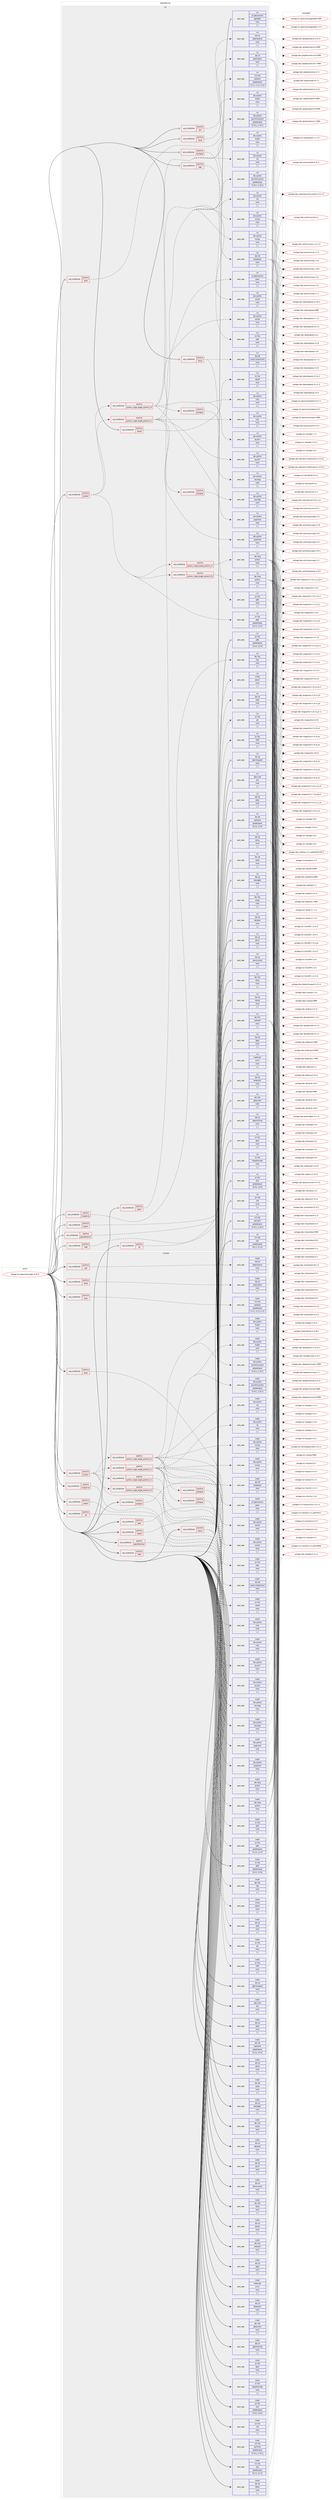 digraph prolog {

# *************
# Graph options
# *************

newrank=true;
concentrate=true;
compound=true;
graph [rankdir=LR,fontname=Helvetica,fontsize=10,ranksep=1.5];#, ranksep=2.5, nodesep=0.2];
edge  [arrowhead=vee];
node  [fontname=Helvetica,fontsize=10];

# **********
# The ebuild
# **********

subgraph cluster_leftcol {
color=gray;
label=<<i>ebuild</i>>;
id [label="portage://sci-geosciences/qgis-3.28.10", color=red, width=4, href="../sci-geosciences/qgis-3.28.10.svg"];
}

# ****************
# The dependencies
# ****************

subgraph cluster_midcol {
color=gray;
label=<<i>dependencies</i>>;
subgraph cluster_compile {
fillcolor="#eeeeee";
style=filled;
label=<<i>compile</i>>;
subgraph cond238693 {
dependency907687 [label=<<TABLE BORDER="0" CELLBORDER="1" CELLSPACING="0" CELLPADDING="4"><TR><TD ROWSPAN="3" CELLPADDING="10">use_conditional</TD></TR><TR><TD>positive</TD></TR><TR><TD>3d</TD></TR></TABLE>>, shape=none, color=red];
subgraph pack662401 {
dependency907688 [label=<<TABLE BORDER="0" CELLBORDER="1" CELLSPACING="0" CELLPADDING="4" WIDTH="220"><TR><TD ROWSPAN="6" CELLPADDING="30">pack_dep</TD></TR><TR><TD WIDTH="110">install</TD></TR><TR><TD>dev-qt</TD></TR><TR><TD>qt3d</TD></TR><TR><TD>none</TD></TR><TR><TD>[,,]</TD></TR></TABLE>>, shape=none, color=blue];
}
dependency907687:e -> dependency907688:w [weight=20,style="dashed",arrowhead="vee"];
}
id:e -> dependency907687:w [weight=20,style="solid",arrowhead="vee"];
subgraph cond238694 {
dependency907689 [label=<<TABLE BORDER="0" CELLBORDER="1" CELLSPACING="0" CELLPADDING="4"><TR><TD ROWSPAN="3" CELLPADDING="10">use_conditional</TD></TR><TR><TD>positive</TD></TR><TR><TD>georeferencer</TD></TR></TABLE>>, shape=none, color=red];
subgraph pack662402 {
dependency907690 [label=<<TABLE BORDER="0" CELLBORDER="1" CELLSPACING="0" CELLPADDING="4" WIDTH="220"><TR><TD ROWSPAN="6" CELLPADDING="30">pack_dep</TD></TR><TR><TD WIDTH="110">install</TD></TR><TR><TD>sci-libs</TD></TR><TR><TD>gsl</TD></TR><TR><TD>none</TD></TR><TR><TD>[,,]</TD></TR></TABLE>>, shape=none, color=blue];
}
dependency907689:e -> dependency907690:w [weight=20,style="dashed",arrowhead="vee"];
}
id:e -> dependency907689:w [weight=20,style="solid",arrowhead="vee"];
subgraph cond238695 {
dependency907691 [label=<<TABLE BORDER="0" CELLBORDER="1" CELLSPACING="0" CELLPADDING="4"><TR><TD ROWSPAN="3" CELLPADDING="10">use_conditional</TD></TR><TR><TD>positive</TD></TR><TR><TD>grass</TD></TR></TABLE>>, shape=none, color=red];
subgraph pack662403 {
dependency907692 [label=<<TABLE BORDER="0" CELLBORDER="1" CELLSPACING="0" CELLPADDING="4" WIDTH="220"><TR><TD ROWSPAN="6" CELLPADDING="30">pack_dep</TD></TR><TR><TD WIDTH="110">install</TD></TR><TR><TD>sci-geosciences</TD></TR><TR><TD>grass</TD></TR><TR><TD>none</TD></TR><TR><TD>[,,]</TD></TR></TABLE>>, shape=none, color=blue];
}
dependency907691:e -> dependency907692:w [weight=20,style="dashed",arrowhead="vee"];
}
id:e -> dependency907691:w [weight=20,style="solid",arrowhead="vee"];
subgraph cond238696 {
dependency907693 [label=<<TABLE BORDER="0" CELLBORDER="1" CELLSPACING="0" CELLPADDING="4"><TR><TD ROWSPAN="3" CELLPADDING="10">use_conditional</TD></TR><TR><TD>positive</TD></TR><TR><TD>hdf5</TD></TR></TABLE>>, shape=none, color=red];
subgraph pack662404 {
dependency907694 [label=<<TABLE BORDER="0" CELLBORDER="1" CELLSPACING="0" CELLPADDING="4" WIDTH="220"><TR><TD ROWSPAN="6" CELLPADDING="30">pack_dep</TD></TR><TR><TD WIDTH="110">install</TD></TR><TR><TD>sci-libs</TD></TR><TR><TD>hdf5</TD></TR><TR><TD>none</TD></TR><TR><TD>[,,]</TD></TR></TABLE>>, shape=none, color=blue];
}
dependency907693:e -> dependency907694:w [weight=20,style="dashed",arrowhead="vee"];
}
id:e -> dependency907693:w [weight=20,style="solid",arrowhead="vee"];
subgraph cond238697 {
dependency907695 [label=<<TABLE BORDER="0" CELLBORDER="1" CELLSPACING="0" CELLPADDING="4"><TR><TD ROWSPAN="3" CELLPADDING="10">use_conditional</TD></TR><TR><TD>positive</TD></TR><TR><TD>mapserver</TD></TR></TABLE>>, shape=none, color=red];
subgraph pack662405 {
dependency907696 [label=<<TABLE BORDER="0" CELLBORDER="1" CELLSPACING="0" CELLPADDING="4" WIDTH="220"><TR><TD ROWSPAN="6" CELLPADDING="30">pack_dep</TD></TR><TR><TD WIDTH="110">install</TD></TR><TR><TD>dev-libs</TD></TR><TR><TD>fcgi</TD></TR><TR><TD>none</TD></TR><TR><TD>[,,]</TD></TR></TABLE>>, shape=none, color=blue];
}
dependency907695:e -> dependency907696:w [weight=20,style="dashed",arrowhead="vee"];
}
id:e -> dependency907695:w [weight=20,style="solid",arrowhead="vee"];
subgraph cond238698 {
dependency907697 [label=<<TABLE BORDER="0" CELLBORDER="1" CELLSPACING="0" CELLPADDING="4"><TR><TD ROWSPAN="3" CELLPADDING="10">use_conditional</TD></TR><TR><TD>positive</TD></TR><TR><TD>netcdf</TD></TR></TABLE>>, shape=none, color=red];
subgraph pack662406 {
dependency907698 [label=<<TABLE BORDER="0" CELLBORDER="1" CELLSPACING="0" CELLPADDING="4" WIDTH="220"><TR><TD ROWSPAN="6" CELLPADDING="30">pack_dep</TD></TR><TR><TD WIDTH="110">install</TD></TR><TR><TD>sci-libs</TD></TR><TR><TD>netcdf</TD></TR><TR><TD>none</TD></TR><TR><TD>[,,]</TD></TR></TABLE>>, shape=none, color=blue];
}
dependency907697:e -> dependency907698:w [weight=20,style="dashed",arrowhead="vee"];
}
id:e -> dependency907697:w [weight=20,style="solid",arrowhead="vee"];
subgraph cond238699 {
dependency907699 [label=<<TABLE BORDER="0" CELLBORDER="1" CELLSPACING="0" CELLPADDING="4"><TR><TD ROWSPAN="3" CELLPADDING="10">use_conditional</TD></TR><TR><TD>positive</TD></TR><TR><TD>opencl</TD></TR></TABLE>>, shape=none, color=red];
subgraph pack662407 {
dependency907700 [label=<<TABLE BORDER="0" CELLBORDER="1" CELLSPACING="0" CELLPADDING="4" WIDTH="220"><TR><TD ROWSPAN="6" CELLPADDING="30">pack_dep</TD></TR><TR><TD WIDTH="110">install</TD></TR><TR><TD>virtual</TD></TR><TR><TD>opencl</TD></TR><TR><TD>none</TD></TR><TR><TD>[,,]</TD></TR></TABLE>>, shape=none, color=blue];
}
dependency907699:e -> dependency907700:w [weight=20,style="dashed",arrowhead="vee"];
}
id:e -> dependency907699:w [weight=20,style="solid",arrowhead="vee"];
subgraph cond238700 {
dependency907701 [label=<<TABLE BORDER="0" CELLBORDER="1" CELLSPACING="0" CELLPADDING="4"><TR><TD ROWSPAN="3" CELLPADDING="10">use_conditional</TD></TR><TR><TD>positive</TD></TR><TR><TD>oracle</TD></TR></TABLE>>, shape=none, color=red];
subgraph pack662408 {
dependency907702 [label=<<TABLE BORDER="0" CELLBORDER="1" CELLSPACING="0" CELLPADDING="4" WIDTH="220"><TR><TD ROWSPAN="6" CELLPADDING="30">pack_dep</TD></TR><TR><TD WIDTH="110">install</TD></TR><TR><TD>dev-db</TD></TR><TR><TD>oracle-instantclient</TD></TR><TR><TD>none</TD></TR><TR><TD>[,,]</TD></TR></TABLE>>, shape=none, color=blue];
}
dependency907701:e -> dependency907702:w [weight=20,style="dashed",arrowhead="vee"];
subgraph pack662409 {
dependency907703 [label=<<TABLE BORDER="0" CELLBORDER="1" CELLSPACING="0" CELLPADDING="4" WIDTH="220"><TR><TD ROWSPAN="6" CELLPADDING="30">pack_dep</TD></TR><TR><TD WIDTH="110">install</TD></TR><TR><TD>sci-libs</TD></TR><TR><TD>gdal</TD></TR><TR><TD>none</TD></TR><TR><TD>[,,]</TD></TR></TABLE>>, shape=none, color=blue];
}
dependency907701:e -> dependency907703:w [weight=20,style="dashed",arrowhead="vee"];
}
id:e -> dependency907701:w [weight=20,style="solid",arrowhead="vee"];
subgraph cond238701 {
dependency907704 [label=<<TABLE BORDER="0" CELLBORDER="1" CELLSPACING="0" CELLPADDING="4"><TR><TD ROWSPAN="3" CELLPADDING="10">use_conditional</TD></TR><TR><TD>positive</TD></TR><TR><TD>pdal</TD></TR></TABLE>>, shape=none, color=red];
subgraph pack662410 {
dependency907705 [label=<<TABLE BORDER="0" CELLBORDER="1" CELLSPACING="0" CELLPADDING="4" WIDTH="220"><TR><TD ROWSPAN="6" CELLPADDING="30">pack_dep</TD></TR><TR><TD WIDTH="110">install</TD></TR><TR><TD>sci-libs</TD></TR><TR><TD>pdal</TD></TR><TR><TD>none</TD></TR><TR><TD>[,,]</TD></TR></TABLE>>, shape=none, color=blue];
}
dependency907704:e -> dependency907705:w [weight=20,style="dashed",arrowhead="vee"];
}
id:e -> dependency907704:w [weight=20,style="solid",arrowhead="vee"];
subgraph cond238702 {
dependency907706 [label=<<TABLE BORDER="0" CELLBORDER="1" CELLSPACING="0" CELLPADDING="4"><TR><TD ROWSPAN="3" CELLPADDING="10">use_conditional</TD></TR><TR><TD>positive</TD></TR><TR><TD>polar</TD></TR></TABLE>>, shape=none, color=red];
subgraph pack662411 {
dependency907707 [label=<<TABLE BORDER="0" CELLBORDER="1" CELLSPACING="0" CELLPADDING="4" WIDTH="220"><TR><TD ROWSPAN="6" CELLPADDING="30">pack_dep</TD></TR><TR><TD WIDTH="110">install</TD></TR><TR><TD>x11-libs</TD></TR><TR><TD>qwtpolar</TD></TR><TR><TD>greaterequal</TD></TR><TR><TD>[1.1.1,,-r1,1.1.1-r1]</TD></TR></TABLE>>, shape=none, color=blue];
}
dependency907706:e -> dependency907707:w [weight=20,style="dashed",arrowhead="vee"];
}
id:e -> dependency907706:w [weight=20,style="solid",arrowhead="vee"];
subgraph cond238703 {
dependency907708 [label=<<TABLE BORDER="0" CELLBORDER="1" CELLSPACING="0" CELLPADDING="4"><TR><TD ROWSPAN="3" CELLPADDING="10">use_conditional</TD></TR><TR><TD>positive</TD></TR><TR><TD>postgres</TD></TR></TABLE>>, shape=none, color=red];
subgraph pack662412 {
dependency907709 [label=<<TABLE BORDER="0" CELLBORDER="1" CELLSPACING="0" CELLPADDING="4" WIDTH="220"><TR><TD ROWSPAN="6" CELLPADDING="30">pack_dep</TD></TR><TR><TD WIDTH="110">install</TD></TR><TR><TD>dev-db</TD></TR><TR><TD>postgresql</TD></TR><TR><TD>none</TD></TR><TR><TD>[,,]</TD></TR></TABLE>>, shape=none, color=blue];
}
dependency907708:e -> dependency907709:w [weight=20,style="dashed",arrowhead="vee"];
}
id:e -> dependency907708:w [weight=20,style="solid",arrowhead="vee"];
subgraph cond238704 {
dependency907710 [label=<<TABLE BORDER="0" CELLBORDER="1" CELLSPACING="0" CELLPADDING="4"><TR><TD ROWSPAN="3" CELLPADDING="10">use_conditional</TD></TR><TR><TD>positive</TD></TR><TR><TD>python</TD></TR></TABLE>>, shape=none, color=red];
subgraph cond238705 {
dependency907711 [label=<<TABLE BORDER="0" CELLBORDER="1" CELLSPACING="0" CELLPADDING="4"><TR><TD ROWSPAN="3" CELLPADDING="10">use_conditional</TD></TR><TR><TD>positive</TD></TR><TR><TD>python_single_target_python3_10</TD></TR></TABLE>>, shape=none, color=red];
subgraph pack662413 {
dependency907712 [label=<<TABLE BORDER="0" CELLBORDER="1" CELLSPACING="0" CELLPADDING="4" WIDTH="220"><TR><TD ROWSPAN="6" CELLPADDING="30">pack_dep</TD></TR><TR><TD WIDTH="110">install</TD></TR><TR><TD>dev-lang</TD></TR><TR><TD>python</TD></TR><TR><TD>none</TD></TR><TR><TD>[,,]</TD></TR></TABLE>>, shape=none, color=blue];
}
dependency907711:e -> dependency907712:w [weight=20,style="dashed",arrowhead="vee"];
}
dependency907710:e -> dependency907711:w [weight=20,style="dashed",arrowhead="vee"];
subgraph cond238706 {
dependency907713 [label=<<TABLE BORDER="0" CELLBORDER="1" CELLSPACING="0" CELLPADDING="4"><TR><TD ROWSPAN="3" CELLPADDING="10">use_conditional</TD></TR><TR><TD>positive</TD></TR><TR><TD>python_single_target_python3_11</TD></TR></TABLE>>, shape=none, color=red];
subgraph pack662414 {
dependency907714 [label=<<TABLE BORDER="0" CELLBORDER="1" CELLSPACING="0" CELLPADDING="4" WIDTH="220"><TR><TD ROWSPAN="6" CELLPADDING="30">pack_dep</TD></TR><TR><TD WIDTH="110">install</TD></TR><TR><TD>dev-lang</TD></TR><TR><TD>python</TD></TR><TR><TD>none</TD></TR><TR><TD>[,,]</TD></TR></TABLE>>, shape=none, color=blue];
}
dependency907713:e -> dependency907714:w [weight=20,style="dashed",arrowhead="vee"];
}
dependency907710:e -> dependency907713:w [weight=20,style="dashed",arrowhead="vee"];
subgraph pack662415 {
dependency907715 [label=<<TABLE BORDER="0" CELLBORDER="1" CELLSPACING="0" CELLPADDING="4" WIDTH="220"><TR><TD ROWSPAN="6" CELLPADDING="30">pack_dep</TD></TR><TR><TD WIDTH="110">install</TD></TR><TR><TD>sci-libs</TD></TR><TR><TD>gdal</TD></TR><TR><TD>greaterequal</TD></TR><TR><TD>[2.2.3,,,2.2.3]</TD></TR></TABLE>>, shape=none, color=blue];
}
dependency907710:e -> dependency907715:w [weight=20,style="dashed",arrowhead="vee"];
subgraph cond238707 {
dependency907716 [label=<<TABLE BORDER="0" CELLBORDER="1" CELLSPACING="0" CELLPADDING="4"><TR><TD ROWSPAN="3" CELLPADDING="10">use_conditional</TD></TR><TR><TD>positive</TD></TR><TR><TD>python_single_target_python3_10</TD></TR></TABLE>>, shape=none, color=red];
subgraph pack662416 {
dependency907717 [label=<<TABLE BORDER="0" CELLBORDER="1" CELLSPACING="0" CELLPADDING="4" WIDTH="220"><TR><TD ROWSPAN="6" CELLPADDING="30">pack_dep</TD></TR><TR><TD WIDTH="110">install</TD></TR><TR><TD>dev-python</TD></TR><TR><TD>jinja</TD></TR><TR><TD>none</TD></TR><TR><TD>[,,]</TD></TR></TABLE>>, shape=none, color=blue];
}
dependency907716:e -> dependency907717:w [weight=20,style="dashed",arrowhead="vee"];
subgraph pack662417 {
dependency907718 [label=<<TABLE BORDER="0" CELLBORDER="1" CELLSPACING="0" CELLPADDING="4" WIDTH="220"><TR><TD ROWSPAN="6" CELLPADDING="30">pack_dep</TD></TR><TR><TD WIDTH="110">install</TD></TR><TR><TD>dev-python</TD></TR><TR><TD>numpy</TD></TR><TR><TD>none</TD></TR><TR><TD>[,,]</TD></TR></TABLE>>, shape=none, color=blue];
}
dependency907716:e -> dependency907718:w [weight=20,style="dashed",arrowhead="vee"];
subgraph pack662418 {
dependency907719 [label=<<TABLE BORDER="0" CELLBORDER="1" CELLSPACING="0" CELLPADDING="4" WIDTH="220"><TR><TD ROWSPAN="6" CELLPADDING="30">pack_dep</TD></TR><TR><TD WIDTH="110">install</TD></TR><TR><TD>dev-python</TD></TR><TR><TD>owslib</TD></TR><TR><TD>none</TD></TR><TR><TD>[,,]</TD></TR></TABLE>>, shape=none, color=blue];
}
dependency907716:e -> dependency907719:w [weight=20,style="dashed",arrowhead="vee"];
subgraph pack662419 {
dependency907720 [label=<<TABLE BORDER="0" CELLBORDER="1" CELLSPACING="0" CELLPADDING="4" WIDTH="220"><TR><TD ROWSPAN="6" CELLPADDING="30">pack_dep</TD></TR><TR><TD WIDTH="110">install</TD></TR><TR><TD>dev-python</TD></TR><TR><TD>pygments</TD></TR><TR><TD>none</TD></TR><TR><TD>[,,]</TD></TR></TABLE>>, shape=none, color=blue];
}
dependency907716:e -> dependency907720:w [weight=20,style="dashed",arrowhead="vee"];
subgraph pack662420 {
dependency907721 [label=<<TABLE BORDER="0" CELLBORDER="1" CELLSPACING="0" CELLPADDING="4" WIDTH="220"><TR><TD ROWSPAN="6" CELLPADDING="30">pack_dep</TD></TR><TR><TD WIDTH="110">install</TD></TR><TR><TD>dev-python</TD></TR><TR><TD>PyQt5</TD></TR><TR><TD>none</TD></TR><TR><TD>[,,]</TD></TR></TABLE>>, shape=none, color=blue];
}
dependency907716:e -> dependency907721:w [weight=20,style="dashed",arrowhead="vee"];
subgraph pack662421 {
dependency907722 [label=<<TABLE BORDER="0" CELLBORDER="1" CELLSPACING="0" CELLPADDING="4" WIDTH="220"><TR><TD ROWSPAN="6" CELLPADDING="30">pack_dep</TD></TR><TR><TD WIDTH="110">install</TD></TR><TR><TD>dev-python</TD></TR><TR><TD>pyyaml</TD></TR><TR><TD>none</TD></TR><TR><TD>[,,]</TD></TR></TABLE>>, shape=none, color=blue];
}
dependency907716:e -> dependency907722:w [weight=20,style="dashed",arrowhead="vee"];
subgraph pack662422 {
dependency907723 [label=<<TABLE BORDER="0" CELLBORDER="1" CELLSPACING="0" CELLPADDING="4" WIDTH="220"><TR><TD ROWSPAN="6" CELLPADDING="30">pack_dep</TD></TR><TR><TD WIDTH="110">install</TD></TR><TR><TD>dev-python</TD></TR><TR><TD>qscintilla-python</TD></TR><TR><TD>greaterequal</TD></TR><TR><TD>[2.10.1,,,2.10.1]</TD></TR></TABLE>>, shape=none, color=blue];
}
dependency907716:e -> dependency907723:w [weight=20,style="dashed",arrowhead="vee"];
subgraph pack662423 {
dependency907724 [label=<<TABLE BORDER="0" CELLBORDER="1" CELLSPACING="0" CELLPADDING="4" WIDTH="220"><TR><TD ROWSPAN="6" CELLPADDING="30">pack_dep</TD></TR><TR><TD WIDTH="110">install</TD></TR><TR><TD>dev-python</TD></TR><TR><TD>sip</TD></TR><TR><TD>none</TD></TR><TR><TD>[,,]</TD></TR></TABLE>>, shape=none, color=blue];
}
dependency907716:e -> dependency907724:w [weight=20,style="dashed",arrowhead="vee"];
subgraph cond238708 {
dependency907725 [label=<<TABLE BORDER="0" CELLBORDER="1" CELLSPACING="0" CELLPADDING="4"><TR><TD ROWSPAN="3" CELLPADDING="10">use_conditional</TD></TR><TR><TD>positive</TD></TR><TR><TD>postgres</TD></TR></TABLE>>, shape=none, color=red];
subgraph pack662424 {
dependency907726 [label=<<TABLE BORDER="0" CELLBORDER="1" CELLSPACING="0" CELLPADDING="4" WIDTH="220"><TR><TD ROWSPAN="6" CELLPADDING="30">pack_dep</TD></TR><TR><TD WIDTH="110">install</TD></TR><TR><TD>dev-python</TD></TR><TR><TD>psycopg</TD></TR><TR><TD>none</TD></TR><TR><TD>[,,]</TD></TR></TABLE>>, shape=none, color=blue];
}
dependency907725:e -> dependency907726:w [weight=20,style="dashed",arrowhead="vee"];
}
dependency907716:e -> dependency907725:w [weight=20,style="dashed",arrowhead="vee"];
}
dependency907710:e -> dependency907716:w [weight=20,style="dashed",arrowhead="vee"];
subgraph cond238709 {
dependency907727 [label=<<TABLE BORDER="0" CELLBORDER="1" CELLSPACING="0" CELLPADDING="4"><TR><TD ROWSPAN="3" CELLPADDING="10">use_conditional</TD></TR><TR><TD>positive</TD></TR><TR><TD>python_single_target_python3_11</TD></TR></TABLE>>, shape=none, color=red];
subgraph pack662425 {
dependency907728 [label=<<TABLE BORDER="0" CELLBORDER="1" CELLSPACING="0" CELLPADDING="4" WIDTH="220"><TR><TD ROWSPAN="6" CELLPADDING="30">pack_dep</TD></TR><TR><TD WIDTH="110">install</TD></TR><TR><TD>dev-python</TD></TR><TR><TD>jinja</TD></TR><TR><TD>none</TD></TR><TR><TD>[,,]</TD></TR></TABLE>>, shape=none, color=blue];
}
dependency907727:e -> dependency907728:w [weight=20,style="dashed",arrowhead="vee"];
subgraph pack662426 {
dependency907729 [label=<<TABLE BORDER="0" CELLBORDER="1" CELLSPACING="0" CELLPADDING="4" WIDTH="220"><TR><TD ROWSPAN="6" CELLPADDING="30">pack_dep</TD></TR><TR><TD WIDTH="110">install</TD></TR><TR><TD>dev-python</TD></TR><TR><TD>numpy</TD></TR><TR><TD>none</TD></TR><TR><TD>[,,]</TD></TR></TABLE>>, shape=none, color=blue];
}
dependency907727:e -> dependency907729:w [weight=20,style="dashed",arrowhead="vee"];
subgraph pack662427 {
dependency907730 [label=<<TABLE BORDER="0" CELLBORDER="1" CELLSPACING="0" CELLPADDING="4" WIDTH="220"><TR><TD ROWSPAN="6" CELLPADDING="30">pack_dep</TD></TR><TR><TD WIDTH="110">install</TD></TR><TR><TD>dev-python</TD></TR><TR><TD>owslib</TD></TR><TR><TD>none</TD></TR><TR><TD>[,,]</TD></TR></TABLE>>, shape=none, color=blue];
}
dependency907727:e -> dependency907730:w [weight=20,style="dashed",arrowhead="vee"];
subgraph pack662428 {
dependency907731 [label=<<TABLE BORDER="0" CELLBORDER="1" CELLSPACING="0" CELLPADDING="4" WIDTH="220"><TR><TD ROWSPAN="6" CELLPADDING="30">pack_dep</TD></TR><TR><TD WIDTH="110">install</TD></TR><TR><TD>dev-python</TD></TR><TR><TD>pygments</TD></TR><TR><TD>none</TD></TR><TR><TD>[,,]</TD></TR></TABLE>>, shape=none, color=blue];
}
dependency907727:e -> dependency907731:w [weight=20,style="dashed",arrowhead="vee"];
subgraph pack662429 {
dependency907732 [label=<<TABLE BORDER="0" CELLBORDER="1" CELLSPACING="0" CELLPADDING="4" WIDTH="220"><TR><TD ROWSPAN="6" CELLPADDING="30">pack_dep</TD></TR><TR><TD WIDTH="110">install</TD></TR><TR><TD>dev-python</TD></TR><TR><TD>PyQt5</TD></TR><TR><TD>none</TD></TR><TR><TD>[,,]</TD></TR></TABLE>>, shape=none, color=blue];
}
dependency907727:e -> dependency907732:w [weight=20,style="dashed",arrowhead="vee"];
subgraph pack662430 {
dependency907733 [label=<<TABLE BORDER="0" CELLBORDER="1" CELLSPACING="0" CELLPADDING="4" WIDTH="220"><TR><TD ROWSPAN="6" CELLPADDING="30">pack_dep</TD></TR><TR><TD WIDTH="110">install</TD></TR><TR><TD>dev-python</TD></TR><TR><TD>pyyaml</TD></TR><TR><TD>none</TD></TR><TR><TD>[,,]</TD></TR></TABLE>>, shape=none, color=blue];
}
dependency907727:e -> dependency907733:w [weight=20,style="dashed",arrowhead="vee"];
subgraph pack662431 {
dependency907734 [label=<<TABLE BORDER="0" CELLBORDER="1" CELLSPACING="0" CELLPADDING="4" WIDTH="220"><TR><TD ROWSPAN="6" CELLPADDING="30">pack_dep</TD></TR><TR><TD WIDTH="110">install</TD></TR><TR><TD>dev-python</TD></TR><TR><TD>qscintilla-python</TD></TR><TR><TD>greaterequal</TD></TR><TR><TD>[2.10.1,,,2.10.1]</TD></TR></TABLE>>, shape=none, color=blue];
}
dependency907727:e -> dependency907734:w [weight=20,style="dashed",arrowhead="vee"];
subgraph pack662432 {
dependency907735 [label=<<TABLE BORDER="0" CELLBORDER="1" CELLSPACING="0" CELLPADDING="4" WIDTH="220"><TR><TD ROWSPAN="6" CELLPADDING="30">pack_dep</TD></TR><TR><TD WIDTH="110">install</TD></TR><TR><TD>dev-python</TD></TR><TR><TD>sip</TD></TR><TR><TD>none</TD></TR><TR><TD>[,,]</TD></TR></TABLE>>, shape=none, color=blue];
}
dependency907727:e -> dependency907735:w [weight=20,style="dashed",arrowhead="vee"];
subgraph cond238710 {
dependency907736 [label=<<TABLE BORDER="0" CELLBORDER="1" CELLSPACING="0" CELLPADDING="4"><TR><TD ROWSPAN="3" CELLPADDING="10">use_conditional</TD></TR><TR><TD>positive</TD></TR><TR><TD>postgres</TD></TR></TABLE>>, shape=none, color=red];
subgraph pack662433 {
dependency907737 [label=<<TABLE BORDER="0" CELLBORDER="1" CELLSPACING="0" CELLPADDING="4" WIDTH="220"><TR><TD ROWSPAN="6" CELLPADDING="30">pack_dep</TD></TR><TR><TD WIDTH="110">install</TD></TR><TR><TD>dev-python</TD></TR><TR><TD>psycopg</TD></TR><TR><TD>none</TD></TR><TR><TD>[,,]</TD></TR></TABLE>>, shape=none, color=blue];
}
dependency907736:e -> dependency907737:w [weight=20,style="dashed",arrowhead="vee"];
}
dependency907727:e -> dependency907736:w [weight=20,style="dashed",arrowhead="vee"];
}
dependency907710:e -> dependency907727:w [weight=20,style="dashed",arrowhead="vee"];
}
id:e -> dependency907710:w [weight=20,style="solid",arrowhead="vee"];
subgraph cond238711 {
dependency907738 [label=<<TABLE BORDER="0" CELLBORDER="1" CELLSPACING="0" CELLPADDING="4"><TR><TD ROWSPAN="3" CELLPADDING="10">use_conditional</TD></TR><TR><TD>positive</TD></TR><TR><TD>qml</TD></TR></TABLE>>, shape=none, color=red];
subgraph pack662434 {
dependency907739 [label=<<TABLE BORDER="0" CELLBORDER="1" CELLSPACING="0" CELLPADDING="4" WIDTH="220"><TR><TD ROWSPAN="6" CELLPADDING="30">pack_dep</TD></TR><TR><TD WIDTH="110">install</TD></TR><TR><TD>dev-qt</TD></TR><TR><TD>qtdeclarative</TD></TR><TR><TD>none</TD></TR><TR><TD>[,,]</TD></TR></TABLE>>, shape=none, color=blue];
}
dependency907738:e -> dependency907739:w [weight=20,style="dashed",arrowhead="vee"];
}
id:e -> dependency907738:w [weight=20,style="solid",arrowhead="vee"];
subgraph cond238712 {
dependency907740 [label=<<TABLE BORDER="0" CELLBORDER="1" CELLSPACING="0" CELLPADDING="4"><TR><TD ROWSPAN="3" CELLPADDING="10">use_conditional</TD></TR><TR><TD>positive</TD></TR><TR><TD>serial</TD></TR></TABLE>>, shape=none, color=red];
subgraph pack662435 {
dependency907741 [label=<<TABLE BORDER="0" CELLBORDER="1" CELLSPACING="0" CELLPADDING="4" WIDTH="220"><TR><TD ROWSPAN="6" CELLPADDING="30">pack_dep</TD></TR><TR><TD WIDTH="110">install</TD></TR><TR><TD>dev-qt</TD></TR><TR><TD>qtserialport</TD></TR><TR><TD>none</TD></TR><TR><TD>[,,]</TD></TR></TABLE>>, shape=none, color=blue];
}
dependency907740:e -> dependency907741:w [weight=20,style="dashed",arrowhead="vee"];
}
id:e -> dependency907740:w [weight=20,style="solid",arrowhead="vee"];
subgraph pack662436 {
dependency907742 [label=<<TABLE BORDER="0" CELLBORDER="1" CELLSPACING="0" CELLPADDING="4" WIDTH="220"><TR><TD ROWSPAN="6" CELLPADDING="30">pack_dep</TD></TR><TR><TD WIDTH="110">install</TD></TR><TR><TD>app-crypt</TD></TR><TR><TD>qca</TD></TR><TR><TD>none</TD></TR><TR><TD>[,,]</TD></TR></TABLE>>, shape=none, color=blue];
}
id:e -> dependency907742:w [weight=20,style="solid",arrowhead="vee"];
subgraph pack662437 {
dependency907743 [label=<<TABLE BORDER="0" CELLBORDER="1" CELLSPACING="0" CELLPADDING="4" WIDTH="220"><TR><TD ROWSPAN="6" CELLPADDING="30">pack_dep</TD></TR><TR><TD WIDTH="110">install</TD></TR><TR><TD>dev-db</TD></TR><TR><TD>spatialite</TD></TR><TR><TD>greaterequal</TD></TR><TR><TD>[4.2.0,,,4.2.0]</TD></TR></TABLE>>, shape=none, color=blue];
}
id:e -> dependency907743:w [weight=20,style="solid",arrowhead="vee"];
subgraph pack662438 {
dependency907744 [label=<<TABLE BORDER="0" CELLBORDER="1" CELLSPACING="0" CELLPADDING="4" WIDTH="220"><TR><TD ROWSPAN="6" CELLPADDING="30">pack_dep</TD></TR><TR><TD WIDTH="110">install</TD></TR><TR><TD>dev-db</TD></TR><TR><TD>sqlite</TD></TR><TR><TD>none</TD></TR><TR><TD>[,,]</TD></TR></TABLE>>, shape=none, color=blue];
}
id:e -> dependency907744:w [weight=20,style="solid",arrowhead="vee"];
subgraph pack662439 {
dependency907745 [label=<<TABLE BORDER="0" CELLBORDER="1" CELLSPACING="0" CELLPADDING="4" WIDTH="220"><TR><TD ROWSPAN="6" CELLPADDING="30">pack_dep</TD></TR><TR><TD WIDTH="110">install</TD></TR><TR><TD>dev-libs</TD></TR><TR><TD>expat</TD></TR><TR><TD>none</TD></TR><TR><TD>[,,]</TD></TR></TABLE>>, shape=none, color=blue];
}
id:e -> dependency907745:w [weight=20,style="solid",arrowhead="vee"];
subgraph pack662440 {
dependency907746 [label=<<TABLE BORDER="0" CELLBORDER="1" CELLSPACING="0" CELLPADDING="4" WIDTH="220"><TR><TD ROWSPAN="6" CELLPADDING="30">pack_dep</TD></TR><TR><TD WIDTH="110">install</TD></TR><TR><TD>dev-libs</TD></TR><TR><TD>libzip</TD></TR><TR><TD>none</TD></TR><TR><TD>[,,]</TD></TR></TABLE>>, shape=none, color=blue];
}
id:e -> dependency907746:w [weight=20,style="solid",arrowhead="vee"];
subgraph pack662441 {
dependency907747 [label=<<TABLE BORDER="0" CELLBORDER="1" CELLSPACING="0" CELLPADDING="4" WIDTH="220"><TR><TD ROWSPAN="6" CELLPADDING="30">pack_dep</TD></TR><TR><TD WIDTH="110">install</TD></TR><TR><TD>dev-libs</TD></TR><TR><TD>protobuf</TD></TR><TR><TD>none</TD></TR><TR><TD>[,,]</TD></TR></TABLE>>, shape=none, color=blue];
}
id:e -> dependency907747:w [weight=20,style="solid",arrowhead="vee"];
subgraph pack662442 {
dependency907748 [label=<<TABLE BORDER="0" CELLBORDER="1" CELLSPACING="0" CELLPADDING="4" WIDTH="220"><TR><TD ROWSPAN="6" CELLPADDING="30">pack_dep</TD></TR><TR><TD WIDTH="110">install</TD></TR><TR><TD>dev-libs</TD></TR><TR><TD>qtkeychain</TD></TR><TR><TD>none</TD></TR><TR><TD>[,,]</TD></TR></TABLE>>, shape=none, color=blue];
}
id:e -> dependency907748:w [weight=20,style="solid",arrowhead="vee"];
subgraph pack662443 {
dependency907749 [label=<<TABLE BORDER="0" CELLBORDER="1" CELLSPACING="0" CELLPADDING="4" WIDTH="220"><TR><TD ROWSPAN="6" CELLPADDING="30">pack_dep</TD></TR><TR><TD WIDTH="110">install</TD></TR><TR><TD>dev-qt</TD></TR><TR><TD>designer</TD></TR><TR><TD>none</TD></TR><TR><TD>[,,]</TD></TR></TABLE>>, shape=none, color=blue];
}
id:e -> dependency907749:w [weight=20,style="solid",arrowhead="vee"];
subgraph pack662444 {
dependency907750 [label=<<TABLE BORDER="0" CELLBORDER="1" CELLSPACING="0" CELLPADDING="4" WIDTH="220"><TR><TD ROWSPAN="6" CELLPADDING="30">pack_dep</TD></TR><TR><TD WIDTH="110">install</TD></TR><TR><TD>dev-qt</TD></TR><TR><TD>qtconcurrent</TD></TR><TR><TD>none</TD></TR><TR><TD>[,,]</TD></TR></TABLE>>, shape=none, color=blue];
}
id:e -> dependency907750:w [weight=20,style="solid",arrowhead="vee"];
subgraph pack662445 {
dependency907751 [label=<<TABLE BORDER="0" CELLBORDER="1" CELLSPACING="0" CELLPADDING="4" WIDTH="220"><TR><TD ROWSPAN="6" CELLPADDING="30">pack_dep</TD></TR><TR><TD WIDTH="110">install</TD></TR><TR><TD>dev-qt</TD></TR><TR><TD>qtcore</TD></TR><TR><TD>none</TD></TR><TR><TD>[,,]</TD></TR></TABLE>>, shape=none, color=blue];
}
id:e -> dependency907751:w [weight=20,style="solid",arrowhead="vee"];
subgraph pack662446 {
dependency907752 [label=<<TABLE BORDER="0" CELLBORDER="1" CELLSPACING="0" CELLPADDING="4" WIDTH="220"><TR><TD ROWSPAN="6" CELLPADDING="30">pack_dep</TD></TR><TR><TD WIDTH="110">install</TD></TR><TR><TD>dev-qt</TD></TR><TR><TD>qtgui</TD></TR><TR><TD>none</TD></TR><TR><TD>[,,]</TD></TR></TABLE>>, shape=none, color=blue];
}
id:e -> dependency907752:w [weight=20,style="solid",arrowhead="vee"];
subgraph pack662447 {
dependency907753 [label=<<TABLE BORDER="0" CELLBORDER="1" CELLSPACING="0" CELLPADDING="4" WIDTH="220"><TR><TD ROWSPAN="6" CELLPADDING="30">pack_dep</TD></TR><TR><TD WIDTH="110">install</TD></TR><TR><TD>dev-qt</TD></TR><TR><TD>qtnetwork</TD></TR><TR><TD>none</TD></TR><TR><TD>[,,]</TD></TR></TABLE>>, shape=none, color=blue];
}
id:e -> dependency907753:w [weight=20,style="solid",arrowhead="vee"];
subgraph pack662448 {
dependency907754 [label=<<TABLE BORDER="0" CELLBORDER="1" CELLSPACING="0" CELLPADDING="4" WIDTH="220"><TR><TD ROWSPAN="6" CELLPADDING="30">pack_dep</TD></TR><TR><TD WIDTH="110">install</TD></TR><TR><TD>dev-qt</TD></TR><TR><TD>qtpositioning</TD></TR><TR><TD>none</TD></TR><TR><TD>[,,]</TD></TR></TABLE>>, shape=none, color=blue];
}
id:e -> dependency907754:w [weight=20,style="solid",arrowhead="vee"];
subgraph pack662449 {
dependency907755 [label=<<TABLE BORDER="0" CELLBORDER="1" CELLSPACING="0" CELLPADDING="4" WIDTH="220"><TR><TD ROWSPAN="6" CELLPADDING="30">pack_dep</TD></TR><TR><TD WIDTH="110">install</TD></TR><TR><TD>dev-qt</TD></TR><TR><TD>qtprintsupport</TD></TR><TR><TD>none</TD></TR><TR><TD>[,,]</TD></TR></TABLE>>, shape=none, color=blue];
}
id:e -> dependency907755:w [weight=20,style="solid",arrowhead="vee"];
subgraph pack662450 {
dependency907756 [label=<<TABLE BORDER="0" CELLBORDER="1" CELLSPACING="0" CELLPADDING="4" WIDTH="220"><TR><TD ROWSPAN="6" CELLPADDING="30">pack_dep</TD></TR><TR><TD WIDTH="110">install</TD></TR><TR><TD>dev-qt</TD></TR><TR><TD>qtsql</TD></TR><TR><TD>none</TD></TR><TR><TD>[,,]</TD></TR></TABLE>>, shape=none, color=blue];
}
id:e -> dependency907756:w [weight=20,style="solid",arrowhead="vee"];
subgraph pack662451 {
dependency907757 [label=<<TABLE BORDER="0" CELLBORDER="1" CELLSPACING="0" CELLPADDING="4" WIDTH="220"><TR><TD ROWSPAN="6" CELLPADDING="30">pack_dep</TD></TR><TR><TD WIDTH="110">install</TD></TR><TR><TD>dev-qt</TD></TR><TR><TD>qtsvg</TD></TR><TR><TD>none</TD></TR><TR><TD>[,,]</TD></TR></TABLE>>, shape=none, color=blue];
}
id:e -> dependency907757:w [weight=20,style="solid",arrowhead="vee"];
subgraph pack662452 {
dependency907758 [label=<<TABLE BORDER="0" CELLBORDER="1" CELLSPACING="0" CELLPADDING="4" WIDTH="220"><TR><TD ROWSPAN="6" CELLPADDING="30">pack_dep</TD></TR><TR><TD WIDTH="110">install</TD></TR><TR><TD>dev-qt</TD></TR><TR><TD>qttest</TD></TR><TR><TD>none</TD></TR><TR><TD>[,,]</TD></TR></TABLE>>, shape=none, color=blue];
}
id:e -> dependency907758:w [weight=20,style="solid",arrowhead="vee"];
subgraph pack662453 {
dependency907759 [label=<<TABLE BORDER="0" CELLBORDER="1" CELLSPACING="0" CELLPADDING="4" WIDTH="220"><TR><TD ROWSPAN="6" CELLPADDING="30">pack_dep</TD></TR><TR><TD WIDTH="110">install</TD></TR><TR><TD>dev-qt</TD></TR><TR><TD>qtwidgets</TD></TR><TR><TD>none</TD></TR><TR><TD>[,,]</TD></TR></TABLE>>, shape=none, color=blue];
}
id:e -> dependency907759:w [weight=20,style="solid",arrowhead="vee"];
subgraph pack662454 {
dependency907760 [label=<<TABLE BORDER="0" CELLBORDER="1" CELLSPACING="0" CELLPADDING="4" WIDTH="220"><TR><TD ROWSPAN="6" CELLPADDING="30">pack_dep</TD></TR><TR><TD WIDTH="110">install</TD></TR><TR><TD>dev-qt</TD></TR><TR><TD>qtxml</TD></TR><TR><TD>none</TD></TR><TR><TD>[,,]</TD></TR></TABLE>>, shape=none, color=blue];
}
id:e -> dependency907760:w [weight=20,style="solid",arrowhead="vee"];
subgraph pack662455 {
dependency907761 [label=<<TABLE BORDER="0" CELLBORDER="1" CELLSPACING="0" CELLPADDING="4" WIDTH="220"><TR><TD ROWSPAN="6" CELLPADDING="30">pack_dep</TD></TR><TR><TD WIDTH="110">install</TD></TR><TR><TD>media-gfx</TD></TR><TR><TD>exiv2</TD></TR><TR><TD>none</TD></TR><TR><TD>[,,]</TD></TR></TABLE>>, shape=none, color=blue];
}
id:e -> dependency907761:w [weight=20,style="solid",arrowhead="vee"];
subgraph pack662456 {
dependency907762 [label=<<TABLE BORDER="0" CELLBORDER="1" CELLSPACING="0" CELLPADDING="4" WIDTH="220"><TR><TD ROWSPAN="6" CELLPADDING="30">pack_dep</TD></TR><TR><TD WIDTH="110">install</TD></TR><TR><TD>sci-libs</TD></TR><TR><TD>gdal</TD></TR><TR><TD>greaterequal</TD></TR><TR><TD>[3.0.4,,,3.0.4]</TD></TR></TABLE>>, shape=none, color=blue];
}
id:e -> dependency907762:w [weight=20,style="solid",arrowhead="vee"];
subgraph pack662457 {
dependency907763 [label=<<TABLE BORDER="0" CELLBORDER="1" CELLSPACING="0" CELLPADDING="4" WIDTH="220"><TR><TD ROWSPAN="6" CELLPADDING="30">pack_dep</TD></TR><TR><TD WIDTH="110">install</TD></TR><TR><TD>sci-libs</TD></TR><TR><TD>geos</TD></TR><TR><TD>none</TD></TR><TR><TD>[,,]</TD></TR></TABLE>>, shape=none, color=blue];
}
id:e -> dependency907763:w [weight=20,style="solid",arrowhead="vee"];
subgraph pack662458 {
dependency907764 [label=<<TABLE BORDER="0" CELLBORDER="1" CELLSPACING="0" CELLPADDING="4" WIDTH="220"><TR><TD ROWSPAN="6" CELLPADDING="30">pack_dep</TD></TR><TR><TD WIDTH="110">install</TD></TR><TR><TD>sci-libs</TD></TR><TR><TD>libspatialindex</TD></TR><TR><TD>none</TD></TR><TR><TD>[,,]</TD></TR></TABLE>>, shape=none, color=blue];
}
id:e -> dependency907764:w [weight=20,style="solid",arrowhead="vee"];
subgraph pack662459 {
dependency907765 [label=<<TABLE BORDER="0" CELLBORDER="1" CELLSPACING="0" CELLPADDING="4" WIDTH="220"><TR><TD ROWSPAN="6" CELLPADDING="30">pack_dep</TD></TR><TR><TD WIDTH="110">install</TD></TR><TR><TD>sci-libs</TD></TR><TR><TD>proj</TD></TR><TR><TD>greaterequal</TD></TR><TR><TD>[4.9.3,,,4.9.3]</TD></TR></TABLE>>, shape=none, color=blue];
}
id:e -> dependency907765:w [weight=20,style="solid",arrowhead="vee"];
subgraph pack662460 {
dependency907766 [label=<<TABLE BORDER="0" CELLBORDER="1" CELLSPACING="0" CELLPADDING="4" WIDTH="220"><TR><TD ROWSPAN="6" CELLPADDING="30">pack_dep</TD></TR><TR><TD WIDTH="110">install</TD></TR><TR><TD>sys-libs</TD></TR><TR><TD>zlib</TD></TR><TR><TD>none</TD></TR><TR><TD>[,,]</TD></TR></TABLE>>, shape=none, color=blue];
}
id:e -> dependency907766:w [weight=20,style="solid",arrowhead="vee"];
subgraph pack662461 {
dependency907767 [label=<<TABLE BORDER="0" CELLBORDER="1" CELLSPACING="0" CELLPADDING="4" WIDTH="220"><TR><TD ROWSPAN="6" CELLPADDING="30">pack_dep</TD></TR><TR><TD WIDTH="110">install</TD></TR><TR><TD>x11-libs</TD></TR><TR><TD>qscintilla</TD></TR><TR><TD>greaterequal</TD></TR><TR><TD>[2.10.1,,,2.10.1]</TD></TR></TABLE>>, shape=none, color=blue];
}
id:e -> dependency907767:w [weight=20,style="solid",arrowhead="vee"];
subgraph pack662462 {
dependency907768 [label=<<TABLE BORDER="0" CELLBORDER="1" CELLSPACING="0" CELLPADDING="4" WIDTH="220"><TR><TD ROWSPAN="6" CELLPADDING="30">pack_dep</TD></TR><TR><TD WIDTH="110">install</TD></TR><TR><TD>x11-libs</TD></TR><TR><TD>qwt</TD></TR><TR><TD>greaterequal</TD></TR><TR><TD>[6.1.2,,,6.1.2]</TD></TR></TABLE>>, shape=none, color=blue];
}
id:e -> dependency907768:w [weight=20,style="solid",arrowhead="vee"];
}
subgraph cluster_compileandrun {
fillcolor="#eeeeee";
style=filled;
label=<<i>compile and run</i>>;
}
subgraph cluster_run {
fillcolor="#eeeeee";
style=filled;
label=<<i>run</i>>;
subgraph cond238713 {
dependency907769 [label=<<TABLE BORDER="0" CELLBORDER="1" CELLSPACING="0" CELLPADDING="4"><TR><TD ROWSPAN="3" CELLPADDING="10">use_conditional</TD></TR><TR><TD>positive</TD></TR><TR><TD>3d</TD></TR></TABLE>>, shape=none, color=red];
subgraph pack662463 {
dependency907770 [label=<<TABLE BORDER="0" CELLBORDER="1" CELLSPACING="0" CELLPADDING="4" WIDTH="220"><TR><TD ROWSPAN="6" CELLPADDING="30">pack_dep</TD></TR><TR><TD WIDTH="110">run</TD></TR><TR><TD>dev-qt</TD></TR><TR><TD>qt3d</TD></TR><TR><TD>none</TD></TR><TR><TD>[,,]</TD></TR></TABLE>>, shape=none, color=blue];
}
dependency907769:e -> dependency907770:w [weight=20,style="dashed",arrowhead="vee"];
}
id:e -> dependency907769:w [weight=20,style="solid",arrowhead="odot"];
subgraph cond238714 {
dependency907771 [label=<<TABLE BORDER="0" CELLBORDER="1" CELLSPACING="0" CELLPADDING="4"><TR><TD ROWSPAN="3" CELLPADDING="10">use_conditional</TD></TR><TR><TD>positive</TD></TR><TR><TD>georeferencer</TD></TR></TABLE>>, shape=none, color=red];
subgraph pack662464 {
dependency907772 [label=<<TABLE BORDER="0" CELLBORDER="1" CELLSPACING="0" CELLPADDING="4" WIDTH="220"><TR><TD ROWSPAN="6" CELLPADDING="30">pack_dep</TD></TR><TR><TD WIDTH="110">run</TD></TR><TR><TD>sci-libs</TD></TR><TR><TD>gsl</TD></TR><TR><TD>none</TD></TR><TR><TD>[,,]</TD></TR></TABLE>>, shape=none, color=blue];
}
dependency907771:e -> dependency907772:w [weight=20,style="dashed",arrowhead="vee"];
}
id:e -> dependency907771:w [weight=20,style="solid",arrowhead="odot"];
subgraph cond238715 {
dependency907773 [label=<<TABLE BORDER="0" CELLBORDER="1" CELLSPACING="0" CELLPADDING="4"><TR><TD ROWSPAN="3" CELLPADDING="10">use_conditional</TD></TR><TR><TD>positive</TD></TR><TR><TD>grass</TD></TR></TABLE>>, shape=none, color=red];
subgraph pack662465 {
dependency907774 [label=<<TABLE BORDER="0" CELLBORDER="1" CELLSPACING="0" CELLPADDING="4" WIDTH="220"><TR><TD ROWSPAN="6" CELLPADDING="30">pack_dep</TD></TR><TR><TD WIDTH="110">run</TD></TR><TR><TD>sci-geosciences</TD></TR><TR><TD>grass</TD></TR><TR><TD>none</TD></TR><TR><TD>[,,]</TD></TR></TABLE>>, shape=none, color=blue];
}
dependency907773:e -> dependency907774:w [weight=20,style="dashed",arrowhead="vee"];
}
id:e -> dependency907773:w [weight=20,style="solid",arrowhead="odot"];
subgraph cond238716 {
dependency907775 [label=<<TABLE BORDER="0" CELLBORDER="1" CELLSPACING="0" CELLPADDING="4"><TR><TD ROWSPAN="3" CELLPADDING="10">use_conditional</TD></TR><TR><TD>positive</TD></TR><TR><TD>hdf5</TD></TR></TABLE>>, shape=none, color=red];
subgraph pack662466 {
dependency907776 [label=<<TABLE BORDER="0" CELLBORDER="1" CELLSPACING="0" CELLPADDING="4" WIDTH="220"><TR><TD ROWSPAN="6" CELLPADDING="30">pack_dep</TD></TR><TR><TD WIDTH="110">run</TD></TR><TR><TD>sci-libs</TD></TR><TR><TD>hdf5</TD></TR><TR><TD>none</TD></TR><TR><TD>[,,]</TD></TR></TABLE>>, shape=none, color=blue];
}
dependency907775:e -> dependency907776:w [weight=20,style="dashed",arrowhead="vee"];
}
id:e -> dependency907775:w [weight=20,style="solid",arrowhead="odot"];
subgraph cond238717 {
dependency907777 [label=<<TABLE BORDER="0" CELLBORDER="1" CELLSPACING="0" CELLPADDING="4"><TR><TD ROWSPAN="3" CELLPADDING="10">use_conditional</TD></TR><TR><TD>positive</TD></TR><TR><TD>mapserver</TD></TR></TABLE>>, shape=none, color=red];
subgraph pack662467 {
dependency907778 [label=<<TABLE BORDER="0" CELLBORDER="1" CELLSPACING="0" CELLPADDING="4" WIDTH="220"><TR><TD ROWSPAN="6" CELLPADDING="30">pack_dep</TD></TR><TR><TD WIDTH="110">run</TD></TR><TR><TD>dev-libs</TD></TR><TR><TD>fcgi</TD></TR><TR><TD>none</TD></TR><TR><TD>[,,]</TD></TR></TABLE>>, shape=none, color=blue];
}
dependency907777:e -> dependency907778:w [weight=20,style="dashed",arrowhead="vee"];
}
id:e -> dependency907777:w [weight=20,style="solid",arrowhead="odot"];
subgraph cond238718 {
dependency907779 [label=<<TABLE BORDER="0" CELLBORDER="1" CELLSPACING="0" CELLPADDING="4"><TR><TD ROWSPAN="3" CELLPADDING="10">use_conditional</TD></TR><TR><TD>positive</TD></TR><TR><TD>netcdf</TD></TR></TABLE>>, shape=none, color=red];
subgraph pack662468 {
dependency907780 [label=<<TABLE BORDER="0" CELLBORDER="1" CELLSPACING="0" CELLPADDING="4" WIDTH="220"><TR><TD ROWSPAN="6" CELLPADDING="30">pack_dep</TD></TR><TR><TD WIDTH="110">run</TD></TR><TR><TD>sci-libs</TD></TR><TR><TD>netcdf</TD></TR><TR><TD>none</TD></TR><TR><TD>[,,]</TD></TR></TABLE>>, shape=none, color=blue];
}
dependency907779:e -> dependency907780:w [weight=20,style="dashed",arrowhead="vee"];
}
id:e -> dependency907779:w [weight=20,style="solid",arrowhead="odot"];
subgraph cond238719 {
dependency907781 [label=<<TABLE BORDER="0" CELLBORDER="1" CELLSPACING="0" CELLPADDING="4"><TR><TD ROWSPAN="3" CELLPADDING="10">use_conditional</TD></TR><TR><TD>positive</TD></TR><TR><TD>opencl</TD></TR></TABLE>>, shape=none, color=red];
subgraph pack662469 {
dependency907782 [label=<<TABLE BORDER="0" CELLBORDER="1" CELLSPACING="0" CELLPADDING="4" WIDTH="220"><TR><TD ROWSPAN="6" CELLPADDING="30">pack_dep</TD></TR><TR><TD WIDTH="110">run</TD></TR><TR><TD>virtual</TD></TR><TR><TD>opencl</TD></TR><TR><TD>none</TD></TR><TR><TD>[,,]</TD></TR></TABLE>>, shape=none, color=blue];
}
dependency907781:e -> dependency907782:w [weight=20,style="dashed",arrowhead="vee"];
}
id:e -> dependency907781:w [weight=20,style="solid",arrowhead="odot"];
subgraph cond238720 {
dependency907783 [label=<<TABLE BORDER="0" CELLBORDER="1" CELLSPACING="0" CELLPADDING="4"><TR><TD ROWSPAN="3" CELLPADDING="10">use_conditional</TD></TR><TR><TD>positive</TD></TR><TR><TD>oracle</TD></TR></TABLE>>, shape=none, color=red];
subgraph pack662470 {
dependency907784 [label=<<TABLE BORDER="0" CELLBORDER="1" CELLSPACING="0" CELLPADDING="4" WIDTH="220"><TR><TD ROWSPAN="6" CELLPADDING="30">pack_dep</TD></TR><TR><TD WIDTH="110">run</TD></TR><TR><TD>dev-db</TD></TR><TR><TD>oracle-instantclient</TD></TR><TR><TD>none</TD></TR><TR><TD>[,,]</TD></TR></TABLE>>, shape=none, color=blue];
}
dependency907783:e -> dependency907784:w [weight=20,style="dashed",arrowhead="vee"];
subgraph pack662471 {
dependency907785 [label=<<TABLE BORDER="0" CELLBORDER="1" CELLSPACING="0" CELLPADDING="4" WIDTH="220"><TR><TD ROWSPAN="6" CELLPADDING="30">pack_dep</TD></TR><TR><TD WIDTH="110">run</TD></TR><TR><TD>sci-libs</TD></TR><TR><TD>gdal</TD></TR><TR><TD>none</TD></TR><TR><TD>[,,]</TD></TR></TABLE>>, shape=none, color=blue];
}
dependency907783:e -> dependency907785:w [weight=20,style="dashed",arrowhead="vee"];
}
id:e -> dependency907783:w [weight=20,style="solid",arrowhead="odot"];
subgraph cond238721 {
dependency907786 [label=<<TABLE BORDER="0" CELLBORDER="1" CELLSPACING="0" CELLPADDING="4"><TR><TD ROWSPAN="3" CELLPADDING="10">use_conditional</TD></TR><TR><TD>positive</TD></TR><TR><TD>pdal</TD></TR></TABLE>>, shape=none, color=red];
subgraph pack662472 {
dependency907787 [label=<<TABLE BORDER="0" CELLBORDER="1" CELLSPACING="0" CELLPADDING="4" WIDTH="220"><TR><TD ROWSPAN="6" CELLPADDING="30">pack_dep</TD></TR><TR><TD WIDTH="110">run</TD></TR><TR><TD>sci-libs</TD></TR><TR><TD>pdal</TD></TR><TR><TD>none</TD></TR><TR><TD>[,,]</TD></TR></TABLE>>, shape=none, color=blue];
}
dependency907786:e -> dependency907787:w [weight=20,style="dashed",arrowhead="vee"];
}
id:e -> dependency907786:w [weight=20,style="solid",arrowhead="odot"];
subgraph cond238722 {
dependency907788 [label=<<TABLE BORDER="0" CELLBORDER="1" CELLSPACING="0" CELLPADDING="4"><TR><TD ROWSPAN="3" CELLPADDING="10">use_conditional</TD></TR><TR><TD>positive</TD></TR><TR><TD>polar</TD></TR></TABLE>>, shape=none, color=red];
subgraph pack662473 {
dependency907789 [label=<<TABLE BORDER="0" CELLBORDER="1" CELLSPACING="0" CELLPADDING="4" WIDTH="220"><TR><TD ROWSPAN="6" CELLPADDING="30">pack_dep</TD></TR><TR><TD WIDTH="110">run</TD></TR><TR><TD>x11-libs</TD></TR><TR><TD>qwtpolar</TD></TR><TR><TD>greaterequal</TD></TR><TR><TD>[1.1.1,,-r1,1.1.1-r1]</TD></TR></TABLE>>, shape=none, color=blue];
}
dependency907788:e -> dependency907789:w [weight=20,style="dashed",arrowhead="vee"];
}
id:e -> dependency907788:w [weight=20,style="solid",arrowhead="odot"];
subgraph cond238723 {
dependency907790 [label=<<TABLE BORDER="0" CELLBORDER="1" CELLSPACING="0" CELLPADDING="4"><TR><TD ROWSPAN="3" CELLPADDING="10">use_conditional</TD></TR><TR><TD>positive</TD></TR><TR><TD>postgres</TD></TR></TABLE>>, shape=none, color=red];
subgraph pack662474 {
dependency907791 [label=<<TABLE BORDER="0" CELLBORDER="1" CELLSPACING="0" CELLPADDING="4" WIDTH="220"><TR><TD ROWSPAN="6" CELLPADDING="30">pack_dep</TD></TR><TR><TD WIDTH="110">run</TD></TR><TR><TD>dev-db</TD></TR><TR><TD>postgresql</TD></TR><TR><TD>none</TD></TR><TR><TD>[,,]</TD></TR></TABLE>>, shape=none, color=blue];
}
dependency907790:e -> dependency907791:w [weight=20,style="dashed",arrowhead="vee"];
}
id:e -> dependency907790:w [weight=20,style="solid",arrowhead="odot"];
subgraph cond238724 {
dependency907792 [label=<<TABLE BORDER="0" CELLBORDER="1" CELLSPACING="0" CELLPADDING="4"><TR><TD ROWSPAN="3" CELLPADDING="10">use_conditional</TD></TR><TR><TD>positive</TD></TR><TR><TD>python</TD></TR></TABLE>>, shape=none, color=red];
subgraph cond238725 {
dependency907793 [label=<<TABLE BORDER="0" CELLBORDER="1" CELLSPACING="0" CELLPADDING="4"><TR><TD ROWSPAN="3" CELLPADDING="10">use_conditional</TD></TR><TR><TD>positive</TD></TR><TR><TD>python_single_target_python3_10</TD></TR></TABLE>>, shape=none, color=red];
subgraph pack662475 {
dependency907794 [label=<<TABLE BORDER="0" CELLBORDER="1" CELLSPACING="0" CELLPADDING="4" WIDTH="220"><TR><TD ROWSPAN="6" CELLPADDING="30">pack_dep</TD></TR><TR><TD WIDTH="110">run</TD></TR><TR><TD>dev-lang</TD></TR><TR><TD>python</TD></TR><TR><TD>none</TD></TR><TR><TD>[,,]</TD></TR></TABLE>>, shape=none, color=blue];
}
dependency907793:e -> dependency907794:w [weight=20,style="dashed",arrowhead="vee"];
}
dependency907792:e -> dependency907793:w [weight=20,style="dashed",arrowhead="vee"];
subgraph cond238726 {
dependency907795 [label=<<TABLE BORDER="0" CELLBORDER="1" CELLSPACING="0" CELLPADDING="4"><TR><TD ROWSPAN="3" CELLPADDING="10">use_conditional</TD></TR><TR><TD>positive</TD></TR><TR><TD>python_single_target_python3_11</TD></TR></TABLE>>, shape=none, color=red];
subgraph pack662476 {
dependency907796 [label=<<TABLE BORDER="0" CELLBORDER="1" CELLSPACING="0" CELLPADDING="4" WIDTH="220"><TR><TD ROWSPAN="6" CELLPADDING="30">pack_dep</TD></TR><TR><TD WIDTH="110">run</TD></TR><TR><TD>dev-lang</TD></TR><TR><TD>python</TD></TR><TR><TD>none</TD></TR><TR><TD>[,,]</TD></TR></TABLE>>, shape=none, color=blue];
}
dependency907795:e -> dependency907796:w [weight=20,style="dashed",arrowhead="vee"];
}
dependency907792:e -> dependency907795:w [weight=20,style="dashed",arrowhead="vee"];
subgraph pack662477 {
dependency907797 [label=<<TABLE BORDER="0" CELLBORDER="1" CELLSPACING="0" CELLPADDING="4" WIDTH="220"><TR><TD ROWSPAN="6" CELLPADDING="30">pack_dep</TD></TR><TR><TD WIDTH="110">run</TD></TR><TR><TD>sci-libs</TD></TR><TR><TD>gdal</TD></TR><TR><TD>greaterequal</TD></TR><TR><TD>[2.2.3,,,2.2.3]</TD></TR></TABLE>>, shape=none, color=blue];
}
dependency907792:e -> dependency907797:w [weight=20,style="dashed",arrowhead="vee"];
subgraph cond238727 {
dependency907798 [label=<<TABLE BORDER="0" CELLBORDER="1" CELLSPACING="0" CELLPADDING="4"><TR><TD ROWSPAN="3" CELLPADDING="10">use_conditional</TD></TR><TR><TD>positive</TD></TR><TR><TD>python_single_target_python3_10</TD></TR></TABLE>>, shape=none, color=red];
subgraph pack662478 {
dependency907799 [label=<<TABLE BORDER="0" CELLBORDER="1" CELLSPACING="0" CELLPADDING="4" WIDTH="220"><TR><TD ROWSPAN="6" CELLPADDING="30">pack_dep</TD></TR><TR><TD WIDTH="110">run</TD></TR><TR><TD>dev-python</TD></TR><TR><TD>jinja</TD></TR><TR><TD>none</TD></TR><TR><TD>[,,]</TD></TR></TABLE>>, shape=none, color=blue];
}
dependency907798:e -> dependency907799:w [weight=20,style="dashed",arrowhead="vee"];
subgraph pack662479 {
dependency907800 [label=<<TABLE BORDER="0" CELLBORDER="1" CELLSPACING="0" CELLPADDING="4" WIDTH="220"><TR><TD ROWSPAN="6" CELLPADDING="30">pack_dep</TD></TR><TR><TD WIDTH="110">run</TD></TR><TR><TD>dev-python</TD></TR><TR><TD>numpy</TD></TR><TR><TD>none</TD></TR><TR><TD>[,,]</TD></TR></TABLE>>, shape=none, color=blue];
}
dependency907798:e -> dependency907800:w [weight=20,style="dashed",arrowhead="vee"];
subgraph pack662480 {
dependency907801 [label=<<TABLE BORDER="0" CELLBORDER="1" CELLSPACING="0" CELLPADDING="4" WIDTH="220"><TR><TD ROWSPAN="6" CELLPADDING="30">pack_dep</TD></TR><TR><TD WIDTH="110">run</TD></TR><TR><TD>dev-python</TD></TR><TR><TD>owslib</TD></TR><TR><TD>none</TD></TR><TR><TD>[,,]</TD></TR></TABLE>>, shape=none, color=blue];
}
dependency907798:e -> dependency907801:w [weight=20,style="dashed",arrowhead="vee"];
subgraph pack662481 {
dependency907802 [label=<<TABLE BORDER="0" CELLBORDER="1" CELLSPACING="0" CELLPADDING="4" WIDTH="220"><TR><TD ROWSPAN="6" CELLPADDING="30">pack_dep</TD></TR><TR><TD WIDTH="110">run</TD></TR><TR><TD>dev-python</TD></TR><TR><TD>pygments</TD></TR><TR><TD>none</TD></TR><TR><TD>[,,]</TD></TR></TABLE>>, shape=none, color=blue];
}
dependency907798:e -> dependency907802:w [weight=20,style="dashed",arrowhead="vee"];
subgraph pack662482 {
dependency907803 [label=<<TABLE BORDER="0" CELLBORDER="1" CELLSPACING="0" CELLPADDING="4" WIDTH="220"><TR><TD ROWSPAN="6" CELLPADDING="30">pack_dep</TD></TR><TR><TD WIDTH="110">run</TD></TR><TR><TD>dev-python</TD></TR><TR><TD>PyQt5</TD></TR><TR><TD>none</TD></TR><TR><TD>[,,]</TD></TR></TABLE>>, shape=none, color=blue];
}
dependency907798:e -> dependency907803:w [weight=20,style="dashed",arrowhead="vee"];
subgraph pack662483 {
dependency907804 [label=<<TABLE BORDER="0" CELLBORDER="1" CELLSPACING="0" CELLPADDING="4" WIDTH="220"><TR><TD ROWSPAN="6" CELLPADDING="30">pack_dep</TD></TR><TR><TD WIDTH="110">run</TD></TR><TR><TD>dev-python</TD></TR><TR><TD>pyyaml</TD></TR><TR><TD>none</TD></TR><TR><TD>[,,]</TD></TR></TABLE>>, shape=none, color=blue];
}
dependency907798:e -> dependency907804:w [weight=20,style="dashed",arrowhead="vee"];
subgraph pack662484 {
dependency907805 [label=<<TABLE BORDER="0" CELLBORDER="1" CELLSPACING="0" CELLPADDING="4" WIDTH="220"><TR><TD ROWSPAN="6" CELLPADDING="30">pack_dep</TD></TR><TR><TD WIDTH="110">run</TD></TR><TR><TD>dev-python</TD></TR><TR><TD>qscintilla-python</TD></TR><TR><TD>greaterequal</TD></TR><TR><TD>[2.10.1,,,2.10.1]</TD></TR></TABLE>>, shape=none, color=blue];
}
dependency907798:e -> dependency907805:w [weight=20,style="dashed",arrowhead="vee"];
subgraph pack662485 {
dependency907806 [label=<<TABLE BORDER="0" CELLBORDER="1" CELLSPACING="0" CELLPADDING="4" WIDTH="220"><TR><TD ROWSPAN="6" CELLPADDING="30">pack_dep</TD></TR><TR><TD WIDTH="110">run</TD></TR><TR><TD>dev-python</TD></TR><TR><TD>sip</TD></TR><TR><TD>none</TD></TR><TR><TD>[,,]</TD></TR></TABLE>>, shape=none, color=blue];
}
dependency907798:e -> dependency907806:w [weight=20,style="dashed",arrowhead="vee"];
subgraph cond238728 {
dependency907807 [label=<<TABLE BORDER="0" CELLBORDER="1" CELLSPACING="0" CELLPADDING="4"><TR><TD ROWSPAN="3" CELLPADDING="10">use_conditional</TD></TR><TR><TD>positive</TD></TR><TR><TD>postgres</TD></TR></TABLE>>, shape=none, color=red];
subgraph pack662486 {
dependency907808 [label=<<TABLE BORDER="0" CELLBORDER="1" CELLSPACING="0" CELLPADDING="4" WIDTH="220"><TR><TD ROWSPAN="6" CELLPADDING="30">pack_dep</TD></TR><TR><TD WIDTH="110">run</TD></TR><TR><TD>dev-python</TD></TR><TR><TD>psycopg</TD></TR><TR><TD>none</TD></TR><TR><TD>[,,]</TD></TR></TABLE>>, shape=none, color=blue];
}
dependency907807:e -> dependency907808:w [weight=20,style="dashed",arrowhead="vee"];
}
dependency907798:e -> dependency907807:w [weight=20,style="dashed",arrowhead="vee"];
}
dependency907792:e -> dependency907798:w [weight=20,style="dashed",arrowhead="vee"];
subgraph cond238729 {
dependency907809 [label=<<TABLE BORDER="0" CELLBORDER="1" CELLSPACING="0" CELLPADDING="4"><TR><TD ROWSPAN="3" CELLPADDING="10">use_conditional</TD></TR><TR><TD>positive</TD></TR><TR><TD>python_single_target_python3_11</TD></TR></TABLE>>, shape=none, color=red];
subgraph pack662487 {
dependency907810 [label=<<TABLE BORDER="0" CELLBORDER="1" CELLSPACING="0" CELLPADDING="4" WIDTH="220"><TR><TD ROWSPAN="6" CELLPADDING="30">pack_dep</TD></TR><TR><TD WIDTH="110">run</TD></TR><TR><TD>dev-python</TD></TR><TR><TD>jinja</TD></TR><TR><TD>none</TD></TR><TR><TD>[,,]</TD></TR></TABLE>>, shape=none, color=blue];
}
dependency907809:e -> dependency907810:w [weight=20,style="dashed",arrowhead="vee"];
subgraph pack662488 {
dependency907811 [label=<<TABLE BORDER="0" CELLBORDER="1" CELLSPACING="0" CELLPADDING="4" WIDTH="220"><TR><TD ROWSPAN="6" CELLPADDING="30">pack_dep</TD></TR><TR><TD WIDTH="110">run</TD></TR><TR><TD>dev-python</TD></TR><TR><TD>numpy</TD></TR><TR><TD>none</TD></TR><TR><TD>[,,]</TD></TR></TABLE>>, shape=none, color=blue];
}
dependency907809:e -> dependency907811:w [weight=20,style="dashed",arrowhead="vee"];
subgraph pack662489 {
dependency907812 [label=<<TABLE BORDER="0" CELLBORDER="1" CELLSPACING="0" CELLPADDING="4" WIDTH="220"><TR><TD ROWSPAN="6" CELLPADDING="30">pack_dep</TD></TR><TR><TD WIDTH="110">run</TD></TR><TR><TD>dev-python</TD></TR><TR><TD>owslib</TD></TR><TR><TD>none</TD></TR><TR><TD>[,,]</TD></TR></TABLE>>, shape=none, color=blue];
}
dependency907809:e -> dependency907812:w [weight=20,style="dashed",arrowhead="vee"];
subgraph pack662490 {
dependency907813 [label=<<TABLE BORDER="0" CELLBORDER="1" CELLSPACING="0" CELLPADDING="4" WIDTH="220"><TR><TD ROWSPAN="6" CELLPADDING="30">pack_dep</TD></TR><TR><TD WIDTH="110">run</TD></TR><TR><TD>dev-python</TD></TR><TR><TD>pygments</TD></TR><TR><TD>none</TD></TR><TR><TD>[,,]</TD></TR></TABLE>>, shape=none, color=blue];
}
dependency907809:e -> dependency907813:w [weight=20,style="dashed",arrowhead="vee"];
subgraph pack662491 {
dependency907814 [label=<<TABLE BORDER="0" CELLBORDER="1" CELLSPACING="0" CELLPADDING="4" WIDTH="220"><TR><TD ROWSPAN="6" CELLPADDING="30">pack_dep</TD></TR><TR><TD WIDTH="110">run</TD></TR><TR><TD>dev-python</TD></TR><TR><TD>PyQt5</TD></TR><TR><TD>none</TD></TR><TR><TD>[,,]</TD></TR></TABLE>>, shape=none, color=blue];
}
dependency907809:e -> dependency907814:w [weight=20,style="dashed",arrowhead="vee"];
subgraph pack662492 {
dependency907815 [label=<<TABLE BORDER="0" CELLBORDER="1" CELLSPACING="0" CELLPADDING="4" WIDTH="220"><TR><TD ROWSPAN="6" CELLPADDING="30">pack_dep</TD></TR><TR><TD WIDTH="110">run</TD></TR><TR><TD>dev-python</TD></TR><TR><TD>pyyaml</TD></TR><TR><TD>none</TD></TR><TR><TD>[,,]</TD></TR></TABLE>>, shape=none, color=blue];
}
dependency907809:e -> dependency907815:w [weight=20,style="dashed",arrowhead="vee"];
subgraph pack662493 {
dependency907816 [label=<<TABLE BORDER="0" CELLBORDER="1" CELLSPACING="0" CELLPADDING="4" WIDTH="220"><TR><TD ROWSPAN="6" CELLPADDING="30">pack_dep</TD></TR><TR><TD WIDTH="110">run</TD></TR><TR><TD>dev-python</TD></TR><TR><TD>qscintilla-python</TD></TR><TR><TD>greaterequal</TD></TR><TR><TD>[2.10.1,,,2.10.1]</TD></TR></TABLE>>, shape=none, color=blue];
}
dependency907809:e -> dependency907816:w [weight=20,style="dashed",arrowhead="vee"];
subgraph pack662494 {
dependency907817 [label=<<TABLE BORDER="0" CELLBORDER="1" CELLSPACING="0" CELLPADDING="4" WIDTH="220"><TR><TD ROWSPAN="6" CELLPADDING="30">pack_dep</TD></TR><TR><TD WIDTH="110">run</TD></TR><TR><TD>dev-python</TD></TR><TR><TD>sip</TD></TR><TR><TD>none</TD></TR><TR><TD>[,,]</TD></TR></TABLE>>, shape=none, color=blue];
}
dependency907809:e -> dependency907817:w [weight=20,style="dashed",arrowhead="vee"];
subgraph cond238730 {
dependency907818 [label=<<TABLE BORDER="0" CELLBORDER="1" CELLSPACING="0" CELLPADDING="4"><TR><TD ROWSPAN="3" CELLPADDING="10">use_conditional</TD></TR><TR><TD>positive</TD></TR><TR><TD>postgres</TD></TR></TABLE>>, shape=none, color=red];
subgraph pack662495 {
dependency907819 [label=<<TABLE BORDER="0" CELLBORDER="1" CELLSPACING="0" CELLPADDING="4" WIDTH="220"><TR><TD ROWSPAN="6" CELLPADDING="30">pack_dep</TD></TR><TR><TD WIDTH="110">run</TD></TR><TR><TD>dev-python</TD></TR><TR><TD>psycopg</TD></TR><TR><TD>none</TD></TR><TR><TD>[,,]</TD></TR></TABLE>>, shape=none, color=blue];
}
dependency907818:e -> dependency907819:w [weight=20,style="dashed",arrowhead="vee"];
}
dependency907809:e -> dependency907818:w [weight=20,style="dashed",arrowhead="vee"];
}
dependency907792:e -> dependency907809:w [weight=20,style="dashed",arrowhead="vee"];
}
id:e -> dependency907792:w [weight=20,style="solid",arrowhead="odot"];
subgraph cond238731 {
dependency907820 [label=<<TABLE BORDER="0" CELLBORDER="1" CELLSPACING="0" CELLPADDING="4"><TR><TD ROWSPAN="3" CELLPADDING="10">use_conditional</TD></TR><TR><TD>positive</TD></TR><TR><TD>qml</TD></TR></TABLE>>, shape=none, color=red];
subgraph pack662496 {
dependency907821 [label=<<TABLE BORDER="0" CELLBORDER="1" CELLSPACING="0" CELLPADDING="4" WIDTH="220"><TR><TD ROWSPAN="6" CELLPADDING="30">pack_dep</TD></TR><TR><TD WIDTH="110">run</TD></TR><TR><TD>dev-qt</TD></TR><TR><TD>qtdeclarative</TD></TR><TR><TD>none</TD></TR><TR><TD>[,,]</TD></TR></TABLE>>, shape=none, color=blue];
}
dependency907820:e -> dependency907821:w [weight=20,style="dashed",arrowhead="vee"];
}
id:e -> dependency907820:w [weight=20,style="solid",arrowhead="odot"];
subgraph cond238732 {
dependency907822 [label=<<TABLE BORDER="0" CELLBORDER="1" CELLSPACING="0" CELLPADDING="4"><TR><TD ROWSPAN="3" CELLPADDING="10">use_conditional</TD></TR><TR><TD>positive</TD></TR><TR><TD>serial</TD></TR></TABLE>>, shape=none, color=red];
subgraph pack662497 {
dependency907823 [label=<<TABLE BORDER="0" CELLBORDER="1" CELLSPACING="0" CELLPADDING="4" WIDTH="220"><TR><TD ROWSPAN="6" CELLPADDING="30">pack_dep</TD></TR><TR><TD WIDTH="110">run</TD></TR><TR><TD>dev-qt</TD></TR><TR><TD>qtserialport</TD></TR><TR><TD>none</TD></TR><TR><TD>[,,]</TD></TR></TABLE>>, shape=none, color=blue];
}
dependency907822:e -> dependency907823:w [weight=20,style="dashed",arrowhead="vee"];
}
id:e -> dependency907822:w [weight=20,style="solid",arrowhead="odot"];
subgraph pack662498 {
dependency907824 [label=<<TABLE BORDER="0" CELLBORDER="1" CELLSPACING="0" CELLPADDING="4" WIDTH="220"><TR><TD ROWSPAN="6" CELLPADDING="30">pack_dep</TD></TR><TR><TD WIDTH="110">run</TD></TR><TR><TD>app-crypt</TD></TR><TR><TD>qca</TD></TR><TR><TD>none</TD></TR><TR><TD>[,,]</TD></TR></TABLE>>, shape=none, color=blue];
}
id:e -> dependency907824:w [weight=20,style="solid",arrowhead="odot"];
subgraph pack662499 {
dependency907825 [label=<<TABLE BORDER="0" CELLBORDER="1" CELLSPACING="0" CELLPADDING="4" WIDTH="220"><TR><TD ROWSPAN="6" CELLPADDING="30">pack_dep</TD></TR><TR><TD WIDTH="110">run</TD></TR><TR><TD>dev-db</TD></TR><TR><TD>spatialite</TD></TR><TR><TD>greaterequal</TD></TR><TR><TD>[4.2.0,,,4.2.0]</TD></TR></TABLE>>, shape=none, color=blue];
}
id:e -> dependency907825:w [weight=20,style="solid",arrowhead="odot"];
subgraph pack662500 {
dependency907826 [label=<<TABLE BORDER="0" CELLBORDER="1" CELLSPACING="0" CELLPADDING="4" WIDTH="220"><TR><TD ROWSPAN="6" CELLPADDING="30">pack_dep</TD></TR><TR><TD WIDTH="110">run</TD></TR><TR><TD>dev-db</TD></TR><TR><TD>sqlite</TD></TR><TR><TD>none</TD></TR><TR><TD>[,,]</TD></TR></TABLE>>, shape=none, color=blue];
}
id:e -> dependency907826:w [weight=20,style="solid",arrowhead="odot"];
subgraph pack662501 {
dependency907827 [label=<<TABLE BORDER="0" CELLBORDER="1" CELLSPACING="0" CELLPADDING="4" WIDTH="220"><TR><TD ROWSPAN="6" CELLPADDING="30">pack_dep</TD></TR><TR><TD WIDTH="110">run</TD></TR><TR><TD>dev-libs</TD></TR><TR><TD>expat</TD></TR><TR><TD>none</TD></TR><TR><TD>[,,]</TD></TR></TABLE>>, shape=none, color=blue];
}
id:e -> dependency907827:w [weight=20,style="solid",arrowhead="odot"];
subgraph pack662502 {
dependency907828 [label=<<TABLE BORDER="0" CELLBORDER="1" CELLSPACING="0" CELLPADDING="4" WIDTH="220"><TR><TD ROWSPAN="6" CELLPADDING="30">pack_dep</TD></TR><TR><TD WIDTH="110">run</TD></TR><TR><TD>dev-libs</TD></TR><TR><TD>libzip</TD></TR><TR><TD>none</TD></TR><TR><TD>[,,]</TD></TR></TABLE>>, shape=none, color=blue];
}
id:e -> dependency907828:w [weight=20,style="solid",arrowhead="odot"];
subgraph pack662503 {
dependency907829 [label=<<TABLE BORDER="0" CELLBORDER="1" CELLSPACING="0" CELLPADDING="4" WIDTH="220"><TR><TD ROWSPAN="6" CELLPADDING="30">pack_dep</TD></TR><TR><TD WIDTH="110">run</TD></TR><TR><TD>dev-libs</TD></TR><TR><TD>protobuf</TD></TR><TR><TD>none</TD></TR><TR><TD>[,,]</TD></TR></TABLE>>, shape=none, color=blue];
}
id:e -> dependency907829:w [weight=20,style="solid",arrowhead="odot"];
subgraph pack662504 {
dependency907830 [label=<<TABLE BORDER="0" CELLBORDER="1" CELLSPACING="0" CELLPADDING="4" WIDTH="220"><TR><TD ROWSPAN="6" CELLPADDING="30">pack_dep</TD></TR><TR><TD WIDTH="110">run</TD></TR><TR><TD>dev-libs</TD></TR><TR><TD>qtkeychain</TD></TR><TR><TD>none</TD></TR><TR><TD>[,,]</TD></TR></TABLE>>, shape=none, color=blue];
}
id:e -> dependency907830:w [weight=20,style="solid",arrowhead="odot"];
subgraph pack662505 {
dependency907831 [label=<<TABLE BORDER="0" CELLBORDER="1" CELLSPACING="0" CELLPADDING="4" WIDTH="220"><TR><TD ROWSPAN="6" CELLPADDING="30">pack_dep</TD></TR><TR><TD WIDTH="110">run</TD></TR><TR><TD>dev-qt</TD></TR><TR><TD>designer</TD></TR><TR><TD>none</TD></TR><TR><TD>[,,]</TD></TR></TABLE>>, shape=none, color=blue];
}
id:e -> dependency907831:w [weight=20,style="solid",arrowhead="odot"];
subgraph pack662506 {
dependency907832 [label=<<TABLE BORDER="0" CELLBORDER="1" CELLSPACING="0" CELLPADDING="4" WIDTH="220"><TR><TD ROWSPAN="6" CELLPADDING="30">pack_dep</TD></TR><TR><TD WIDTH="110">run</TD></TR><TR><TD>dev-qt</TD></TR><TR><TD>qtconcurrent</TD></TR><TR><TD>none</TD></TR><TR><TD>[,,]</TD></TR></TABLE>>, shape=none, color=blue];
}
id:e -> dependency907832:w [weight=20,style="solid",arrowhead="odot"];
subgraph pack662507 {
dependency907833 [label=<<TABLE BORDER="0" CELLBORDER="1" CELLSPACING="0" CELLPADDING="4" WIDTH="220"><TR><TD ROWSPAN="6" CELLPADDING="30">pack_dep</TD></TR><TR><TD WIDTH="110">run</TD></TR><TR><TD>dev-qt</TD></TR><TR><TD>qtcore</TD></TR><TR><TD>none</TD></TR><TR><TD>[,,]</TD></TR></TABLE>>, shape=none, color=blue];
}
id:e -> dependency907833:w [weight=20,style="solid",arrowhead="odot"];
subgraph pack662508 {
dependency907834 [label=<<TABLE BORDER="0" CELLBORDER="1" CELLSPACING="0" CELLPADDING="4" WIDTH="220"><TR><TD ROWSPAN="6" CELLPADDING="30">pack_dep</TD></TR><TR><TD WIDTH="110">run</TD></TR><TR><TD>dev-qt</TD></TR><TR><TD>qtgui</TD></TR><TR><TD>none</TD></TR><TR><TD>[,,]</TD></TR></TABLE>>, shape=none, color=blue];
}
id:e -> dependency907834:w [weight=20,style="solid",arrowhead="odot"];
subgraph pack662509 {
dependency907835 [label=<<TABLE BORDER="0" CELLBORDER="1" CELLSPACING="0" CELLPADDING="4" WIDTH="220"><TR><TD ROWSPAN="6" CELLPADDING="30">pack_dep</TD></TR><TR><TD WIDTH="110">run</TD></TR><TR><TD>dev-qt</TD></TR><TR><TD>qtnetwork</TD></TR><TR><TD>none</TD></TR><TR><TD>[,,]</TD></TR></TABLE>>, shape=none, color=blue];
}
id:e -> dependency907835:w [weight=20,style="solid",arrowhead="odot"];
subgraph pack662510 {
dependency907836 [label=<<TABLE BORDER="0" CELLBORDER="1" CELLSPACING="0" CELLPADDING="4" WIDTH="220"><TR><TD ROWSPAN="6" CELLPADDING="30">pack_dep</TD></TR><TR><TD WIDTH="110">run</TD></TR><TR><TD>dev-qt</TD></TR><TR><TD>qtpositioning</TD></TR><TR><TD>none</TD></TR><TR><TD>[,,]</TD></TR></TABLE>>, shape=none, color=blue];
}
id:e -> dependency907836:w [weight=20,style="solid",arrowhead="odot"];
subgraph pack662511 {
dependency907837 [label=<<TABLE BORDER="0" CELLBORDER="1" CELLSPACING="0" CELLPADDING="4" WIDTH="220"><TR><TD ROWSPAN="6" CELLPADDING="30">pack_dep</TD></TR><TR><TD WIDTH="110">run</TD></TR><TR><TD>dev-qt</TD></TR><TR><TD>qtprintsupport</TD></TR><TR><TD>none</TD></TR><TR><TD>[,,]</TD></TR></TABLE>>, shape=none, color=blue];
}
id:e -> dependency907837:w [weight=20,style="solid",arrowhead="odot"];
subgraph pack662512 {
dependency907838 [label=<<TABLE BORDER="0" CELLBORDER="1" CELLSPACING="0" CELLPADDING="4" WIDTH="220"><TR><TD ROWSPAN="6" CELLPADDING="30">pack_dep</TD></TR><TR><TD WIDTH="110">run</TD></TR><TR><TD>dev-qt</TD></TR><TR><TD>qtsql</TD></TR><TR><TD>none</TD></TR><TR><TD>[,,]</TD></TR></TABLE>>, shape=none, color=blue];
}
id:e -> dependency907838:w [weight=20,style="solid",arrowhead="odot"];
subgraph pack662513 {
dependency907839 [label=<<TABLE BORDER="0" CELLBORDER="1" CELLSPACING="0" CELLPADDING="4" WIDTH="220"><TR><TD ROWSPAN="6" CELLPADDING="30">pack_dep</TD></TR><TR><TD WIDTH="110">run</TD></TR><TR><TD>dev-qt</TD></TR><TR><TD>qtsvg</TD></TR><TR><TD>none</TD></TR><TR><TD>[,,]</TD></TR></TABLE>>, shape=none, color=blue];
}
id:e -> dependency907839:w [weight=20,style="solid",arrowhead="odot"];
subgraph pack662514 {
dependency907840 [label=<<TABLE BORDER="0" CELLBORDER="1" CELLSPACING="0" CELLPADDING="4" WIDTH="220"><TR><TD ROWSPAN="6" CELLPADDING="30">pack_dep</TD></TR><TR><TD WIDTH="110">run</TD></TR><TR><TD>dev-qt</TD></TR><TR><TD>qtwidgets</TD></TR><TR><TD>none</TD></TR><TR><TD>[,,]</TD></TR></TABLE>>, shape=none, color=blue];
}
id:e -> dependency907840:w [weight=20,style="solid",arrowhead="odot"];
subgraph pack662515 {
dependency907841 [label=<<TABLE BORDER="0" CELLBORDER="1" CELLSPACING="0" CELLPADDING="4" WIDTH="220"><TR><TD ROWSPAN="6" CELLPADDING="30">pack_dep</TD></TR><TR><TD WIDTH="110">run</TD></TR><TR><TD>dev-qt</TD></TR><TR><TD>qtxml</TD></TR><TR><TD>none</TD></TR><TR><TD>[,,]</TD></TR></TABLE>>, shape=none, color=blue];
}
id:e -> dependency907841:w [weight=20,style="solid",arrowhead="odot"];
subgraph pack662516 {
dependency907842 [label=<<TABLE BORDER="0" CELLBORDER="1" CELLSPACING="0" CELLPADDING="4" WIDTH="220"><TR><TD ROWSPAN="6" CELLPADDING="30">pack_dep</TD></TR><TR><TD WIDTH="110">run</TD></TR><TR><TD>media-gfx</TD></TR><TR><TD>exiv2</TD></TR><TR><TD>none</TD></TR><TR><TD>[,,]</TD></TR></TABLE>>, shape=none, color=blue];
}
id:e -> dependency907842:w [weight=20,style="solid",arrowhead="odot"];
subgraph pack662517 {
dependency907843 [label=<<TABLE BORDER="0" CELLBORDER="1" CELLSPACING="0" CELLPADDING="4" WIDTH="220"><TR><TD ROWSPAN="6" CELLPADDING="30">pack_dep</TD></TR><TR><TD WIDTH="110">run</TD></TR><TR><TD>sci-geosciences</TD></TR><TR><TD>gpsbabel</TD></TR><TR><TD>none</TD></TR><TR><TD>[,,]</TD></TR></TABLE>>, shape=none, color=blue];
}
id:e -> dependency907843:w [weight=20,style="solid",arrowhead="odot"];
subgraph pack662518 {
dependency907844 [label=<<TABLE BORDER="0" CELLBORDER="1" CELLSPACING="0" CELLPADDING="4" WIDTH="220"><TR><TD ROWSPAN="6" CELLPADDING="30">pack_dep</TD></TR><TR><TD WIDTH="110">run</TD></TR><TR><TD>sci-libs</TD></TR><TR><TD>gdal</TD></TR><TR><TD>greaterequal</TD></TR><TR><TD>[3.0.4,,,3.0.4]</TD></TR></TABLE>>, shape=none, color=blue];
}
id:e -> dependency907844:w [weight=20,style="solid",arrowhead="odot"];
subgraph pack662519 {
dependency907845 [label=<<TABLE BORDER="0" CELLBORDER="1" CELLSPACING="0" CELLPADDING="4" WIDTH="220"><TR><TD ROWSPAN="6" CELLPADDING="30">pack_dep</TD></TR><TR><TD WIDTH="110">run</TD></TR><TR><TD>sci-libs</TD></TR><TR><TD>geos</TD></TR><TR><TD>none</TD></TR><TR><TD>[,,]</TD></TR></TABLE>>, shape=none, color=blue];
}
id:e -> dependency907845:w [weight=20,style="solid",arrowhead="odot"];
subgraph pack662520 {
dependency907846 [label=<<TABLE BORDER="0" CELLBORDER="1" CELLSPACING="0" CELLPADDING="4" WIDTH="220"><TR><TD ROWSPAN="6" CELLPADDING="30">pack_dep</TD></TR><TR><TD WIDTH="110">run</TD></TR><TR><TD>sci-libs</TD></TR><TR><TD>libspatialindex</TD></TR><TR><TD>none</TD></TR><TR><TD>[,,]</TD></TR></TABLE>>, shape=none, color=blue];
}
id:e -> dependency907846:w [weight=20,style="solid",arrowhead="odot"];
subgraph pack662521 {
dependency907847 [label=<<TABLE BORDER="0" CELLBORDER="1" CELLSPACING="0" CELLPADDING="4" WIDTH="220"><TR><TD ROWSPAN="6" CELLPADDING="30">pack_dep</TD></TR><TR><TD WIDTH="110">run</TD></TR><TR><TD>sci-libs</TD></TR><TR><TD>proj</TD></TR><TR><TD>greaterequal</TD></TR><TR><TD>[4.9.3,,,4.9.3]</TD></TR></TABLE>>, shape=none, color=blue];
}
id:e -> dependency907847:w [weight=20,style="solid",arrowhead="odot"];
subgraph pack662522 {
dependency907848 [label=<<TABLE BORDER="0" CELLBORDER="1" CELLSPACING="0" CELLPADDING="4" WIDTH="220"><TR><TD ROWSPAN="6" CELLPADDING="30">pack_dep</TD></TR><TR><TD WIDTH="110">run</TD></TR><TR><TD>sys-libs</TD></TR><TR><TD>zlib</TD></TR><TR><TD>none</TD></TR><TR><TD>[,,]</TD></TR></TABLE>>, shape=none, color=blue];
}
id:e -> dependency907848:w [weight=20,style="solid",arrowhead="odot"];
subgraph pack662523 {
dependency907849 [label=<<TABLE BORDER="0" CELLBORDER="1" CELLSPACING="0" CELLPADDING="4" WIDTH="220"><TR><TD ROWSPAN="6" CELLPADDING="30">pack_dep</TD></TR><TR><TD WIDTH="110">run</TD></TR><TR><TD>x11-libs</TD></TR><TR><TD>qscintilla</TD></TR><TR><TD>greaterequal</TD></TR><TR><TD>[2.10.1,,,2.10.1]</TD></TR></TABLE>>, shape=none, color=blue];
}
id:e -> dependency907849:w [weight=20,style="solid",arrowhead="odot"];
subgraph pack662524 {
dependency907850 [label=<<TABLE BORDER="0" CELLBORDER="1" CELLSPACING="0" CELLPADDING="4" WIDTH="220"><TR><TD ROWSPAN="6" CELLPADDING="30">pack_dep</TD></TR><TR><TD WIDTH="110">run</TD></TR><TR><TD>x11-libs</TD></TR><TR><TD>qwt</TD></TR><TR><TD>greaterequal</TD></TR><TR><TD>[6.1.2,,,6.1.2]</TD></TR></TABLE>>, shape=none, color=blue];
}
id:e -> dependency907850:w [weight=20,style="solid",arrowhead="odot"];
}
}

# **************
# The candidates
# **************

subgraph cluster_choices {
rank=same;
color=gray;
label=<<i>candidates</i>>;

subgraph choice662401 {
color=black;
nodesep=1;
choice10010111845113116471131165110045544657575757 [label="portage://dev-qt/qt3d-6.9999", color=red, width=4,href="../dev-qt/qt3d-6.9999.svg"];
choice100101118451131164711311651100455446564657575757 [label="portage://dev-qt/qt3d-6.8.9999", color=red, width=4,href="../dev-qt/qt3d-6.8.9999.svg"];
choice100101118451131164711311651100455446554657575757 [label="portage://dev-qt/qt3d-6.7.9999", color=red, width=4,href="../dev-qt/qt3d-6.7.9999.svg"];
choice100101118451131164711311651100455446554650 [label="portage://dev-qt/qt3d-6.7.2", color=red, width=4,href="../dev-qt/qt3d-6.7.2.svg"];
choice1001011184511311647113116511004553464953464952 [label="portage://dev-qt/qt3d-5.15.14", color=red, width=4,href="../dev-qt/qt3d-5.15.14.svg"];
dependency907688:e -> choice10010111845113116471131165110045544657575757:w [style=dotted,weight="100"];
dependency907688:e -> choice100101118451131164711311651100455446564657575757:w [style=dotted,weight="100"];
dependency907688:e -> choice100101118451131164711311651100455446554657575757:w [style=dotted,weight="100"];
dependency907688:e -> choice100101118451131164711311651100455446554650:w [style=dotted,weight="100"];
dependency907688:e -> choice1001011184511311647113116511004553464953464952:w [style=dotted,weight="100"];
}
subgraph choice662402 {
color=black;
nodesep=1;
choice115991054510810598115471031151084550465546494511451 [label="portage://sci-libs/gsl-2.7.1-r3", color=red, width=4,href="../sci-libs/gsl-2.7.1-r3.svg"];
choice115991054510810598115471031151084550465546494511450 [label="portage://sci-libs/gsl-2.7.1-r2", color=red, width=4,href="../sci-libs/gsl-2.7.1-r2.svg"];
dependency907690:e -> choice115991054510810598115471031151084550465546494511451:w [style=dotted,weight="100"];
dependency907690:e -> choice115991054510810598115471031151084550465546494511450:w [style=dotted,weight="100"];
}
subgraph choice662403 {
color=black;
nodesep=1;
choice1159910545103101111115991051011109910111547103114971151154557575757 [label="portage://sci-geosciences/grass-9999", color=red, width=4,href="../sci-geosciences/grass-9999.svg"];
choice115991054510310111111599105101110991011154710311497115115455646524648 [label="portage://sci-geosciences/grass-8.4.0", color=red, width=4,href="../sci-geosciences/grass-8.4.0.svg"];
choice1159910545103101111115991051011109910111547103114971151154556465146504511449 [label="portage://sci-geosciences/grass-8.3.2-r1", color=red, width=4,href="../sci-geosciences/grass-8.3.2-r1.svg"];
dependency907692:e -> choice1159910545103101111115991051011109910111547103114971151154557575757:w [style=dotted,weight="100"];
dependency907692:e -> choice115991054510310111111599105101110991011154710311497115115455646524648:w [style=dotted,weight="100"];
dependency907692:e -> choice1159910545103101111115991051011109910111547103114971151154556465146504511449:w [style=dotted,weight="100"];
}
subgraph choice662404 {
color=black;
nodesep=1;
choice1159910545108105981154710410010253454946495246529511250 [label="portage://sci-libs/hdf5-1.14.4_p2", color=red, width=4,href="../sci-libs/hdf5-1.14.4_p2.svg"];
choice1159910545108105981154710410010253454946495246514511449 [label="portage://sci-libs/hdf5-1.14.3-r1", color=red, width=4,href="../sci-libs/hdf5-1.14.3-r1.svg"];
choice115991054510810598115471041001025345494649524650 [label="portage://sci-libs/hdf5-1.14.2", color=red, width=4,href="../sci-libs/hdf5-1.14.2.svg"];
choice115991054510810598115471041001025345494649524649 [label="portage://sci-libs/hdf5-1.14.1", color=red, width=4,href="../sci-libs/hdf5-1.14.1.svg"];
choice1159910545108105981154710410010253454946495046504511454 [label="portage://sci-libs/hdf5-1.12.2-r6", color=red, width=4,href="../sci-libs/hdf5-1.12.2-r6.svg"];
choice1159910545108105981154710410010253454946495046504511452 [label="portage://sci-libs/hdf5-1.12.2-r4", color=red, width=4,href="../sci-libs/hdf5-1.12.2-r4.svg"];
choice1159910545108105981154710410010253454946494846534511449 [label="portage://sci-libs/hdf5-1.10.5-r1", color=red, width=4,href="../sci-libs/hdf5-1.10.5-r1.svg"];
dependency907694:e -> choice1159910545108105981154710410010253454946495246529511250:w [style=dotted,weight="100"];
dependency907694:e -> choice1159910545108105981154710410010253454946495246514511449:w [style=dotted,weight="100"];
dependency907694:e -> choice115991054510810598115471041001025345494649524650:w [style=dotted,weight="100"];
dependency907694:e -> choice115991054510810598115471041001025345494649524649:w [style=dotted,weight="100"];
dependency907694:e -> choice1159910545108105981154710410010253454946495046504511454:w [style=dotted,weight="100"];
dependency907694:e -> choice1159910545108105981154710410010253454946495046504511452:w [style=dotted,weight="100"];
dependency907694:e -> choice1159910545108105981154710410010253454946494846534511449:w [style=dotted,weight="100"];
}
subgraph choice662405 {
color=black;
nodesep=1;
choice1001011184510810598115471029910310545504652464995112114101485749484853505052574511450 [label="portage://dev-libs/fcgi-2.4.1_pre0910052249-r2", color=red, width=4,href="../dev-libs/fcgi-2.4.1_pre0910052249-r2.svg"];
dependency907696:e -> choice1001011184510810598115471029910310545504652464995112114101485749484853505052574511450:w [style=dotted,weight="100"];
}
subgraph choice662406 {
color=black;
nodesep=1;
choice11599105451081059811547110101116991001024552465746504511449 [label="portage://sci-libs/netcdf-4.9.2-r1", color=red, width=4,href="../sci-libs/netcdf-4.9.2-r1.svg"];
choice1159910545108105981154711010111699100102455246574650 [label="portage://sci-libs/netcdf-4.9.2", color=red, width=4,href="../sci-libs/netcdf-4.9.2.svg"];
dependency907698:e -> choice11599105451081059811547110101116991001024552465746504511449:w [style=dotted,weight="100"];
dependency907698:e -> choice1159910545108105981154711010111699100102455246574650:w [style=dotted,weight="100"];
}
subgraph choice662407 {
color=black;
nodesep=1;
choice11810511411611797108471111121011109910845514511451 [label="portage://virtual/opencl-3-r3", color=red, width=4,href="../virtual/opencl-3-r3.svg"];
dependency907700:e -> choice11810511411611797108471111121011109910845514511451:w [style=dotted,weight="100"];
}
subgraph choice662408 {
color=black;
nodesep=1;
choice1001011184510098471111149799108101451051101151169711011699108105101110116455049464951464846484648 [label="portage://dev-db/oracle-instantclient-21.13.0.0.0", color=red, width=4,href="../dev-db/oracle-instantclient-21.13.0.0.0.svg"];
choice10010111845100984711111497991081014510511011511697110116991081051011101164550494651464846484648 [label="portage://dev-db/oracle-instantclient-21.3.0.0.0", color=red, width=4,href="../dev-db/oracle-instantclient-21.3.0.0.0.svg"];
dependency907702:e -> choice1001011184510098471111149799108101451051101151169711011699108105101110116455049464951464846484648:w [style=dotted,weight="100"];
dependency907702:e -> choice10010111845100984711111497991081014510511011511697110116991081051011101164550494651464846484648:w [style=dotted,weight="100"];
}
subgraph choice662409 {
color=black;
nodesep=1;
choice1159910545108105981154710310097108455146574649 [label="portage://sci-libs/gdal-3.9.1", color=red, width=4,href="../sci-libs/gdal-3.9.1.svg"];
choice1159910545108105981154710310097108455146574648 [label="portage://sci-libs/gdal-3.9.0", color=red, width=4,href="../sci-libs/gdal-3.9.0.svg"];
choice1159910545108105981154710310097108455146564653 [label="portage://sci-libs/gdal-3.8.5", color=red, width=4,href="../sci-libs/gdal-3.8.5.svg"];
choice11599105451081059811547103100971084551465646484511449 [label="portage://sci-libs/gdal-3.8.0-r1", color=red, width=4,href="../sci-libs/gdal-3.8.0-r1.svg"];
dependency907703:e -> choice1159910545108105981154710310097108455146574649:w [style=dotted,weight="100"];
dependency907703:e -> choice1159910545108105981154710310097108455146574648:w [style=dotted,weight="100"];
dependency907703:e -> choice1159910545108105981154710310097108455146564653:w [style=dotted,weight="100"];
dependency907703:e -> choice11599105451081059811547103100971084551465646484511449:w [style=dotted,weight="100"];
}
subgraph choice662410 {
color=black;
nodesep=1;
choice1159910545108105981154711210097108455046554650 [label="portage://sci-libs/pdal-2.7.2", color=red, width=4,href="../sci-libs/pdal-2.7.2.svg"];
choice1159910545108105981154711210097108455046544650 [label="portage://sci-libs/pdal-2.6.2", color=red, width=4,href="../sci-libs/pdal-2.6.2.svg"];
choice11599105451081059811547112100971084550465346514511449 [label="portage://sci-libs/pdal-2.5.3-r1", color=red, width=4,href="../sci-libs/pdal-2.5.3-r1.svg"];
dependency907705:e -> choice1159910545108105981154711210097108455046554650:w [style=dotted,weight="100"];
dependency907705:e -> choice1159910545108105981154711210097108455046544650:w [style=dotted,weight="100"];
dependency907705:e -> choice11599105451081059811547112100971084550465346514511449:w [style=dotted,weight="100"];
}
subgraph choice662411 {
color=black;
nodesep=1;
choice1204949451081059811547113119116112111108971144549464946494511451 [label="portage://x11-libs/qwtpolar-1.1.1-r3", color=red, width=4,href="../x11-libs/qwtpolar-1.1.1-r3.svg"];
dependency907707:e -> choice1204949451081059811547113119116112111108971144549464946494511451:w [style=dotted,weight="100"];
}
subgraph choice662412 {
color=black;
nodesep=1;
choice1001011184510098471121111151161031141011151131084557575757 [label="portage://dev-db/postgresql-9999", color=red, width=4,href="../dev-db/postgresql-9999.svg"];
choice100101118451009847112111115116103114101115113108454955951149949 [label="portage://dev-db/postgresql-17_rc1", color=red, width=4,href="../dev-db/postgresql-17_rc1.svg"];
choice1001011184510098471121111151161031141011151131084549544652 [label="portage://dev-db/postgresql-16.4", color=red, width=4,href="../dev-db/postgresql-16.4.svg"];
choice10010111845100984711211111511610311410111511310845495446514511450 [label="portage://dev-db/postgresql-16.3-r2", color=red, width=4,href="../dev-db/postgresql-16.3-r2.svg"];
choice1001011184510098471121111151161031141011151131084549534656 [label="portage://dev-db/postgresql-15.8", color=red, width=4,href="../dev-db/postgresql-15.8.svg"];
choice10010111845100984711211111511610311410111511310845495346554511450 [label="portage://dev-db/postgresql-15.7-r2", color=red, width=4,href="../dev-db/postgresql-15.7-r2.svg"];
choice100101118451009847112111115116103114101115113108454952464951 [label="portage://dev-db/postgresql-14.13", color=red, width=4,href="../dev-db/postgresql-14.13.svg"];
choice1001011184510098471121111151161031141011151131084549524649504511450 [label="portage://dev-db/postgresql-14.12-r2", color=red, width=4,href="../dev-db/postgresql-14.12-r2.svg"];
choice100101118451009847112111115116103114101115113108454951464954 [label="portage://dev-db/postgresql-13.16", color=red, width=4,href="../dev-db/postgresql-13.16.svg"];
choice1001011184510098471121111151161031141011151131084549514649534511450 [label="portage://dev-db/postgresql-13.15-r2", color=red, width=4,href="../dev-db/postgresql-13.15-r2.svg"];
choice100101118451009847112111115116103114101115113108454950465048 [label="portage://dev-db/postgresql-12.20", color=red, width=4,href="../dev-db/postgresql-12.20.svg"];
choice1001011184510098471121111151161031141011151131084549504649574511450 [label="portage://dev-db/postgresql-12.19-r2", color=red, width=4,href="../dev-db/postgresql-12.19-r2.svg"];
dependency907709:e -> choice1001011184510098471121111151161031141011151131084557575757:w [style=dotted,weight="100"];
dependency907709:e -> choice100101118451009847112111115116103114101115113108454955951149949:w [style=dotted,weight="100"];
dependency907709:e -> choice1001011184510098471121111151161031141011151131084549544652:w [style=dotted,weight="100"];
dependency907709:e -> choice10010111845100984711211111511610311410111511310845495446514511450:w [style=dotted,weight="100"];
dependency907709:e -> choice1001011184510098471121111151161031141011151131084549534656:w [style=dotted,weight="100"];
dependency907709:e -> choice10010111845100984711211111511610311410111511310845495346554511450:w [style=dotted,weight="100"];
dependency907709:e -> choice100101118451009847112111115116103114101115113108454952464951:w [style=dotted,weight="100"];
dependency907709:e -> choice1001011184510098471121111151161031141011151131084549524649504511450:w [style=dotted,weight="100"];
dependency907709:e -> choice100101118451009847112111115116103114101115113108454951464954:w [style=dotted,weight="100"];
dependency907709:e -> choice1001011184510098471121111151161031141011151131084549514649534511450:w [style=dotted,weight="100"];
dependency907709:e -> choice100101118451009847112111115116103114101115113108454950465048:w [style=dotted,weight="100"];
dependency907709:e -> choice1001011184510098471121111151161031141011151131084549504649574511450:w [style=dotted,weight="100"];
}
subgraph choice662413 {
color=black;
nodesep=1;
choice10010111845108971101034711212111610411111045514649514648951149950 [label="portage://dev-lang/python-3.13.0_rc2", color=red, width=4,href="../dev-lang/python-3.13.0_rc2.svg"];
choice1001011184510897110103471121211161041111104551464951464895114994995112514511449 [label="portage://dev-lang/python-3.13.0_rc1_p3-r1", color=red, width=4,href="../dev-lang/python-3.13.0_rc1_p3-r1.svg"];
choice100101118451089711010347112121116104111110455146495146489511499499511251 [label="portage://dev-lang/python-3.13.0_rc1_p3", color=red, width=4,href="../dev-lang/python-3.13.0_rc1_p3.svg"];
choice100101118451089711010347112121116104111110455146495146489511499499511250 [label="portage://dev-lang/python-3.13.0_rc1_p2", color=red, width=4,href="../dev-lang/python-3.13.0_rc1_p2.svg"];
choice10010111845108971101034711212111610411111045514649504654 [label="portage://dev-lang/python-3.12.6", color=red, width=4,href="../dev-lang/python-3.12.6.svg"];
choice1001011184510897110103471121211161041111104551464950465395112494511449 [label="portage://dev-lang/python-3.12.5_p1-r1", color=red, width=4,href="../dev-lang/python-3.12.5_p1-r1.svg"];
choice100101118451089711010347112121116104111110455146495046539511249 [label="portage://dev-lang/python-3.12.5_p1", color=red, width=4,href="../dev-lang/python-3.12.5_p1.svg"];
choice10010111845108971101034711212111610411111045514649504653 [label="portage://dev-lang/python-3.12.5", color=red, width=4,href="../dev-lang/python-3.12.5.svg"];
choice100101118451089711010347112121116104111110455146495046529511251 [label="portage://dev-lang/python-3.12.4_p3", color=red, width=4,href="../dev-lang/python-3.12.4_p3.svg"];
choice100101118451089711010347112121116104111110455146495046514511449 [label="portage://dev-lang/python-3.12.3-r1", color=red, width=4,href="../dev-lang/python-3.12.3-r1.svg"];
choice1001011184510897110103471121211161041111104551464949464948 [label="portage://dev-lang/python-3.11.10", color=red, width=4,href="../dev-lang/python-3.11.10.svg"];
choice1001011184510897110103471121211161041111104551464949465795112504511449 [label="portage://dev-lang/python-3.11.9_p2-r1", color=red, width=4,href="../dev-lang/python-3.11.9_p2-r1.svg"];
choice100101118451089711010347112121116104111110455146494946579511250 [label="portage://dev-lang/python-3.11.9_p2", color=red, width=4,href="../dev-lang/python-3.11.9_p2.svg"];
choice100101118451089711010347112121116104111110455146494946579511249 [label="portage://dev-lang/python-3.11.9_p1", color=red, width=4,href="../dev-lang/python-3.11.9_p1.svg"];
choice100101118451089711010347112121116104111110455146494946574511449 [label="portage://dev-lang/python-3.11.9-r1", color=red, width=4,href="../dev-lang/python-3.11.9-r1.svg"];
choice1001011184510897110103471121211161041111104551464948464953 [label="portage://dev-lang/python-3.10.15", color=red, width=4,href="../dev-lang/python-3.10.15.svg"];
choice100101118451089711010347112121116104111110455146494846495295112514511449 [label="portage://dev-lang/python-3.10.14_p3-r1", color=red, width=4,href="../dev-lang/python-3.10.14_p3-r1.svg"];
choice10010111845108971101034711212111610411111045514649484649529511251 [label="portage://dev-lang/python-3.10.14_p3", color=red, width=4,href="../dev-lang/python-3.10.14_p3.svg"];
choice10010111845108971101034711212111610411111045514649484649529511250 [label="portage://dev-lang/python-3.10.14_p2", color=red, width=4,href="../dev-lang/python-3.10.14_p2.svg"];
choice100101118451089711010347112121116104111110455146494846495295112494511449 [label="portage://dev-lang/python-3.10.14_p1-r1", color=red, width=4,href="../dev-lang/python-3.10.14_p1-r1.svg"];
choice10010111845108971101034711212111610411111045514657465048 [label="portage://dev-lang/python-3.9.20", color=red, width=4,href="../dev-lang/python-3.9.20.svg"];
choice100101118451089711010347112121116104111110455146574649579511253 [label="portage://dev-lang/python-3.9.19_p5", color=red, width=4,href="../dev-lang/python-3.9.19_p5.svg"];
choice100101118451089711010347112121116104111110455146574649579511252 [label="portage://dev-lang/python-3.9.19_p4", color=red, width=4,href="../dev-lang/python-3.9.19_p4.svg"];
choice100101118451089711010347112121116104111110455146574649579511251 [label="portage://dev-lang/python-3.9.19_p3", color=red, width=4,href="../dev-lang/python-3.9.19_p3.svg"];
choice10010111845108971101034711212111610411111045514656465048 [label="portage://dev-lang/python-3.8.20", color=red, width=4,href="../dev-lang/python-3.8.20.svg"];
choice100101118451089711010347112121116104111110455146564649579511252 [label="portage://dev-lang/python-3.8.19_p4", color=red, width=4,href="../dev-lang/python-3.8.19_p4.svg"];
choice100101118451089711010347112121116104111110455146564649579511251 [label="portage://dev-lang/python-3.8.19_p3", color=red, width=4,href="../dev-lang/python-3.8.19_p3.svg"];
choice100101118451089711010347112121116104111110455146564649579511250 [label="portage://dev-lang/python-3.8.19_p2", color=red, width=4,href="../dev-lang/python-3.8.19_p2.svg"];
choice100101118451089711010347112121116104111110455046554649569511249544511450 [label="portage://dev-lang/python-2.7.18_p16-r2", color=red, width=4,href="../dev-lang/python-2.7.18_p16-r2.svg"];
dependency907712:e -> choice10010111845108971101034711212111610411111045514649514648951149950:w [style=dotted,weight="100"];
dependency907712:e -> choice1001011184510897110103471121211161041111104551464951464895114994995112514511449:w [style=dotted,weight="100"];
dependency907712:e -> choice100101118451089711010347112121116104111110455146495146489511499499511251:w [style=dotted,weight="100"];
dependency907712:e -> choice100101118451089711010347112121116104111110455146495146489511499499511250:w [style=dotted,weight="100"];
dependency907712:e -> choice10010111845108971101034711212111610411111045514649504654:w [style=dotted,weight="100"];
dependency907712:e -> choice1001011184510897110103471121211161041111104551464950465395112494511449:w [style=dotted,weight="100"];
dependency907712:e -> choice100101118451089711010347112121116104111110455146495046539511249:w [style=dotted,weight="100"];
dependency907712:e -> choice10010111845108971101034711212111610411111045514649504653:w [style=dotted,weight="100"];
dependency907712:e -> choice100101118451089711010347112121116104111110455146495046529511251:w [style=dotted,weight="100"];
dependency907712:e -> choice100101118451089711010347112121116104111110455146495046514511449:w [style=dotted,weight="100"];
dependency907712:e -> choice1001011184510897110103471121211161041111104551464949464948:w [style=dotted,weight="100"];
dependency907712:e -> choice1001011184510897110103471121211161041111104551464949465795112504511449:w [style=dotted,weight="100"];
dependency907712:e -> choice100101118451089711010347112121116104111110455146494946579511250:w [style=dotted,weight="100"];
dependency907712:e -> choice100101118451089711010347112121116104111110455146494946579511249:w [style=dotted,weight="100"];
dependency907712:e -> choice100101118451089711010347112121116104111110455146494946574511449:w [style=dotted,weight="100"];
dependency907712:e -> choice1001011184510897110103471121211161041111104551464948464953:w [style=dotted,weight="100"];
dependency907712:e -> choice100101118451089711010347112121116104111110455146494846495295112514511449:w [style=dotted,weight="100"];
dependency907712:e -> choice10010111845108971101034711212111610411111045514649484649529511251:w [style=dotted,weight="100"];
dependency907712:e -> choice10010111845108971101034711212111610411111045514649484649529511250:w [style=dotted,weight="100"];
dependency907712:e -> choice100101118451089711010347112121116104111110455146494846495295112494511449:w [style=dotted,weight="100"];
dependency907712:e -> choice10010111845108971101034711212111610411111045514657465048:w [style=dotted,weight="100"];
dependency907712:e -> choice100101118451089711010347112121116104111110455146574649579511253:w [style=dotted,weight="100"];
dependency907712:e -> choice100101118451089711010347112121116104111110455146574649579511252:w [style=dotted,weight="100"];
dependency907712:e -> choice100101118451089711010347112121116104111110455146574649579511251:w [style=dotted,weight="100"];
dependency907712:e -> choice10010111845108971101034711212111610411111045514656465048:w [style=dotted,weight="100"];
dependency907712:e -> choice100101118451089711010347112121116104111110455146564649579511252:w [style=dotted,weight="100"];
dependency907712:e -> choice100101118451089711010347112121116104111110455146564649579511251:w [style=dotted,weight="100"];
dependency907712:e -> choice100101118451089711010347112121116104111110455146564649579511250:w [style=dotted,weight="100"];
dependency907712:e -> choice100101118451089711010347112121116104111110455046554649569511249544511450:w [style=dotted,weight="100"];
}
subgraph choice662414 {
color=black;
nodesep=1;
choice10010111845108971101034711212111610411111045514649514648951149950 [label="portage://dev-lang/python-3.13.0_rc2", color=red, width=4,href="../dev-lang/python-3.13.0_rc2.svg"];
choice1001011184510897110103471121211161041111104551464951464895114994995112514511449 [label="portage://dev-lang/python-3.13.0_rc1_p3-r1", color=red, width=4,href="../dev-lang/python-3.13.0_rc1_p3-r1.svg"];
choice100101118451089711010347112121116104111110455146495146489511499499511251 [label="portage://dev-lang/python-3.13.0_rc1_p3", color=red, width=4,href="../dev-lang/python-3.13.0_rc1_p3.svg"];
choice100101118451089711010347112121116104111110455146495146489511499499511250 [label="portage://dev-lang/python-3.13.0_rc1_p2", color=red, width=4,href="../dev-lang/python-3.13.0_rc1_p2.svg"];
choice10010111845108971101034711212111610411111045514649504654 [label="portage://dev-lang/python-3.12.6", color=red, width=4,href="../dev-lang/python-3.12.6.svg"];
choice1001011184510897110103471121211161041111104551464950465395112494511449 [label="portage://dev-lang/python-3.12.5_p1-r1", color=red, width=4,href="../dev-lang/python-3.12.5_p1-r1.svg"];
choice100101118451089711010347112121116104111110455146495046539511249 [label="portage://dev-lang/python-3.12.5_p1", color=red, width=4,href="../dev-lang/python-3.12.5_p1.svg"];
choice10010111845108971101034711212111610411111045514649504653 [label="portage://dev-lang/python-3.12.5", color=red, width=4,href="../dev-lang/python-3.12.5.svg"];
choice100101118451089711010347112121116104111110455146495046529511251 [label="portage://dev-lang/python-3.12.4_p3", color=red, width=4,href="../dev-lang/python-3.12.4_p3.svg"];
choice100101118451089711010347112121116104111110455146495046514511449 [label="portage://dev-lang/python-3.12.3-r1", color=red, width=4,href="../dev-lang/python-3.12.3-r1.svg"];
choice1001011184510897110103471121211161041111104551464949464948 [label="portage://dev-lang/python-3.11.10", color=red, width=4,href="../dev-lang/python-3.11.10.svg"];
choice1001011184510897110103471121211161041111104551464949465795112504511449 [label="portage://dev-lang/python-3.11.9_p2-r1", color=red, width=4,href="../dev-lang/python-3.11.9_p2-r1.svg"];
choice100101118451089711010347112121116104111110455146494946579511250 [label="portage://dev-lang/python-3.11.9_p2", color=red, width=4,href="../dev-lang/python-3.11.9_p2.svg"];
choice100101118451089711010347112121116104111110455146494946579511249 [label="portage://dev-lang/python-3.11.9_p1", color=red, width=4,href="../dev-lang/python-3.11.9_p1.svg"];
choice100101118451089711010347112121116104111110455146494946574511449 [label="portage://dev-lang/python-3.11.9-r1", color=red, width=4,href="../dev-lang/python-3.11.9-r1.svg"];
choice1001011184510897110103471121211161041111104551464948464953 [label="portage://dev-lang/python-3.10.15", color=red, width=4,href="../dev-lang/python-3.10.15.svg"];
choice100101118451089711010347112121116104111110455146494846495295112514511449 [label="portage://dev-lang/python-3.10.14_p3-r1", color=red, width=4,href="../dev-lang/python-3.10.14_p3-r1.svg"];
choice10010111845108971101034711212111610411111045514649484649529511251 [label="portage://dev-lang/python-3.10.14_p3", color=red, width=4,href="../dev-lang/python-3.10.14_p3.svg"];
choice10010111845108971101034711212111610411111045514649484649529511250 [label="portage://dev-lang/python-3.10.14_p2", color=red, width=4,href="../dev-lang/python-3.10.14_p2.svg"];
choice100101118451089711010347112121116104111110455146494846495295112494511449 [label="portage://dev-lang/python-3.10.14_p1-r1", color=red, width=4,href="../dev-lang/python-3.10.14_p1-r1.svg"];
choice10010111845108971101034711212111610411111045514657465048 [label="portage://dev-lang/python-3.9.20", color=red, width=4,href="../dev-lang/python-3.9.20.svg"];
choice100101118451089711010347112121116104111110455146574649579511253 [label="portage://dev-lang/python-3.9.19_p5", color=red, width=4,href="../dev-lang/python-3.9.19_p5.svg"];
choice100101118451089711010347112121116104111110455146574649579511252 [label="portage://dev-lang/python-3.9.19_p4", color=red, width=4,href="../dev-lang/python-3.9.19_p4.svg"];
choice100101118451089711010347112121116104111110455146574649579511251 [label="portage://dev-lang/python-3.9.19_p3", color=red, width=4,href="../dev-lang/python-3.9.19_p3.svg"];
choice10010111845108971101034711212111610411111045514656465048 [label="portage://dev-lang/python-3.8.20", color=red, width=4,href="../dev-lang/python-3.8.20.svg"];
choice100101118451089711010347112121116104111110455146564649579511252 [label="portage://dev-lang/python-3.8.19_p4", color=red, width=4,href="../dev-lang/python-3.8.19_p4.svg"];
choice100101118451089711010347112121116104111110455146564649579511251 [label="portage://dev-lang/python-3.8.19_p3", color=red, width=4,href="../dev-lang/python-3.8.19_p3.svg"];
choice100101118451089711010347112121116104111110455146564649579511250 [label="portage://dev-lang/python-3.8.19_p2", color=red, width=4,href="../dev-lang/python-3.8.19_p2.svg"];
choice100101118451089711010347112121116104111110455046554649569511249544511450 [label="portage://dev-lang/python-2.7.18_p16-r2", color=red, width=4,href="../dev-lang/python-2.7.18_p16-r2.svg"];
dependency907714:e -> choice10010111845108971101034711212111610411111045514649514648951149950:w [style=dotted,weight="100"];
dependency907714:e -> choice1001011184510897110103471121211161041111104551464951464895114994995112514511449:w [style=dotted,weight="100"];
dependency907714:e -> choice100101118451089711010347112121116104111110455146495146489511499499511251:w [style=dotted,weight="100"];
dependency907714:e -> choice100101118451089711010347112121116104111110455146495146489511499499511250:w [style=dotted,weight="100"];
dependency907714:e -> choice10010111845108971101034711212111610411111045514649504654:w [style=dotted,weight="100"];
dependency907714:e -> choice1001011184510897110103471121211161041111104551464950465395112494511449:w [style=dotted,weight="100"];
dependency907714:e -> choice100101118451089711010347112121116104111110455146495046539511249:w [style=dotted,weight="100"];
dependency907714:e -> choice10010111845108971101034711212111610411111045514649504653:w [style=dotted,weight="100"];
dependency907714:e -> choice100101118451089711010347112121116104111110455146495046529511251:w [style=dotted,weight="100"];
dependency907714:e -> choice100101118451089711010347112121116104111110455146495046514511449:w [style=dotted,weight="100"];
dependency907714:e -> choice1001011184510897110103471121211161041111104551464949464948:w [style=dotted,weight="100"];
dependency907714:e -> choice1001011184510897110103471121211161041111104551464949465795112504511449:w [style=dotted,weight="100"];
dependency907714:e -> choice100101118451089711010347112121116104111110455146494946579511250:w [style=dotted,weight="100"];
dependency907714:e -> choice100101118451089711010347112121116104111110455146494946579511249:w [style=dotted,weight="100"];
dependency907714:e -> choice100101118451089711010347112121116104111110455146494946574511449:w [style=dotted,weight="100"];
dependency907714:e -> choice1001011184510897110103471121211161041111104551464948464953:w [style=dotted,weight="100"];
dependency907714:e -> choice100101118451089711010347112121116104111110455146494846495295112514511449:w [style=dotted,weight="100"];
dependency907714:e -> choice10010111845108971101034711212111610411111045514649484649529511251:w [style=dotted,weight="100"];
dependency907714:e -> choice10010111845108971101034711212111610411111045514649484649529511250:w [style=dotted,weight="100"];
dependency907714:e -> choice100101118451089711010347112121116104111110455146494846495295112494511449:w [style=dotted,weight="100"];
dependency907714:e -> choice10010111845108971101034711212111610411111045514657465048:w [style=dotted,weight="100"];
dependency907714:e -> choice100101118451089711010347112121116104111110455146574649579511253:w [style=dotted,weight="100"];
dependency907714:e -> choice100101118451089711010347112121116104111110455146574649579511252:w [style=dotted,weight="100"];
dependency907714:e -> choice100101118451089711010347112121116104111110455146574649579511251:w [style=dotted,weight="100"];
dependency907714:e -> choice10010111845108971101034711212111610411111045514656465048:w [style=dotted,weight="100"];
dependency907714:e -> choice100101118451089711010347112121116104111110455146564649579511252:w [style=dotted,weight="100"];
dependency907714:e -> choice100101118451089711010347112121116104111110455146564649579511251:w [style=dotted,weight="100"];
dependency907714:e -> choice100101118451089711010347112121116104111110455146564649579511250:w [style=dotted,weight="100"];
dependency907714:e -> choice100101118451089711010347112121116104111110455046554649569511249544511450:w [style=dotted,weight="100"];
}
subgraph choice662415 {
color=black;
nodesep=1;
choice1159910545108105981154710310097108455146574649 [label="portage://sci-libs/gdal-3.9.1", color=red, width=4,href="../sci-libs/gdal-3.9.1.svg"];
choice1159910545108105981154710310097108455146574648 [label="portage://sci-libs/gdal-3.9.0", color=red, width=4,href="../sci-libs/gdal-3.9.0.svg"];
choice1159910545108105981154710310097108455146564653 [label="portage://sci-libs/gdal-3.8.5", color=red, width=4,href="../sci-libs/gdal-3.8.5.svg"];
choice11599105451081059811547103100971084551465646484511449 [label="portage://sci-libs/gdal-3.8.0-r1", color=red, width=4,href="../sci-libs/gdal-3.8.0-r1.svg"];
dependency907715:e -> choice1159910545108105981154710310097108455146574649:w [style=dotted,weight="100"];
dependency907715:e -> choice1159910545108105981154710310097108455146574648:w [style=dotted,weight="100"];
dependency907715:e -> choice1159910545108105981154710310097108455146564653:w [style=dotted,weight="100"];
dependency907715:e -> choice11599105451081059811547103100971084551465646484511449:w [style=dotted,weight="100"];
}
subgraph choice662416 {
color=black;
nodesep=1;
choice100101118451121211161041111104710610511010697455146494652 [label="portage://dev-python/jinja-3.1.4", color=red, width=4,href="../dev-python/jinja-3.1.4.svg"];
dependency907717:e -> choice100101118451121211161041111104710610511010697455146494652:w [style=dotted,weight="100"];
}
subgraph choice662417 {
color=black;
nodesep=1;
choice1001011184511212111610411111047110117109112121455046494649 [label="portage://dev-python/numpy-2.1.1", color=red, width=4,href="../dev-python/numpy-2.1.1.svg"];
choice1001011184511212111610411111047110117109112121455046494648951149949 [label="portage://dev-python/numpy-2.1.0_rc1", color=red, width=4,href="../dev-python/numpy-2.1.0_rc1.svg"];
choice1001011184511212111610411111047110117109112121455046494648 [label="portage://dev-python/numpy-2.1.0", color=red, width=4,href="../dev-python/numpy-2.1.0.svg"];
choice1001011184511212111610411111047110117109112121455046484650 [label="portage://dev-python/numpy-2.0.2", color=red, width=4,href="../dev-python/numpy-2.0.2.svg"];
choice1001011184511212111610411111047110117109112121455046484649 [label="portage://dev-python/numpy-2.0.1", color=red, width=4,href="../dev-python/numpy-2.0.1.svg"];
choice1001011184511212111610411111047110117109112121455046484648 [label="portage://dev-python/numpy-2.0.0", color=red, width=4,href="../dev-python/numpy-2.0.0.svg"];
choice100101118451121211161041111104711011710911212145494650544652 [label="portage://dev-python/numpy-1.26.4", color=red, width=4,href="../dev-python/numpy-1.26.4.svg"];
dependency907718:e -> choice1001011184511212111610411111047110117109112121455046494649:w [style=dotted,weight="100"];
dependency907718:e -> choice1001011184511212111610411111047110117109112121455046494648951149949:w [style=dotted,weight="100"];
dependency907718:e -> choice1001011184511212111610411111047110117109112121455046494648:w [style=dotted,weight="100"];
dependency907718:e -> choice1001011184511212111610411111047110117109112121455046484650:w [style=dotted,weight="100"];
dependency907718:e -> choice1001011184511212111610411111047110117109112121455046484649:w [style=dotted,weight="100"];
dependency907718:e -> choice1001011184511212111610411111047110117109112121455046484648:w [style=dotted,weight="100"];
dependency907718:e -> choice100101118451121211161041111104711011710911212145494650544652:w [style=dotted,weight="100"];
}
subgraph choice662418 {
color=black;
nodesep=1;
choice10010111845112121116104111110471111191151081059845484651494648 [label="portage://dev-python/owslib-0.31.0", color=red, width=4,href="../dev-python/owslib-0.31.0.svg"];
dependency907719:e -> choice10010111845112121116104111110471111191151081059845484651494648:w [style=dotted,weight="100"];
}
subgraph choice662419 {
color=black;
nodesep=1;
choice100101118451121211161041111104711212110310910111011611545504649564648 [label="portage://dev-python/pygments-2.18.0", color=red, width=4,href="../dev-python/pygments-2.18.0.svg"];
dependency907720:e -> choice100101118451121211161041111104711212110310910111011611545504649564648:w [style=dotted,weight="100"];
}
subgraph choice662420 {
color=black;
nodesep=1;
choice10010111845112121116104111110478012181116534553464953464949 [label="portage://dev-python/PyQt5-5.15.11", color=red, width=4,href="../dev-python/PyQt5-5.15.11.svg"];
dependency907721:e -> choice10010111845112121116104111110478012181116534553464953464949:w [style=dotted,weight="100"];
}
subgraph choice662421 {
color=black;
nodesep=1;
choice100101118451121211161041111104711212112197109108455446484650951149949 [label="portage://dev-python/pyyaml-6.0.2_rc1", color=red, width=4,href="../dev-python/pyyaml-6.0.2_rc1.svg"];
choice100101118451121211161041111104711212112197109108455446484650 [label="portage://dev-python/pyyaml-6.0.2", color=red, width=4,href="../dev-python/pyyaml-6.0.2.svg"];
dependency907722:e -> choice100101118451121211161041111104711212112197109108455446484650951149949:w [style=dotted,weight="100"];
dependency907722:e -> choice100101118451121211161041111104711212112197109108455446484650:w [style=dotted,weight="100"];
}
subgraph choice662422 {
color=black;
nodesep=1;
choice1001011184511212111610411111047113115991051101161051081089745112121116104111110455046495246494511450 [label="portage://dev-python/qscintilla-python-2.14.1-r2", color=red, width=4,href="../dev-python/qscintilla-python-2.14.1-r2.svg"];
dependency907723:e -> choice1001011184511212111610411111047113115991051101161051081089745112121116104111110455046495246494511450:w [style=dotted,weight="100"];
}
subgraph choice662423 {
color=black;
nodesep=1;
choice10010111845112121116104111110471151051124554465646544511449 [label="portage://dev-python/sip-6.8.6-r1", color=red, width=4,href="../dev-python/sip-6.8.6-r1.svg"];
dependency907724:e -> choice10010111845112121116104111110471151051124554465646544511449:w [style=dotted,weight="100"];
}
subgraph choice662424 {
color=black;
nodesep=1;
choice100101118451121211161041111104711211512199111112103455146504649 [label="portage://dev-python/psycopg-3.2.1", color=red, width=4,href="../dev-python/psycopg-3.2.1.svg"];
choice100101118451121211161041111104711211512199111112103455146504648 [label="portage://dev-python/psycopg-3.2.0", color=red, width=4,href="../dev-python/psycopg-3.2.0.svg"];
choice10010111845112121116104111110471121151219911111210345514649464957 [label="portage://dev-python/psycopg-3.1.19", color=red, width=4,href="../dev-python/psycopg-3.1.19.svg"];
choice1001011184511212111610411111047112115121991111121034550465746574511449 [label="portage://dev-python/psycopg-2.9.9-r1", color=red, width=4,href="../dev-python/psycopg-2.9.9-r1.svg"];
choice100101118451121211161041111104711211512199111112103455046574657 [label="portage://dev-python/psycopg-2.9.9", color=red, width=4,href="../dev-python/psycopg-2.9.9.svg"];
choice100101118451121211161041111104711211512199111112103455046574652 [label="portage://dev-python/psycopg-2.9.4", color=red, width=4,href="../dev-python/psycopg-2.9.4.svg"];
dependency907726:e -> choice100101118451121211161041111104711211512199111112103455146504649:w [style=dotted,weight="100"];
dependency907726:e -> choice100101118451121211161041111104711211512199111112103455146504648:w [style=dotted,weight="100"];
dependency907726:e -> choice10010111845112121116104111110471121151219911111210345514649464957:w [style=dotted,weight="100"];
dependency907726:e -> choice1001011184511212111610411111047112115121991111121034550465746574511449:w [style=dotted,weight="100"];
dependency907726:e -> choice100101118451121211161041111104711211512199111112103455046574657:w [style=dotted,weight="100"];
dependency907726:e -> choice100101118451121211161041111104711211512199111112103455046574652:w [style=dotted,weight="100"];
}
subgraph choice662425 {
color=black;
nodesep=1;
choice100101118451121211161041111104710610511010697455146494652 [label="portage://dev-python/jinja-3.1.4", color=red, width=4,href="../dev-python/jinja-3.1.4.svg"];
dependency907728:e -> choice100101118451121211161041111104710610511010697455146494652:w [style=dotted,weight="100"];
}
subgraph choice662426 {
color=black;
nodesep=1;
choice1001011184511212111610411111047110117109112121455046494649 [label="portage://dev-python/numpy-2.1.1", color=red, width=4,href="../dev-python/numpy-2.1.1.svg"];
choice1001011184511212111610411111047110117109112121455046494648951149949 [label="portage://dev-python/numpy-2.1.0_rc1", color=red, width=4,href="../dev-python/numpy-2.1.0_rc1.svg"];
choice1001011184511212111610411111047110117109112121455046494648 [label="portage://dev-python/numpy-2.1.0", color=red, width=4,href="../dev-python/numpy-2.1.0.svg"];
choice1001011184511212111610411111047110117109112121455046484650 [label="portage://dev-python/numpy-2.0.2", color=red, width=4,href="../dev-python/numpy-2.0.2.svg"];
choice1001011184511212111610411111047110117109112121455046484649 [label="portage://dev-python/numpy-2.0.1", color=red, width=4,href="../dev-python/numpy-2.0.1.svg"];
choice1001011184511212111610411111047110117109112121455046484648 [label="portage://dev-python/numpy-2.0.0", color=red, width=4,href="../dev-python/numpy-2.0.0.svg"];
choice100101118451121211161041111104711011710911212145494650544652 [label="portage://dev-python/numpy-1.26.4", color=red, width=4,href="../dev-python/numpy-1.26.4.svg"];
dependency907729:e -> choice1001011184511212111610411111047110117109112121455046494649:w [style=dotted,weight="100"];
dependency907729:e -> choice1001011184511212111610411111047110117109112121455046494648951149949:w [style=dotted,weight="100"];
dependency907729:e -> choice1001011184511212111610411111047110117109112121455046494648:w [style=dotted,weight="100"];
dependency907729:e -> choice1001011184511212111610411111047110117109112121455046484650:w [style=dotted,weight="100"];
dependency907729:e -> choice1001011184511212111610411111047110117109112121455046484649:w [style=dotted,weight="100"];
dependency907729:e -> choice1001011184511212111610411111047110117109112121455046484648:w [style=dotted,weight="100"];
dependency907729:e -> choice100101118451121211161041111104711011710911212145494650544652:w [style=dotted,weight="100"];
}
subgraph choice662427 {
color=black;
nodesep=1;
choice10010111845112121116104111110471111191151081059845484651494648 [label="portage://dev-python/owslib-0.31.0", color=red, width=4,href="../dev-python/owslib-0.31.0.svg"];
dependency907730:e -> choice10010111845112121116104111110471111191151081059845484651494648:w [style=dotted,weight="100"];
}
subgraph choice662428 {
color=black;
nodesep=1;
choice100101118451121211161041111104711212110310910111011611545504649564648 [label="portage://dev-python/pygments-2.18.0", color=red, width=4,href="../dev-python/pygments-2.18.0.svg"];
dependency907731:e -> choice100101118451121211161041111104711212110310910111011611545504649564648:w [style=dotted,weight="100"];
}
subgraph choice662429 {
color=black;
nodesep=1;
choice10010111845112121116104111110478012181116534553464953464949 [label="portage://dev-python/PyQt5-5.15.11", color=red, width=4,href="../dev-python/PyQt5-5.15.11.svg"];
dependency907732:e -> choice10010111845112121116104111110478012181116534553464953464949:w [style=dotted,weight="100"];
}
subgraph choice662430 {
color=black;
nodesep=1;
choice100101118451121211161041111104711212112197109108455446484650951149949 [label="portage://dev-python/pyyaml-6.0.2_rc1", color=red, width=4,href="../dev-python/pyyaml-6.0.2_rc1.svg"];
choice100101118451121211161041111104711212112197109108455446484650 [label="portage://dev-python/pyyaml-6.0.2", color=red, width=4,href="../dev-python/pyyaml-6.0.2.svg"];
dependency907733:e -> choice100101118451121211161041111104711212112197109108455446484650951149949:w [style=dotted,weight="100"];
dependency907733:e -> choice100101118451121211161041111104711212112197109108455446484650:w [style=dotted,weight="100"];
}
subgraph choice662431 {
color=black;
nodesep=1;
choice1001011184511212111610411111047113115991051101161051081089745112121116104111110455046495246494511450 [label="portage://dev-python/qscintilla-python-2.14.1-r2", color=red, width=4,href="../dev-python/qscintilla-python-2.14.1-r2.svg"];
dependency907734:e -> choice1001011184511212111610411111047113115991051101161051081089745112121116104111110455046495246494511450:w [style=dotted,weight="100"];
}
subgraph choice662432 {
color=black;
nodesep=1;
choice10010111845112121116104111110471151051124554465646544511449 [label="portage://dev-python/sip-6.8.6-r1", color=red, width=4,href="../dev-python/sip-6.8.6-r1.svg"];
dependency907735:e -> choice10010111845112121116104111110471151051124554465646544511449:w [style=dotted,weight="100"];
}
subgraph choice662433 {
color=black;
nodesep=1;
choice100101118451121211161041111104711211512199111112103455146504649 [label="portage://dev-python/psycopg-3.2.1", color=red, width=4,href="../dev-python/psycopg-3.2.1.svg"];
choice100101118451121211161041111104711211512199111112103455146504648 [label="portage://dev-python/psycopg-3.2.0", color=red, width=4,href="../dev-python/psycopg-3.2.0.svg"];
choice10010111845112121116104111110471121151219911111210345514649464957 [label="portage://dev-python/psycopg-3.1.19", color=red, width=4,href="../dev-python/psycopg-3.1.19.svg"];
choice1001011184511212111610411111047112115121991111121034550465746574511449 [label="portage://dev-python/psycopg-2.9.9-r1", color=red, width=4,href="../dev-python/psycopg-2.9.9-r1.svg"];
choice100101118451121211161041111104711211512199111112103455046574657 [label="portage://dev-python/psycopg-2.9.9", color=red, width=4,href="../dev-python/psycopg-2.9.9.svg"];
choice100101118451121211161041111104711211512199111112103455046574652 [label="portage://dev-python/psycopg-2.9.4", color=red, width=4,href="../dev-python/psycopg-2.9.4.svg"];
dependency907737:e -> choice100101118451121211161041111104711211512199111112103455146504649:w [style=dotted,weight="100"];
dependency907737:e -> choice100101118451121211161041111104711211512199111112103455146504648:w [style=dotted,weight="100"];
dependency907737:e -> choice10010111845112121116104111110471121151219911111210345514649464957:w [style=dotted,weight="100"];
dependency907737:e -> choice1001011184511212111610411111047112115121991111121034550465746574511449:w [style=dotted,weight="100"];
dependency907737:e -> choice100101118451121211161041111104711211512199111112103455046574657:w [style=dotted,weight="100"];
dependency907737:e -> choice100101118451121211161041111104711211512199111112103455046574652:w [style=dotted,weight="100"];
}
subgraph choice662434 {
color=black;
nodesep=1;
choice100101118451131164711311610010199108971149711610511810145544657575757 [label="portage://dev-qt/qtdeclarative-6.9999", color=red, width=4,href="../dev-qt/qtdeclarative-6.9999.svg"];
choice1001011184511311647113116100101991089711497116105118101455446564657575757 [label="portage://dev-qt/qtdeclarative-6.8.9999", color=red, width=4,href="../dev-qt/qtdeclarative-6.8.9999.svg"];
choice1001011184511311647113116100101991089711497116105118101455446554657575757 [label="portage://dev-qt/qtdeclarative-6.7.9999", color=red, width=4,href="../dev-qt/qtdeclarative-6.7.9999.svg"];
choice1001011184511311647113116100101991089711497116105118101455446554650 [label="portage://dev-qt/qtdeclarative-6.7.2", color=red, width=4,href="../dev-qt/qtdeclarative-6.7.2.svg"];
choice10010111845113116471131161001019910897114971161051181014553464953464952 [label="portage://dev-qt/qtdeclarative-5.15.14", color=red, width=4,href="../dev-qt/qtdeclarative-5.15.14.svg"];
dependency907739:e -> choice100101118451131164711311610010199108971149711610511810145544657575757:w [style=dotted,weight="100"];
dependency907739:e -> choice1001011184511311647113116100101991089711497116105118101455446564657575757:w [style=dotted,weight="100"];
dependency907739:e -> choice1001011184511311647113116100101991089711497116105118101455446554657575757:w [style=dotted,weight="100"];
dependency907739:e -> choice1001011184511311647113116100101991089711497116105118101455446554650:w [style=dotted,weight="100"];
dependency907739:e -> choice10010111845113116471131161001019910897114971161051181014553464953464952:w [style=dotted,weight="100"];
}
subgraph choice662435 {
color=black;
nodesep=1;
choice10010111845113116471131161151011141059710811211111411645544657575757 [label="portage://dev-qt/qtserialport-6.9999", color=red, width=4,href="../dev-qt/qtserialport-6.9999.svg"];
choice100101118451131164711311611510111410597108112111114116455446564657575757 [label="portage://dev-qt/qtserialport-6.8.9999", color=red, width=4,href="../dev-qt/qtserialport-6.8.9999.svg"];
choice100101118451131164711311611510111410597108112111114116455446554657575757 [label="portage://dev-qt/qtserialport-6.7.9999", color=red, width=4,href="../dev-qt/qtserialport-6.7.9999.svg"];
choice100101118451131164711311611510111410597108112111114116455446554650 [label="portage://dev-qt/qtserialport-6.7.2", color=red, width=4,href="../dev-qt/qtserialport-6.7.2.svg"];
choice1001011184511311647113116115101114105971081121111141164553464953464952 [label="portage://dev-qt/qtserialport-5.15.14", color=red, width=4,href="../dev-qt/qtserialport-5.15.14.svg"];
dependency907741:e -> choice10010111845113116471131161151011141059710811211111411645544657575757:w [style=dotted,weight="100"];
dependency907741:e -> choice100101118451131164711311611510111410597108112111114116455446564657575757:w [style=dotted,weight="100"];
dependency907741:e -> choice100101118451131164711311611510111410597108112111114116455446554657575757:w [style=dotted,weight="100"];
dependency907741:e -> choice100101118451131164711311611510111410597108112111114116455446554650:w [style=dotted,weight="100"];
dependency907741:e -> choice1001011184511311647113116115101114105971081121111141164553464953464952:w [style=dotted,weight="100"];
}
subgraph choice662436 {
color=black;
nodesep=1;
choice9711211245991141211121164711399974557575757 [label="portage://app-crypt/qca-9999", color=red, width=4,href="../app-crypt/qca-9999.svg"];
choice971121124599114121112116471139997455046514657 [label="portage://app-crypt/qca-2.3.9", color=red, width=4,href="../app-crypt/qca-2.3.9.svg"];
dependency907742:e -> choice9711211245991141211121164711399974557575757:w [style=dotted,weight="100"];
dependency907742:e -> choice971121124599114121112116471139997455046514657:w [style=dotted,weight="100"];
}
subgraph choice662437 {
color=black;
nodesep=1;
choice10010111845100984711511297116105971081051161014553464946484511449 [label="portage://dev-db/spatialite-5.1.0-r1", color=red, width=4,href="../dev-db/spatialite-5.1.0-r1.svg"];
choice10010111845100984711511297116105971081051161014553464846494511450 [label="portage://dev-db/spatialite-5.0.1-r2", color=red, width=4,href="../dev-db/spatialite-5.0.1-r2.svg"];
choice10010111845100984711511297116105971081051161014553464846494511449 [label="portage://dev-db/spatialite-5.0.1-r1", color=red, width=4,href="../dev-db/spatialite-5.0.1-r1.svg"];
dependency907743:e -> choice10010111845100984711511297116105971081051161014553464946484511449:w [style=dotted,weight="100"];
dependency907743:e -> choice10010111845100984711511297116105971081051161014553464846494511450:w [style=dotted,weight="100"];
dependency907743:e -> choice10010111845100984711511297116105971081051161014553464846494511449:w [style=dotted,weight="100"];
}
subgraph choice662438 {
color=black;
nodesep=1;
choice1001011184510098471151131081051161014557575757 [label="portage://dev-db/sqlite-9999", color=red, width=4,href="../dev-db/sqlite-9999.svg"];
choice10010111845100984711511310810511610145514652544649 [label="portage://dev-db/sqlite-3.46.1", color=red, width=4,href="../dev-db/sqlite-3.46.1.svg"];
choice10010111845100984711511310810511610145514652544648 [label="portage://dev-db/sqlite-3.46.0", color=red, width=4,href="../dev-db/sqlite-3.46.0.svg"];
choice10010111845100984711511310810511610145514652534651 [label="portage://dev-db/sqlite-3.45.3", color=red, width=4,href="../dev-db/sqlite-3.45.3.svg"];
dependency907744:e -> choice1001011184510098471151131081051161014557575757:w [style=dotted,weight="100"];
dependency907744:e -> choice10010111845100984711511310810511610145514652544649:w [style=dotted,weight="100"];
dependency907744:e -> choice10010111845100984711511310810511610145514652544648:w [style=dotted,weight="100"];
dependency907744:e -> choice10010111845100984711511310810511610145514652534651:w [style=dotted,weight="100"];
}
subgraph choice662439 {
color=black;
nodesep=1;
choice10010111845108105981154710112011297116455046544651 [label="portage://dev-libs/expat-2.6.3", color=red, width=4,href="../dev-libs/expat-2.6.3.svg"];
choice10010111845108105981154710112011297116455046544650 [label="portage://dev-libs/expat-2.6.2", color=red, width=4,href="../dev-libs/expat-2.6.2.svg"];
choice10010111845108105981154710112011297116455046544649 [label="portage://dev-libs/expat-2.6.1", color=red, width=4,href="../dev-libs/expat-2.6.1.svg"];
choice10010111845108105981154710112011297116455046544648 [label="portage://dev-libs/expat-2.6.0", color=red, width=4,href="../dev-libs/expat-2.6.0.svg"];
choice10010111845108105981154710112011297116455046534648 [label="portage://dev-libs/expat-2.5.0", color=red, width=4,href="../dev-libs/expat-2.5.0.svg"];
dependency907745:e -> choice10010111845108105981154710112011297116455046544651:w [style=dotted,weight="100"];
dependency907745:e -> choice10010111845108105981154710112011297116455046544650:w [style=dotted,weight="100"];
dependency907745:e -> choice10010111845108105981154710112011297116455046544649:w [style=dotted,weight="100"];
dependency907745:e -> choice10010111845108105981154710112011297116455046544648:w [style=dotted,weight="100"];
dependency907745:e -> choice10010111845108105981154710112011297116455046534648:w [style=dotted,weight="100"];
}
subgraph choice662440 {
color=black;
nodesep=1;
choice10010111845108105981154710810598122105112454946574650 [label="portage://dev-libs/libzip-1.9.2", color=red, width=4,href="../dev-libs/libzip-1.9.2.svg"];
dependency907746:e -> choice10010111845108105981154710810598122105112454946574650:w [style=dotted,weight="100"];
}
subgraph choice662441 {
color=black;
nodesep=1;
choice100101118451081059811547112114111116111981171024557575757 [label="portage://dev-libs/protobuf-9999", color=red, width=4,href="../dev-libs/protobuf-9999.svg"];
choice100101118451081059811547112114111116111981171024550564648 [label="portage://dev-libs/protobuf-28.0", color=red, width=4,href="../dev-libs/protobuf-28.0.svg"];
choice100101118451081059811547112114111116111981171024550554652 [label="portage://dev-libs/protobuf-27.4", color=red, width=4,href="../dev-libs/protobuf-27.4.svg"];
choice100101118451081059811547112114111116111981171024550554650 [label="portage://dev-libs/protobuf-27.2", color=red, width=4,href="../dev-libs/protobuf-27.2.svg"];
choice1001011184510810598115471121141111161119811710245505446494511450 [label="portage://dev-libs/protobuf-26.1-r2", color=red, width=4,href="../dev-libs/protobuf-26.1-r2.svg"];
choice100101118451081059811547112114111116111981171024550534652 [label="portage://dev-libs/protobuf-25.4", color=red, width=4,href="../dev-libs/protobuf-25.4.svg"];
choice100101118451081059811547112114111116111981171024550534651 [label="portage://dev-libs/protobuf-25.3", color=red, width=4,href="../dev-libs/protobuf-25.3.svg"];
choice100101118451081059811547112114111116111981171024550524652 [label="portage://dev-libs/protobuf-24.4", color=red, width=4,href="../dev-libs/protobuf-24.4.svg"];
choice100101118451081059811547112114111116111981171024550514652 [label="portage://dev-libs/protobuf-23.4", color=red, width=4,href="../dev-libs/protobuf-23.4.svg"];
choice1001011184510810598115471121141111161119811710245505146514511452 [label="portage://dev-libs/protobuf-23.3-r4", color=red, width=4,href="../dev-libs/protobuf-23.3-r4.svg"];
choice1001011184510810598115471121141111161119811710245505046534511450 [label="portage://dev-libs/protobuf-22.5-r2", color=red, width=4,href="../dev-libs/protobuf-22.5-r2.svg"];
choice1001011184510810598115471121141111161119811710245505046534511449 [label="portage://dev-libs/protobuf-22.5-r1", color=red, width=4,href="../dev-libs/protobuf-22.5-r1.svg"];
choice10010111845108105981154711211411111611198117102455049464950 [label="portage://dev-libs/protobuf-21.12", color=red, width=4,href="../dev-libs/protobuf-21.12.svg"];
choice100101118451081059811547112114111116111981171024550494657 [label="portage://dev-libs/protobuf-21.9", color=red, width=4,href="../dev-libs/protobuf-21.9.svg"];
dependency907747:e -> choice100101118451081059811547112114111116111981171024557575757:w [style=dotted,weight="100"];
dependency907747:e -> choice100101118451081059811547112114111116111981171024550564648:w [style=dotted,weight="100"];
dependency907747:e -> choice100101118451081059811547112114111116111981171024550554652:w [style=dotted,weight="100"];
dependency907747:e -> choice100101118451081059811547112114111116111981171024550554650:w [style=dotted,weight="100"];
dependency907747:e -> choice1001011184510810598115471121141111161119811710245505446494511450:w [style=dotted,weight="100"];
dependency907747:e -> choice100101118451081059811547112114111116111981171024550534652:w [style=dotted,weight="100"];
dependency907747:e -> choice100101118451081059811547112114111116111981171024550534651:w [style=dotted,weight="100"];
dependency907747:e -> choice100101118451081059811547112114111116111981171024550524652:w [style=dotted,weight="100"];
dependency907747:e -> choice100101118451081059811547112114111116111981171024550514652:w [style=dotted,weight="100"];
dependency907747:e -> choice1001011184510810598115471121141111161119811710245505146514511452:w [style=dotted,weight="100"];
dependency907747:e -> choice1001011184510810598115471121141111161119811710245505046534511450:w [style=dotted,weight="100"];
dependency907747:e -> choice1001011184510810598115471121141111161119811710245505046534511449:w [style=dotted,weight="100"];
dependency907747:e -> choice10010111845108105981154711211411111611198117102455049464950:w [style=dotted,weight="100"];
dependency907747:e -> choice100101118451081059811547112114111116111981171024550494657:w [style=dotted,weight="100"];
}
subgraph choice662442 {
color=black;
nodesep=1;
choice100101118451081059811547113116107101121991049710511045484649524651 [label="portage://dev-libs/qtkeychain-0.14.3", color=red, width=4,href="../dev-libs/qtkeychain-0.14.3.svg"];
dependency907748:e -> choice100101118451081059811547113116107101121991049710511045484649524651:w [style=dotted,weight="100"];
}
subgraph choice662443 {
color=black;
nodesep=1;
choice10010111845113116471001011151051031101011144553464953464952 [label="portage://dev-qt/designer-5.15.14", color=red, width=4,href="../dev-qt/designer-5.15.14.svg"];
dependency907749:e -> choice10010111845113116471001011151051031101011144553464953464952:w [style=dotted,weight="100"];
}
subgraph choice662444 {
color=black;
nodesep=1;
choice100101118451131164711311699111110991171141141011101164553464953464952 [label="portage://dev-qt/qtconcurrent-5.15.14", color=red, width=4,href="../dev-qt/qtconcurrent-5.15.14.svg"];
dependency907750:e -> choice100101118451131164711311699111110991171141141011101164553464953464952:w [style=dotted,weight="100"];
}
subgraph choice662445 {
color=black;
nodesep=1;
choice1001011184511311647113116991111141014553464953464952 [label="portage://dev-qt/qtcore-5.15.14", color=red, width=4,href="../dev-qt/qtcore-5.15.14.svg"];
dependency907751:e -> choice1001011184511311647113116991111141014553464953464952:w [style=dotted,weight="100"];
}
subgraph choice662446 {
color=black;
nodesep=1;
choice10010111845113116471131161031171054553464953464952 [label="portage://dev-qt/qtgui-5.15.14", color=red, width=4,href="../dev-qt/qtgui-5.15.14.svg"];
dependency907752:e -> choice10010111845113116471131161031171054553464953464952:w [style=dotted,weight="100"];
}
subgraph choice662447 {
color=black;
nodesep=1;
choice100101118451131164711311611010111611911111410745534649534649524511449 [label="portage://dev-qt/qtnetwork-5.15.14-r1", color=red, width=4,href="../dev-qt/qtnetwork-5.15.14-r1.svg"];
dependency907753:e -> choice100101118451131164711311611010111611911111410745534649534649524511449:w [style=dotted,weight="100"];
}
subgraph choice662448 {
color=black;
nodesep=1;
choice100101118451131164711311611211111510511610511111010511010345544657575757 [label="portage://dev-qt/qtpositioning-6.9999", color=red, width=4,href="../dev-qt/qtpositioning-6.9999.svg"];
choice1001011184511311647113116112111115105116105111110105110103455446564657575757 [label="portage://dev-qt/qtpositioning-6.8.9999", color=red, width=4,href="../dev-qt/qtpositioning-6.8.9999.svg"];
choice1001011184511311647113116112111115105116105111110105110103455446554657575757 [label="portage://dev-qt/qtpositioning-6.7.9999", color=red, width=4,href="../dev-qt/qtpositioning-6.7.9999.svg"];
choice1001011184511311647113116112111115105116105111110105110103455446554650 [label="portage://dev-qt/qtpositioning-6.7.2", color=red, width=4,href="../dev-qt/qtpositioning-6.7.2.svg"];
choice10010111845113116471131161121111151051161051111101051101034553464953464952 [label="portage://dev-qt/qtpositioning-5.15.14", color=red, width=4,href="../dev-qt/qtpositioning-5.15.14.svg"];
dependency907754:e -> choice100101118451131164711311611211111510511610511111010511010345544657575757:w [style=dotted,weight="100"];
dependency907754:e -> choice1001011184511311647113116112111115105116105111110105110103455446564657575757:w [style=dotted,weight="100"];
dependency907754:e -> choice1001011184511311647113116112111115105116105111110105110103455446554657575757:w [style=dotted,weight="100"];
dependency907754:e -> choice1001011184511311647113116112111115105116105111110105110103455446554650:w [style=dotted,weight="100"];
dependency907754:e -> choice10010111845113116471131161121111151051161051111101051101034553464953464952:w [style=dotted,weight="100"];
}
subgraph choice662449 {
color=black;
nodesep=1;
choice10010111845113116471131161121141051101161151171121121111141164553464953464952 [label="portage://dev-qt/qtprintsupport-5.15.14", color=red, width=4,href="../dev-qt/qtprintsupport-5.15.14.svg"];
dependency907755:e -> choice10010111845113116471131161121141051101161151171121121111141164553464953464952:w [style=dotted,weight="100"];
}
subgraph choice662450 {
color=black;
nodesep=1;
choice10010111845113116471131161151131084553464953464952 [label="portage://dev-qt/qtsql-5.15.14", color=red, width=4,href="../dev-qt/qtsql-5.15.14.svg"];
dependency907756:e -> choice10010111845113116471131161151131084553464953464952:w [style=dotted,weight="100"];
}
subgraph choice662451 {
color=black;
nodesep=1;
choice100101118451131164711311611511810345544657575757 [label="portage://dev-qt/qtsvg-6.9999", color=red, width=4,href="../dev-qt/qtsvg-6.9999.svg"];
choice1001011184511311647113116115118103455446564657575757 [label="portage://dev-qt/qtsvg-6.8.9999", color=red, width=4,href="../dev-qt/qtsvg-6.8.9999.svg"];
choice1001011184511311647113116115118103455446554657575757 [label="portage://dev-qt/qtsvg-6.7.9999", color=red, width=4,href="../dev-qt/qtsvg-6.7.9999.svg"];
choice1001011184511311647113116115118103455446554650 [label="portage://dev-qt/qtsvg-6.7.2", color=red, width=4,href="../dev-qt/qtsvg-6.7.2.svg"];
choice10010111845113116471131161151181034553464953464952 [label="portage://dev-qt/qtsvg-5.15.14", color=red, width=4,href="../dev-qt/qtsvg-5.15.14.svg"];
dependency907757:e -> choice100101118451131164711311611511810345544657575757:w [style=dotted,weight="100"];
dependency907757:e -> choice1001011184511311647113116115118103455446564657575757:w [style=dotted,weight="100"];
dependency907757:e -> choice1001011184511311647113116115118103455446554657575757:w [style=dotted,weight="100"];
dependency907757:e -> choice1001011184511311647113116115118103455446554650:w [style=dotted,weight="100"];
dependency907757:e -> choice10010111845113116471131161151181034553464953464952:w [style=dotted,weight="100"];
}
subgraph choice662452 {
color=black;
nodesep=1;
choice10010111845113116471131161161011151164553464953464952 [label="portage://dev-qt/qttest-5.15.14", color=red, width=4,href="../dev-qt/qttest-5.15.14.svg"];
dependency907758:e -> choice10010111845113116471131161161011151164553464953464952:w [style=dotted,weight="100"];
}
subgraph choice662453 {
color=black;
nodesep=1;
choice10010111845113116471131161191051001031011161154553464953464952 [label="portage://dev-qt/qtwidgets-5.15.14", color=red, width=4,href="../dev-qt/qtwidgets-5.15.14.svg"];
dependency907759:e -> choice10010111845113116471131161191051001031011161154553464953464952:w [style=dotted,weight="100"];
}
subgraph choice662454 {
color=black;
nodesep=1;
choice10010111845113116471131161201091084553464953464952 [label="portage://dev-qt/qtxml-5.15.14", color=red, width=4,href="../dev-qt/qtxml-5.15.14.svg"];
dependency907760:e -> choice10010111845113116471131161201091084553464953464952:w [style=dotted,weight="100"];
}
subgraph choice662455 {
color=black;
nodesep=1;
choice1091011001059745103102120471011201051185045484650564651 [label="portage://media-gfx/exiv2-0.28.3", color=red, width=4,href="../media-gfx/exiv2-0.28.3.svg"];
choice10910110010597451031021204710112010511850454846505646504511449 [label="portage://media-gfx/exiv2-0.28.2-r1", color=red, width=4,href="../media-gfx/exiv2-0.28.2-r1.svg"];
dependency907761:e -> choice1091011001059745103102120471011201051185045484650564651:w [style=dotted,weight="100"];
dependency907761:e -> choice10910110010597451031021204710112010511850454846505646504511449:w [style=dotted,weight="100"];
}
subgraph choice662456 {
color=black;
nodesep=1;
choice1159910545108105981154710310097108455146574649 [label="portage://sci-libs/gdal-3.9.1", color=red, width=4,href="../sci-libs/gdal-3.9.1.svg"];
choice1159910545108105981154710310097108455146574648 [label="portage://sci-libs/gdal-3.9.0", color=red, width=4,href="../sci-libs/gdal-3.9.0.svg"];
choice1159910545108105981154710310097108455146564653 [label="portage://sci-libs/gdal-3.8.5", color=red, width=4,href="../sci-libs/gdal-3.8.5.svg"];
choice11599105451081059811547103100971084551465646484511449 [label="portage://sci-libs/gdal-3.8.0-r1", color=red, width=4,href="../sci-libs/gdal-3.8.0-r1.svg"];
dependency907762:e -> choice1159910545108105981154710310097108455146574649:w [style=dotted,weight="100"];
dependency907762:e -> choice1159910545108105981154710310097108455146574648:w [style=dotted,weight="100"];
dependency907762:e -> choice1159910545108105981154710310097108455146564653:w [style=dotted,weight="100"];
dependency907762:e -> choice11599105451081059811547103100971084551465646484511449:w [style=dotted,weight="100"];
}
subgraph choice662457 {
color=black;
nodesep=1;
choice1159910545108105981154710310111111545514649504649 [label="portage://sci-libs/geos-3.12.1", color=red, width=4,href="../sci-libs/geos-3.12.1.svg"];
choice1159910545108105981154710310111111545514649504648 [label="portage://sci-libs/geos-3.12.0", color=red, width=4,href="../sci-libs/geos-3.12.0.svg"];
choice1159910545108105981154710310111111545514649494650 [label="portage://sci-libs/geos-3.11.2", color=red, width=4,href="../sci-libs/geos-3.11.2.svg"];
choice1159910545108105981154710310111111545514649494649 [label="portage://sci-libs/geos-3.11.1", color=red, width=4,href="../sci-libs/geos-3.11.1.svg"];
choice1159910545108105981154710310111111545514649494648 [label="portage://sci-libs/geos-3.11.0", color=red, width=4,href="../sci-libs/geos-3.11.0.svg"];
dependency907763:e -> choice1159910545108105981154710310111111545514649504649:w [style=dotted,weight="100"];
dependency907763:e -> choice1159910545108105981154710310111111545514649504648:w [style=dotted,weight="100"];
dependency907763:e -> choice1159910545108105981154710310111111545514649494650:w [style=dotted,weight="100"];
dependency907763:e -> choice1159910545108105981154710310111111545514649494649:w [style=dotted,weight="100"];
dependency907763:e -> choice1159910545108105981154710310111111545514649494648:w [style=dotted,weight="100"];
}
subgraph choice662458 {
color=black;
nodesep=1;
choice115991054510810598115471081059811511297116105971081051101001011204549465746514511450 [label="portage://sci-libs/libspatialindex-1.9.3-r2", color=red, width=4,href="../sci-libs/libspatialindex-1.9.3-r2.svg"];
dependency907764:e -> choice115991054510810598115471081059811511297116105971081051101001011204549465746514511450:w [style=dotted,weight="100"];
}
subgraph choice662459 {
color=black;
nodesep=1;
choice115991054510810598115471121141111064557575757 [label="portage://sci-libs/proj-9999", color=red, width=4,href="../sci-libs/proj-9999.svg"];
choice11599105451081059811547112114111106455746524649 [label="portage://sci-libs/proj-9.4.1", color=red, width=4,href="../sci-libs/proj-9.4.1.svg"];
choice115991054510810598115471121141111064557465146484511449 [label="portage://sci-libs/proj-9.3.0-r1", color=red, width=4,href="../sci-libs/proj-9.3.0-r1.svg"];
choice115991054510810598115471121141111064557465046494511449 [label="portage://sci-libs/proj-9.2.1-r1", color=red, width=4,href="../sci-libs/proj-9.2.1-r1.svg"];
dependency907765:e -> choice115991054510810598115471121141111064557575757:w [style=dotted,weight="100"];
dependency907765:e -> choice11599105451081059811547112114111106455746524649:w [style=dotted,weight="100"];
dependency907765:e -> choice115991054510810598115471121141111064557465146484511449:w [style=dotted,weight="100"];
dependency907765:e -> choice115991054510810598115471121141111064557465046494511449:w [style=dotted,weight="100"];
}
subgraph choice662460 {
color=black;
nodesep=1;
choice115121115451081059811547122108105984549465146494511449 [label="portage://sys-libs/zlib-1.3.1-r1", color=red, width=4,href="../sys-libs/zlib-1.3.1-r1.svg"];
choice11512111545108105981154712210810598454946514511452 [label="portage://sys-libs/zlib-1.3-r4", color=red, width=4,href="../sys-libs/zlib-1.3-r4.svg"];
dependency907766:e -> choice115121115451081059811547122108105984549465146494511449:w [style=dotted,weight="100"];
dependency907766:e -> choice11512111545108105981154712210810598454946514511452:w [style=dotted,weight="100"];
}
subgraph choice662461 {
color=black;
nodesep=1;
choice12049494510810598115471131159910511011610510810897455046495246494511449 [label="portage://x11-libs/qscintilla-2.14.1-r1", color=red, width=4,href="../x11-libs/qscintilla-2.14.1-r1.svg"];
dependency907767:e -> choice12049494510810598115471131159910511011610510810897455046495246494511449:w [style=dotted,weight="100"];
}
subgraph choice662462 {
color=black;
nodesep=1;
choice12049494510810598115471131191164554465046484511451 [label="portage://x11-libs/qwt-6.2.0-r3", color=red, width=4,href="../x11-libs/qwt-6.2.0-r3.svg"];
choice12049494510810598115471131191164554465046484511449 [label="portage://x11-libs/qwt-6.2.0-r1", color=red, width=4,href="../x11-libs/qwt-6.2.0-r1.svg"];
choice1204949451081059811547113119116455446494653 [label="portage://x11-libs/qwt-6.1.5", color=red, width=4,href="../x11-libs/qwt-6.1.5.svg"];
choice1204949451081059811547113119116455346504651951125048504948565056 [label="portage://x11-libs/qwt-5.2.3_p20210828", color=red, width=4,href="../x11-libs/qwt-5.2.3_p20210828.svg"];
choice1204949451081059811547113119116455346504651951125048504948504949 [label="portage://x11-libs/qwt-5.2.3_p20210211", color=red, width=4,href="../x11-libs/qwt-5.2.3_p20210211.svg"];
dependency907768:e -> choice12049494510810598115471131191164554465046484511451:w [style=dotted,weight="100"];
dependency907768:e -> choice12049494510810598115471131191164554465046484511449:w [style=dotted,weight="100"];
dependency907768:e -> choice1204949451081059811547113119116455446494653:w [style=dotted,weight="100"];
dependency907768:e -> choice1204949451081059811547113119116455346504651951125048504948565056:w [style=dotted,weight="100"];
dependency907768:e -> choice1204949451081059811547113119116455346504651951125048504948504949:w [style=dotted,weight="100"];
}
subgraph choice662463 {
color=black;
nodesep=1;
choice10010111845113116471131165110045544657575757 [label="portage://dev-qt/qt3d-6.9999", color=red, width=4,href="../dev-qt/qt3d-6.9999.svg"];
choice100101118451131164711311651100455446564657575757 [label="portage://dev-qt/qt3d-6.8.9999", color=red, width=4,href="../dev-qt/qt3d-6.8.9999.svg"];
choice100101118451131164711311651100455446554657575757 [label="portage://dev-qt/qt3d-6.7.9999", color=red, width=4,href="../dev-qt/qt3d-6.7.9999.svg"];
choice100101118451131164711311651100455446554650 [label="portage://dev-qt/qt3d-6.7.2", color=red, width=4,href="../dev-qt/qt3d-6.7.2.svg"];
choice1001011184511311647113116511004553464953464952 [label="portage://dev-qt/qt3d-5.15.14", color=red, width=4,href="../dev-qt/qt3d-5.15.14.svg"];
dependency907770:e -> choice10010111845113116471131165110045544657575757:w [style=dotted,weight="100"];
dependency907770:e -> choice100101118451131164711311651100455446564657575757:w [style=dotted,weight="100"];
dependency907770:e -> choice100101118451131164711311651100455446554657575757:w [style=dotted,weight="100"];
dependency907770:e -> choice100101118451131164711311651100455446554650:w [style=dotted,weight="100"];
dependency907770:e -> choice1001011184511311647113116511004553464953464952:w [style=dotted,weight="100"];
}
subgraph choice662464 {
color=black;
nodesep=1;
choice115991054510810598115471031151084550465546494511451 [label="portage://sci-libs/gsl-2.7.1-r3", color=red, width=4,href="../sci-libs/gsl-2.7.1-r3.svg"];
choice115991054510810598115471031151084550465546494511450 [label="portage://sci-libs/gsl-2.7.1-r2", color=red, width=4,href="../sci-libs/gsl-2.7.1-r2.svg"];
dependency907772:e -> choice115991054510810598115471031151084550465546494511451:w [style=dotted,weight="100"];
dependency907772:e -> choice115991054510810598115471031151084550465546494511450:w [style=dotted,weight="100"];
}
subgraph choice662465 {
color=black;
nodesep=1;
choice1159910545103101111115991051011109910111547103114971151154557575757 [label="portage://sci-geosciences/grass-9999", color=red, width=4,href="../sci-geosciences/grass-9999.svg"];
choice115991054510310111111599105101110991011154710311497115115455646524648 [label="portage://sci-geosciences/grass-8.4.0", color=red, width=4,href="../sci-geosciences/grass-8.4.0.svg"];
choice1159910545103101111115991051011109910111547103114971151154556465146504511449 [label="portage://sci-geosciences/grass-8.3.2-r1", color=red, width=4,href="../sci-geosciences/grass-8.3.2-r1.svg"];
dependency907774:e -> choice1159910545103101111115991051011109910111547103114971151154557575757:w [style=dotted,weight="100"];
dependency907774:e -> choice115991054510310111111599105101110991011154710311497115115455646524648:w [style=dotted,weight="100"];
dependency907774:e -> choice1159910545103101111115991051011109910111547103114971151154556465146504511449:w [style=dotted,weight="100"];
}
subgraph choice662466 {
color=black;
nodesep=1;
choice1159910545108105981154710410010253454946495246529511250 [label="portage://sci-libs/hdf5-1.14.4_p2", color=red, width=4,href="../sci-libs/hdf5-1.14.4_p2.svg"];
choice1159910545108105981154710410010253454946495246514511449 [label="portage://sci-libs/hdf5-1.14.3-r1", color=red, width=4,href="../sci-libs/hdf5-1.14.3-r1.svg"];
choice115991054510810598115471041001025345494649524650 [label="portage://sci-libs/hdf5-1.14.2", color=red, width=4,href="../sci-libs/hdf5-1.14.2.svg"];
choice115991054510810598115471041001025345494649524649 [label="portage://sci-libs/hdf5-1.14.1", color=red, width=4,href="../sci-libs/hdf5-1.14.1.svg"];
choice1159910545108105981154710410010253454946495046504511454 [label="portage://sci-libs/hdf5-1.12.2-r6", color=red, width=4,href="../sci-libs/hdf5-1.12.2-r6.svg"];
choice1159910545108105981154710410010253454946495046504511452 [label="portage://sci-libs/hdf5-1.12.2-r4", color=red, width=4,href="../sci-libs/hdf5-1.12.2-r4.svg"];
choice1159910545108105981154710410010253454946494846534511449 [label="portage://sci-libs/hdf5-1.10.5-r1", color=red, width=4,href="../sci-libs/hdf5-1.10.5-r1.svg"];
dependency907776:e -> choice1159910545108105981154710410010253454946495246529511250:w [style=dotted,weight="100"];
dependency907776:e -> choice1159910545108105981154710410010253454946495246514511449:w [style=dotted,weight="100"];
dependency907776:e -> choice115991054510810598115471041001025345494649524650:w [style=dotted,weight="100"];
dependency907776:e -> choice115991054510810598115471041001025345494649524649:w [style=dotted,weight="100"];
dependency907776:e -> choice1159910545108105981154710410010253454946495046504511454:w [style=dotted,weight="100"];
dependency907776:e -> choice1159910545108105981154710410010253454946495046504511452:w [style=dotted,weight="100"];
dependency907776:e -> choice1159910545108105981154710410010253454946494846534511449:w [style=dotted,weight="100"];
}
subgraph choice662467 {
color=black;
nodesep=1;
choice1001011184510810598115471029910310545504652464995112114101485749484853505052574511450 [label="portage://dev-libs/fcgi-2.4.1_pre0910052249-r2", color=red, width=4,href="../dev-libs/fcgi-2.4.1_pre0910052249-r2.svg"];
dependency907778:e -> choice1001011184510810598115471029910310545504652464995112114101485749484853505052574511450:w [style=dotted,weight="100"];
}
subgraph choice662468 {
color=black;
nodesep=1;
choice11599105451081059811547110101116991001024552465746504511449 [label="portage://sci-libs/netcdf-4.9.2-r1", color=red, width=4,href="../sci-libs/netcdf-4.9.2-r1.svg"];
choice1159910545108105981154711010111699100102455246574650 [label="portage://sci-libs/netcdf-4.9.2", color=red, width=4,href="../sci-libs/netcdf-4.9.2.svg"];
dependency907780:e -> choice11599105451081059811547110101116991001024552465746504511449:w [style=dotted,weight="100"];
dependency907780:e -> choice1159910545108105981154711010111699100102455246574650:w [style=dotted,weight="100"];
}
subgraph choice662469 {
color=black;
nodesep=1;
choice11810511411611797108471111121011109910845514511451 [label="portage://virtual/opencl-3-r3", color=red, width=4,href="../virtual/opencl-3-r3.svg"];
dependency907782:e -> choice11810511411611797108471111121011109910845514511451:w [style=dotted,weight="100"];
}
subgraph choice662470 {
color=black;
nodesep=1;
choice1001011184510098471111149799108101451051101151169711011699108105101110116455049464951464846484648 [label="portage://dev-db/oracle-instantclient-21.13.0.0.0", color=red, width=4,href="../dev-db/oracle-instantclient-21.13.0.0.0.svg"];
choice10010111845100984711111497991081014510511011511697110116991081051011101164550494651464846484648 [label="portage://dev-db/oracle-instantclient-21.3.0.0.0", color=red, width=4,href="../dev-db/oracle-instantclient-21.3.0.0.0.svg"];
dependency907784:e -> choice1001011184510098471111149799108101451051101151169711011699108105101110116455049464951464846484648:w [style=dotted,weight="100"];
dependency907784:e -> choice10010111845100984711111497991081014510511011511697110116991081051011101164550494651464846484648:w [style=dotted,weight="100"];
}
subgraph choice662471 {
color=black;
nodesep=1;
choice1159910545108105981154710310097108455146574649 [label="portage://sci-libs/gdal-3.9.1", color=red, width=4,href="../sci-libs/gdal-3.9.1.svg"];
choice1159910545108105981154710310097108455146574648 [label="portage://sci-libs/gdal-3.9.0", color=red, width=4,href="../sci-libs/gdal-3.9.0.svg"];
choice1159910545108105981154710310097108455146564653 [label="portage://sci-libs/gdal-3.8.5", color=red, width=4,href="../sci-libs/gdal-3.8.5.svg"];
choice11599105451081059811547103100971084551465646484511449 [label="portage://sci-libs/gdal-3.8.0-r1", color=red, width=4,href="../sci-libs/gdal-3.8.0-r1.svg"];
dependency907785:e -> choice1159910545108105981154710310097108455146574649:w [style=dotted,weight="100"];
dependency907785:e -> choice1159910545108105981154710310097108455146574648:w [style=dotted,weight="100"];
dependency907785:e -> choice1159910545108105981154710310097108455146564653:w [style=dotted,weight="100"];
dependency907785:e -> choice11599105451081059811547103100971084551465646484511449:w [style=dotted,weight="100"];
}
subgraph choice662472 {
color=black;
nodesep=1;
choice1159910545108105981154711210097108455046554650 [label="portage://sci-libs/pdal-2.7.2", color=red, width=4,href="../sci-libs/pdal-2.7.2.svg"];
choice1159910545108105981154711210097108455046544650 [label="portage://sci-libs/pdal-2.6.2", color=red, width=4,href="../sci-libs/pdal-2.6.2.svg"];
choice11599105451081059811547112100971084550465346514511449 [label="portage://sci-libs/pdal-2.5.3-r1", color=red, width=4,href="../sci-libs/pdal-2.5.3-r1.svg"];
dependency907787:e -> choice1159910545108105981154711210097108455046554650:w [style=dotted,weight="100"];
dependency907787:e -> choice1159910545108105981154711210097108455046544650:w [style=dotted,weight="100"];
dependency907787:e -> choice11599105451081059811547112100971084550465346514511449:w [style=dotted,weight="100"];
}
subgraph choice662473 {
color=black;
nodesep=1;
choice1204949451081059811547113119116112111108971144549464946494511451 [label="portage://x11-libs/qwtpolar-1.1.1-r3", color=red, width=4,href="../x11-libs/qwtpolar-1.1.1-r3.svg"];
dependency907789:e -> choice1204949451081059811547113119116112111108971144549464946494511451:w [style=dotted,weight="100"];
}
subgraph choice662474 {
color=black;
nodesep=1;
choice1001011184510098471121111151161031141011151131084557575757 [label="portage://dev-db/postgresql-9999", color=red, width=4,href="../dev-db/postgresql-9999.svg"];
choice100101118451009847112111115116103114101115113108454955951149949 [label="portage://dev-db/postgresql-17_rc1", color=red, width=4,href="../dev-db/postgresql-17_rc1.svg"];
choice1001011184510098471121111151161031141011151131084549544652 [label="portage://dev-db/postgresql-16.4", color=red, width=4,href="../dev-db/postgresql-16.4.svg"];
choice10010111845100984711211111511610311410111511310845495446514511450 [label="portage://dev-db/postgresql-16.3-r2", color=red, width=4,href="../dev-db/postgresql-16.3-r2.svg"];
choice1001011184510098471121111151161031141011151131084549534656 [label="portage://dev-db/postgresql-15.8", color=red, width=4,href="../dev-db/postgresql-15.8.svg"];
choice10010111845100984711211111511610311410111511310845495346554511450 [label="portage://dev-db/postgresql-15.7-r2", color=red, width=4,href="../dev-db/postgresql-15.7-r2.svg"];
choice100101118451009847112111115116103114101115113108454952464951 [label="portage://dev-db/postgresql-14.13", color=red, width=4,href="../dev-db/postgresql-14.13.svg"];
choice1001011184510098471121111151161031141011151131084549524649504511450 [label="portage://dev-db/postgresql-14.12-r2", color=red, width=4,href="../dev-db/postgresql-14.12-r2.svg"];
choice100101118451009847112111115116103114101115113108454951464954 [label="portage://dev-db/postgresql-13.16", color=red, width=4,href="../dev-db/postgresql-13.16.svg"];
choice1001011184510098471121111151161031141011151131084549514649534511450 [label="portage://dev-db/postgresql-13.15-r2", color=red, width=4,href="../dev-db/postgresql-13.15-r2.svg"];
choice100101118451009847112111115116103114101115113108454950465048 [label="portage://dev-db/postgresql-12.20", color=red, width=4,href="../dev-db/postgresql-12.20.svg"];
choice1001011184510098471121111151161031141011151131084549504649574511450 [label="portage://dev-db/postgresql-12.19-r2", color=red, width=4,href="../dev-db/postgresql-12.19-r2.svg"];
dependency907791:e -> choice1001011184510098471121111151161031141011151131084557575757:w [style=dotted,weight="100"];
dependency907791:e -> choice100101118451009847112111115116103114101115113108454955951149949:w [style=dotted,weight="100"];
dependency907791:e -> choice1001011184510098471121111151161031141011151131084549544652:w [style=dotted,weight="100"];
dependency907791:e -> choice10010111845100984711211111511610311410111511310845495446514511450:w [style=dotted,weight="100"];
dependency907791:e -> choice1001011184510098471121111151161031141011151131084549534656:w [style=dotted,weight="100"];
dependency907791:e -> choice10010111845100984711211111511610311410111511310845495346554511450:w [style=dotted,weight="100"];
dependency907791:e -> choice100101118451009847112111115116103114101115113108454952464951:w [style=dotted,weight="100"];
dependency907791:e -> choice1001011184510098471121111151161031141011151131084549524649504511450:w [style=dotted,weight="100"];
dependency907791:e -> choice100101118451009847112111115116103114101115113108454951464954:w [style=dotted,weight="100"];
dependency907791:e -> choice1001011184510098471121111151161031141011151131084549514649534511450:w [style=dotted,weight="100"];
dependency907791:e -> choice100101118451009847112111115116103114101115113108454950465048:w [style=dotted,weight="100"];
dependency907791:e -> choice1001011184510098471121111151161031141011151131084549504649574511450:w [style=dotted,weight="100"];
}
subgraph choice662475 {
color=black;
nodesep=1;
choice10010111845108971101034711212111610411111045514649514648951149950 [label="portage://dev-lang/python-3.13.0_rc2", color=red, width=4,href="../dev-lang/python-3.13.0_rc2.svg"];
choice1001011184510897110103471121211161041111104551464951464895114994995112514511449 [label="portage://dev-lang/python-3.13.0_rc1_p3-r1", color=red, width=4,href="../dev-lang/python-3.13.0_rc1_p3-r1.svg"];
choice100101118451089711010347112121116104111110455146495146489511499499511251 [label="portage://dev-lang/python-3.13.0_rc1_p3", color=red, width=4,href="../dev-lang/python-3.13.0_rc1_p3.svg"];
choice100101118451089711010347112121116104111110455146495146489511499499511250 [label="portage://dev-lang/python-3.13.0_rc1_p2", color=red, width=4,href="../dev-lang/python-3.13.0_rc1_p2.svg"];
choice10010111845108971101034711212111610411111045514649504654 [label="portage://dev-lang/python-3.12.6", color=red, width=4,href="../dev-lang/python-3.12.6.svg"];
choice1001011184510897110103471121211161041111104551464950465395112494511449 [label="portage://dev-lang/python-3.12.5_p1-r1", color=red, width=4,href="../dev-lang/python-3.12.5_p1-r1.svg"];
choice100101118451089711010347112121116104111110455146495046539511249 [label="portage://dev-lang/python-3.12.5_p1", color=red, width=4,href="../dev-lang/python-3.12.5_p1.svg"];
choice10010111845108971101034711212111610411111045514649504653 [label="portage://dev-lang/python-3.12.5", color=red, width=4,href="../dev-lang/python-3.12.5.svg"];
choice100101118451089711010347112121116104111110455146495046529511251 [label="portage://dev-lang/python-3.12.4_p3", color=red, width=4,href="../dev-lang/python-3.12.4_p3.svg"];
choice100101118451089711010347112121116104111110455146495046514511449 [label="portage://dev-lang/python-3.12.3-r1", color=red, width=4,href="../dev-lang/python-3.12.3-r1.svg"];
choice1001011184510897110103471121211161041111104551464949464948 [label="portage://dev-lang/python-3.11.10", color=red, width=4,href="../dev-lang/python-3.11.10.svg"];
choice1001011184510897110103471121211161041111104551464949465795112504511449 [label="portage://dev-lang/python-3.11.9_p2-r1", color=red, width=4,href="../dev-lang/python-3.11.9_p2-r1.svg"];
choice100101118451089711010347112121116104111110455146494946579511250 [label="portage://dev-lang/python-3.11.9_p2", color=red, width=4,href="../dev-lang/python-3.11.9_p2.svg"];
choice100101118451089711010347112121116104111110455146494946579511249 [label="portage://dev-lang/python-3.11.9_p1", color=red, width=4,href="../dev-lang/python-3.11.9_p1.svg"];
choice100101118451089711010347112121116104111110455146494946574511449 [label="portage://dev-lang/python-3.11.9-r1", color=red, width=4,href="../dev-lang/python-3.11.9-r1.svg"];
choice1001011184510897110103471121211161041111104551464948464953 [label="portage://dev-lang/python-3.10.15", color=red, width=4,href="../dev-lang/python-3.10.15.svg"];
choice100101118451089711010347112121116104111110455146494846495295112514511449 [label="portage://dev-lang/python-3.10.14_p3-r1", color=red, width=4,href="../dev-lang/python-3.10.14_p3-r1.svg"];
choice10010111845108971101034711212111610411111045514649484649529511251 [label="portage://dev-lang/python-3.10.14_p3", color=red, width=4,href="../dev-lang/python-3.10.14_p3.svg"];
choice10010111845108971101034711212111610411111045514649484649529511250 [label="portage://dev-lang/python-3.10.14_p2", color=red, width=4,href="../dev-lang/python-3.10.14_p2.svg"];
choice100101118451089711010347112121116104111110455146494846495295112494511449 [label="portage://dev-lang/python-3.10.14_p1-r1", color=red, width=4,href="../dev-lang/python-3.10.14_p1-r1.svg"];
choice10010111845108971101034711212111610411111045514657465048 [label="portage://dev-lang/python-3.9.20", color=red, width=4,href="../dev-lang/python-3.9.20.svg"];
choice100101118451089711010347112121116104111110455146574649579511253 [label="portage://dev-lang/python-3.9.19_p5", color=red, width=4,href="../dev-lang/python-3.9.19_p5.svg"];
choice100101118451089711010347112121116104111110455146574649579511252 [label="portage://dev-lang/python-3.9.19_p4", color=red, width=4,href="../dev-lang/python-3.9.19_p4.svg"];
choice100101118451089711010347112121116104111110455146574649579511251 [label="portage://dev-lang/python-3.9.19_p3", color=red, width=4,href="../dev-lang/python-3.9.19_p3.svg"];
choice10010111845108971101034711212111610411111045514656465048 [label="portage://dev-lang/python-3.8.20", color=red, width=4,href="../dev-lang/python-3.8.20.svg"];
choice100101118451089711010347112121116104111110455146564649579511252 [label="portage://dev-lang/python-3.8.19_p4", color=red, width=4,href="../dev-lang/python-3.8.19_p4.svg"];
choice100101118451089711010347112121116104111110455146564649579511251 [label="portage://dev-lang/python-3.8.19_p3", color=red, width=4,href="../dev-lang/python-3.8.19_p3.svg"];
choice100101118451089711010347112121116104111110455146564649579511250 [label="portage://dev-lang/python-3.8.19_p2", color=red, width=4,href="../dev-lang/python-3.8.19_p2.svg"];
choice100101118451089711010347112121116104111110455046554649569511249544511450 [label="portage://dev-lang/python-2.7.18_p16-r2", color=red, width=4,href="../dev-lang/python-2.7.18_p16-r2.svg"];
dependency907794:e -> choice10010111845108971101034711212111610411111045514649514648951149950:w [style=dotted,weight="100"];
dependency907794:e -> choice1001011184510897110103471121211161041111104551464951464895114994995112514511449:w [style=dotted,weight="100"];
dependency907794:e -> choice100101118451089711010347112121116104111110455146495146489511499499511251:w [style=dotted,weight="100"];
dependency907794:e -> choice100101118451089711010347112121116104111110455146495146489511499499511250:w [style=dotted,weight="100"];
dependency907794:e -> choice10010111845108971101034711212111610411111045514649504654:w [style=dotted,weight="100"];
dependency907794:e -> choice1001011184510897110103471121211161041111104551464950465395112494511449:w [style=dotted,weight="100"];
dependency907794:e -> choice100101118451089711010347112121116104111110455146495046539511249:w [style=dotted,weight="100"];
dependency907794:e -> choice10010111845108971101034711212111610411111045514649504653:w [style=dotted,weight="100"];
dependency907794:e -> choice100101118451089711010347112121116104111110455146495046529511251:w [style=dotted,weight="100"];
dependency907794:e -> choice100101118451089711010347112121116104111110455146495046514511449:w [style=dotted,weight="100"];
dependency907794:e -> choice1001011184510897110103471121211161041111104551464949464948:w [style=dotted,weight="100"];
dependency907794:e -> choice1001011184510897110103471121211161041111104551464949465795112504511449:w [style=dotted,weight="100"];
dependency907794:e -> choice100101118451089711010347112121116104111110455146494946579511250:w [style=dotted,weight="100"];
dependency907794:e -> choice100101118451089711010347112121116104111110455146494946579511249:w [style=dotted,weight="100"];
dependency907794:e -> choice100101118451089711010347112121116104111110455146494946574511449:w [style=dotted,weight="100"];
dependency907794:e -> choice1001011184510897110103471121211161041111104551464948464953:w [style=dotted,weight="100"];
dependency907794:e -> choice100101118451089711010347112121116104111110455146494846495295112514511449:w [style=dotted,weight="100"];
dependency907794:e -> choice10010111845108971101034711212111610411111045514649484649529511251:w [style=dotted,weight="100"];
dependency907794:e -> choice10010111845108971101034711212111610411111045514649484649529511250:w [style=dotted,weight="100"];
dependency907794:e -> choice100101118451089711010347112121116104111110455146494846495295112494511449:w [style=dotted,weight="100"];
dependency907794:e -> choice10010111845108971101034711212111610411111045514657465048:w [style=dotted,weight="100"];
dependency907794:e -> choice100101118451089711010347112121116104111110455146574649579511253:w [style=dotted,weight="100"];
dependency907794:e -> choice100101118451089711010347112121116104111110455146574649579511252:w [style=dotted,weight="100"];
dependency907794:e -> choice100101118451089711010347112121116104111110455146574649579511251:w [style=dotted,weight="100"];
dependency907794:e -> choice10010111845108971101034711212111610411111045514656465048:w [style=dotted,weight="100"];
dependency907794:e -> choice100101118451089711010347112121116104111110455146564649579511252:w [style=dotted,weight="100"];
dependency907794:e -> choice100101118451089711010347112121116104111110455146564649579511251:w [style=dotted,weight="100"];
dependency907794:e -> choice100101118451089711010347112121116104111110455146564649579511250:w [style=dotted,weight="100"];
dependency907794:e -> choice100101118451089711010347112121116104111110455046554649569511249544511450:w [style=dotted,weight="100"];
}
subgraph choice662476 {
color=black;
nodesep=1;
choice10010111845108971101034711212111610411111045514649514648951149950 [label="portage://dev-lang/python-3.13.0_rc2", color=red, width=4,href="../dev-lang/python-3.13.0_rc2.svg"];
choice1001011184510897110103471121211161041111104551464951464895114994995112514511449 [label="portage://dev-lang/python-3.13.0_rc1_p3-r1", color=red, width=4,href="../dev-lang/python-3.13.0_rc1_p3-r1.svg"];
choice100101118451089711010347112121116104111110455146495146489511499499511251 [label="portage://dev-lang/python-3.13.0_rc1_p3", color=red, width=4,href="../dev-lang/python-3.13.0_rc1_p3.svg"];
choice100101118451089711010347112121116104111110455146495146489511499499511250 [label="portage://dev-lang/python-3.13.0_rc1_p2", color=red, width=4,href="../dev-lang/python-3.13.0_rc1_p2.svg"];
choice10010111845108971101034711212111610411111045514649504654 [label="portage://dev-lang/python-3.12.6", color=red, width=4,href="../dev-lang/python-3.12.6.svg"];
choice1001011184510897110103471121211161041111104551464950465395112494511449 [label="portage://dev-lang/python-3.12.5_p1-r1", color=red, width=4,href="../dev-lang/python-3.12.5_p1-r1.svg"];
choice100101118451089711010347112121116104111110455146495046539511249 [label="portage://dev-lang/python-3.12.5_p1", color=red, width=4,href="../dev-lang/python-3.12.5_p1.svg"];
choice10010111845108971101034711212111610411111045514649504653 [label="portage://dev-lang/python-3.12.5", color=red, width=4,href="../dev-lang/python-3.12.5.svg"];
choice100101118451089711010347112121116104111110455146495046529511251 [label="portage://dev-lang/python-3.12.4_p3", color=red, width=4,href="../dev-lang/python-3.12.4_p3.svg"];
choice100101118451089711010347112121116104111110455146495046514511449 [label="portage://dev-lang/python-3.12.3-r1", color=red, width=4,href="../dev-lang/python-3.12.3-r1.svg"];
choice1001011184510897110103471121211161041111104551464949464948 [label="portage://dev-lang/python-3.11.10", color=red, width=4,href="../dev-lang/python-3.11.10.svg"];
choice1001011184510897110103471121211161041111104551464949465795112504511449 [label="portage://dev-lang/python-3.11.9_p2-r1", color=red, width=4,href="../dev-lang/python-3.11.9_p2-r1.svg"];
choice100101118451089711010347112121116104111110455146494946579511250 [label="portage://dev-lang/python-3.11.9_p2", color=red, width=4,href="../dev-lang/python-3.11.9_p2.svg"];
choice100101118451089711010347112121116104111110455146494946579511249 [label="portage://dev-lang/python-3.11.9_p1", color=red, width=4,href="../dev-lang/python-3.11.9_p1.svg"];
choice100101118451089711010347112121116104111110455146494946574511449 [label="portage://dev-lang/python-3.11.9-r1", color=red, width=4,href="../dev-lang/python-3.11.9-r1.svg"];
choice1001011184510897110103471121211161041111104551464948464953 [label="portage://dev-lang/python-3.10.15", color=red, width=4,href="../dev-lang/python-3.10.15.svg"];
choice100101118451089711010347112121116104111110455146494846495295112514511449 [label="portage://dev-lang/python-3.10.14_p3-r1", color=red, width=4,href="../dev-lang/python-3.10.14_p3-r1.svg"];
choice10010111845108971101034711212111610411111045514649484649529511251 [label="portage://dev-lang/python-3.10.14_p3", color=red, width=4,href="../dev-lang/python-3.10.14_p3.svg"];
choice10010111845108971101034711212111610411111045514649484649529511250 [label="portage://dev-lang/python-3.10.14_p2", color=red, width=4,href="../dev-lang/python-3.10.14_p2.svg"];
choice100101118451089711010347112121116104111110455146494846495295112494511449 [label="portage://dev-lang/python-3.10.14_p1-r1", color=red, width=4,href="../dev-lang/python-3.10.14_p1-r1.svg"];
choice10010111845108971101034711212111610411111045514657465048 [label="portage://dev-lang/python-3.9.20", color=red, width=4,href="../dev-lang/python-3.9.20.svg"];
choice100101118451089711010347112121116104111110455146574649579511253 [label="portage://dev-lang/python-3.9.19_p5", color=red, width=4,href="../dev-lang/python-3.9.19_p5.svg"];
choice100101118451089711010347112121116104111110455146574649579511252 [label="portage://dev-lang/python-3.9.19_p4", color=red, width=4,href="../dev-lang/python-3.9.19_p4.svg"];
choice100101118451089711010347112121116104111110455146574649579511251 [label="portage://dev-lang/python-3.9.19_p3", color=red, width=4,href="../dev-lang/python-3.9.19_p3.svg"];
choice10010111845108971101034711212111610411111045514656465048 [label="portage://dev-lang/python-3.8.20", color=red, width=4,href="../dev-lang/python-3.8.20.svg"];
choice100101118451089711010347112121116104111110455146564649579511252 [label="portage://dev-lang/python-3.8.19_p4", color=red, width=4,href="../dev-lang/python-3.8.19_p4.svg"];
choice100101118451089711010347112121116104111110455146564649579511251 [label="portage://dev-lang/python-3.8.19_p3", color=red, width=4,href="../dev-lang/python-3.8.19_p3.svg"];
choice100101118451089711010347112121116104111110455146564649579511250 [label="portage://dev-lang/python-3.8.19_p2", color=red, width=4,href="../dev-lang/python-3.8.19_p2.svg"];
choice100101118451089711010347112121116104111110455046554649569511249544511450 [label="portage://dev-lang/python-2.7.18_p16-r2", color=red, width=4,href="../dev-lang/python-2.7.18_p16-r2.svg"];
dependency907796:e -> choice10010111845108971101034711212111610411111045514649514648951149950:w [style=dotted,weight="100"];
dependency907796:e -> choice1001011184510897110103471121211161041111104551464951464895114994995112514511449:w [style=dotted,weight="100"];
dependency907796:e -> choice100101118451089711010347112121116104111110455146495146489511499499511251:w [style=dotted,weight="100"];
dependency907796:e -> choice100101118451089711010347112121116104111110455146495146489511499499511250:w [style=dotted,weight="100"];
dependency907796:e -> choice10010111845108971101034711212111610411111045514649504654:w [style=dotted,weight="100"];
dependency907796:e -> choice1001011184510897110103471121211161041111104551464950465395112494511449:w [style=dotted,weight="100"];
dependency907796:e -> choice100101118451089711010347112121116104111110455146495046539511249:w [style=dotted,weight="100"];
dependency907796:e -> choice10010111845108971101034711212111610411111045514649504653:w [style=dotted,weight="100"];
dependency907796:e -> choice100101118451089711010347112121116104111110455146495046529511251:w [style=dotted,weight="100"];
dependency907796:e -> choice100101118451089711010347112121116104111110455146495046514511449:w [style=dotted,weight="100"];
dependency907796:e -> choice1001011184510897110103471121211161041111104551464949464948:w [style=dotted,weight="100"];
dependency907796:e -> choice1001011184510897110103471121211161041111104551464949465795112504511449:w [style=dotted,weight="100"];
dependency907796:e -> choice100101118451089711010347112121116104111110455146494946579511250:w [style=dotted,weight="100"];
dependency907796:e -> choice100101118451089711010347112121116104111110455146494946579511249:w [style=dotted,weight="100"];
dependency907796:e -> choice100101118451089711010347112121116104111110455146494946574511449:w [style=dotted,weight="100"];
dependency907796:e -> choice1001011184510897110103471121211161041111104551464948464953:w [style=dotted,weight="100"];
dependency907796:e -> choice100101118451089711010347112121116104111110455146494846495295112514511449:w [style=dotted,weight="100"];
dependency907796:e -> choice10010111845108971101034711212111610411111045514649484649529511251:w [style=dotted,weight="100"];
dependency907796:e -> choice10010111845108971101034711212111610411111045514649484649529511250:w [style=dotted,weight="100"];
dependency907796:e -> choice100101118451089711010347112121116104111110455146494846495295112494511449:w [style=dotted,weight="100"];
dependency907796:e -> choice10010111845108971101034711212111610411111045514657465048:w [style=dotted,weight="100"];
dependency907796:e -> choice100101118451089711010347112121116104111110455146574649579511253:w [style=dotted,weight="100"];
dependency907796:e -> choice100101118451089711010347112121116104111110455146574649579511252:w [style=dotted,weight="100"];
dependency907796:e -> choice100101118451089711010347112121116104111110455146574649579511251:w [style=dotted,weight="100"];
dependency907796:e -> choice10010111845108971101034711212111610411111045514656465048:w [style=dotted,weight="100"];
dependency907796:e -> choice100101118451089711010347112121116104111110455146564649579511252:w [style=dotted,weight="100"];
dependency907796:e -> choice100101118451089711010347112121116104111110455146564649579511251:w [style=dotted,weight="100"];
dependency907796:e -> choice100101118451089711010347112121116104111110455146564649579511250:w [style=dotted,weight="100"];
dependency907796:e -> choice100101118451089711010347112121116104111110455046554649569511249544511450:w [style=dotted,weight="100"];
}
subgraph choice662477 {
color=black;
nodesep=1;
choice1159910545108105981154710310097108455146574649 [label="portage://sci-libs/gdal-3.9.1", color=red, width=4,href="../sci-libs/gdal-3.9.1.svg"];
choice1159910545108105981154710310097108455146574648 [label="portage://sci-libs/gdal-3.9.0", color=red, width=4,href="../sci-libs/gdal-3.9.0.svg"];
choice1159910545108105981154710310097108455146564653 [label="portage://sci-libs/gdal-3.8.5", color=red, width=4,href="../sci-libs/gdal-3.8.5.svg"];
choice11599105451081059811547103100971084551465646484511449 [label="portage://sci-libs/gdal-3.8.0-r1", color=red, width=4,href="../sci-libs/gdal-3.8.0-r1.svg"];
dependency907797:e -> choice1159910545108105981154710310097108455146574649:w [style=dotted,weight="100"];
dependency907797:e -> choice1159910545108105981154710310097108455146574648:w [style=dotted,weight="100"];
dependency907797:e -> choice1159910545108105981154710310097108455146564653:w [style=dotted,weight="100"];
dependency907797:e -> choice11599105451081059811547103100971084551465646484511449:w [style=dotted,weight="100"];
}
subgraph choice662478 {
color=black;
nodesep=1;
choice100101118451121211161041111104710610511010697455146494652 [label="portage://dev-python/jinja-3.1.4", color=red, width=4,href="../dev-python/jinja-3.1.4.svg"];
dependency907799:e -> choice100101118451121211161041111104710610511010697455146494652:w [style=dotted,weight="100"];
}
subgraph choice662479 {
color=black;
nodesep=1;
choice1001011184511212111610411111047110117109112121455046494649 [label="portage://dev-python/numpy-2.1.1", color=red, width=4,href="../dev-python/numpy-2.1.1.svg"];
choice1001011184511212111610411111047110117109112121455046494648951149949 [label="portage://dev-python/numpy-2.1.0_rc1", color=red, width=4,href="../dev-python/numpy-2.1.0_rc1.svg"];
choice1001011184511212111610411111047110117109112121455046494648 [label="portage://dev-python/numpy-2.1.0", color=red, width=4,href="../dev-python/numpy-2.1.0.svg"];
choice1001011184511212111610411111047110117109112121455046484650 [label="portage://dev-python/numpy-2.0.2", color=red, width=4,href="../dev-python/numpy-2.0.2.svg"];
choice1001011184511212111610411111047110117109112121455046484649 [label="portage://dev-python/numpy-2.0.1", color=red, width=4,href="../dev-python/numpy-2.0.1.svg"];
choice1001011184511212111610411111047110117109112121455046484648 [label="portage://dev-python/numpy-2.0.0", color=red, width=4,href="../dev-python/numpy-2.0.0.svg"];
choice100101118451121211161041111104711011710911212145494650544652 [label="portage://dev-python/numpy-1.26.4", color=red, width=4,href="../dev-python/numpy-1.26.4.svg"];
dependency907800:e -> choice1001011184511212111610411111047110117109112121455046494649:w [style=dotted,weight="100"];
dependency907800:e -> choice1001011184511212111610411111047110117109112121455046494648951149949:w [style=dotted,weight="100"];
dependency907800:e -> choice1001011184511212111610411111047110117109112121455046494648:w [style=dotted,weight="100"];
dependency907800:e -> choice1001011184511212111610411111047110117109112121455046484650:w [style=dotted,weight="100"];
dependency907800:e -> choice1001011184511212111610411111047110117109112121455046484649:w [style=dotted,weight="100"];
dependency907800:e -> choice1001011184511212111610411111047110117109112121455046484648:w [style=dotted,weight="100"];
dependency907800:e -> choice100101118451121211161041111104711011710911212145494650544652:w [style=dotted,weight="100"];
}
subgraph choice662480 {
color=black;
nodesep=1;
choice10010111845112121116104111110471111191151081059845484651494648 [label="portage://dev-python/owslib-0.31.0", color=red, width=4,href="../dev-python/owslib-0.31.0.svg"];
dependency907801:e -> choice10010111845112121116104111110471111191151081059845484651494648:w [style=dotted,weight="100"];
}
subgraph choice662481 {
color=black;
nodesep=1;
choice100101118451121211161041111104711212110310910111011611545504649564648 [label="portage://dev-python/pygments-2.18.0", color=red, width=4,href="../dev-python/pygments-2.18.0.svg"];
dependency907802:e -> choice100101118451121211161041111104711212110310910111011611545504649564648:w [style=dotted,weight="100"];
}
subgraph choice662482 {
color=black;
nodesep=1;
choice10010111845112121116104111110478012181116534553464953464949 [label="portage://dev-python/PyQt5-5.15.11", color=red, width=4,href="../dev-python/PyQt5-5.15.11.svg"];
dependency907803:e -> choice10010111845112121116104111110478012181116534553464953464949:w [style=dotted,weight="100"];
}
subgraph choice662483 {
color=black;
nodesep=1;
choice100101118451121211161041111104711212112197109108455446484650951149949 [label="portage://dev-python/pyyaml-6.0.2_rc1", color=red, width=4,href="../dev-python/pyyaml-6.0.2_rc1.svg"];
choice100101118451121211161041111104711212112197109108455446484650 [label="portage://dev-python/pyyaml-6.0.2", color=red, width=4,href="../dev-python/pyyaml-6.0.2.svg"];
dependency907804:e -> choice100101118451121211161041111104711212112197109108455446484650951149949:w [style=dotted,weight="100"];
dependency907804:e -> choice100101118451121211161041111104711212112197109108455446484650:w [style=dotted,weight="100"];
}
subgraph choice662484 {
color=black;
nodesep=1;
choice1001011184511212111610411111047113115991051101161051081089745112121116104111110455046495246494511450 [label="portage://dev-python/qscintilla-python-2.14.1-r2", color=red, width=4,href="../dev-python/qscintilla-python-2.14.1-r2.svg"];
dependency907805:e -> choice1001011184511212111610411111047113115991051101161051081089745112121116104111110455046495246494511450:w [style=dotted,weight="100"];
}
subgraph choice662485 {
color=black;
nodesep=1;
choice10010111845112121116104111110471151051124554465646544511449 [label="portage://dev-python/sip-6.8.6-r1", color=red, width=4,href="../dev-python/sip-6.8.6-r1.svg"];
dependency907806:e -> choice10010111845112121116104111110471151051124554465646544511449:w [style=dotted,weight="100"];
}
subgraph choice662486 {
color=black;
nodesep=1;
choice100101118451121211161041111104711211512199111112103455146504649 [label="portage://dev-python/psycopg-3.2.1", color=red, width=4,href="../dev-python/psycopg-3.2.1.svg"];
choice100101118451121211161041111104711211512199111112103455146504648 [label="portage://dev-python/psycopg-3.2.0", color=red, width=4,href="../dev-python/psycopg-3.2.0.svg"];
choice10010111845112121116104111110471121151219911111210345514649464957 [label="portage://dev-python/psycopg-3.1.19", color=red, width=4,href="../dev-python/psycopg-3.1.19.svg"];
choice1001011184511212111610411111047112115121991111121034550465746574511449 [label="portage://dev-python/psycopg-2.9.9-r1", color=red, width=4,href="../dev-python/psycopg-2.9.9-r1.svg"];
choice100101118451121211161041111104711211512199111112103455046574657 [label="portage://dev-python/psycopg-2.9.9", color=red, width=4,href="../dev-python/psycopg-2.9.9.svg"];
choice100101118451121211161041111104711211512199111112103455046574652 [label="portage://dev-python/psycopg-2.9.4", color=red, width=4,href="../dev-python/psycopg-2.9.4.svg"];
dependency907808:e -> choice100101118451121211161041111104711211512199111112103455146504649:w [style=dotted,weight="100"];
dependency907808:e -> choice100101118451121211161041111104711211512199111112103455146504648:w [style=dotted,weight="100"];
dependency907808:e -> choice10010111845112121116104111110471121151219911111210345514649464957:w [style=dotted,weight="100"];
dependency907808:e -> choice1001011184511212111610411111047112115121991111121034550465746574511449:w [style=dotted,weight="100"];
dependency907808:e -> choice100101118451121211161041111104711211512199111112103455046574657:w [style=dotted,weight="100"];
dependency907808:e -> choice100101118451121211161041111104711211512199111112103455046574652:w [style=dotted,weight="100"];
}
subgraph choice662487 {
color=black;
nodesep=1;
choice100101118451121211161041111104710610511010697455146494652 [label="portage://dev-python/jinja-3.1.4", color=red, width=4,href="../dev-python/jinja-3.1.4.svg"];
dependency907810:e -> choice100101118451121211161041111104710610511010697455146494652:w [style=dotted,weight="100"];
}
subgraph choice662488 {
color=black;
nodesep=1;
choice1001011184511212111610411111047110117109112121455046494649 [label="portage://dev-python/numpy-2.1.1", color=red, width=4,href="../dev-python/numpy-2.1.1.svg"];
choice1001011184511212111610411111047110117109112121455046494648951149949 [label="portage://dev-python/numpy-2.1.0_rc1", color=red, width=4,href="../dev-python/numpy-2.1.0_rc1.svg"];
choice1001011184511212111610411111047110117109112121455046494648 [label="portage://dev-python/numpy-2.1.0", color=red, width=4,href="../dev-python/numpy-2.1.0.svg"];
choice1001011184511212111610411111047110117109112121455046484650 [label="portage://dev-python/numpy-2.0.2", color=red, width=4,href="../dev-python/numpy-2.0.2.svg"];
choice1001011184511212111610411111047110117109112121455046484649 [label="portage://dev-python/numpy-2.0.1", color=red, width=4,href="../dev-python/numpy-2.0.1.svg"];
choice1001011184511212111610411111047110117109112121455046484648 [label="portage://dev-python/numpy-2.0.0", color=red, width=4,href="../dev-python/numpy-2.0.0.svg"];
choice100101118451121211161041111104711011710911212145494650544652 [label="portage://dev-python/numpy-1.26.4", color=red, width=4,href="../dev-python/numpy-1.26.4.svg"];
dependency907811:e -> choice1001011184511212111610411111047110117109112121455046494649:w [style=dotted,weight="100"];
dependency907811:e -> choice1001011184511212111610411111047110117109112121455046494648951149949:w [style=dotted,weight="100"];
dependency907811:e -> choice1001011184511212111610411111047110117109112121455046494648:w [style=dotted,weight="100"];
dependency907811:e -> choice1001011184511212111610411111047110117109112121455046484650:w [style=dotted,weight="100"];
dependency907811:e -> choice1001011184511212111610411111047110117109112121455046484649:w [style=dotted,weight="100"];
dependency907811:e -> choice1001011184511212111610411111047110117109112121455046484648:w [style=dotted,weight="100"];
dependency907811:e -> choice100101118451121211161041111104711011710911212145494650544652:w [style=dotted,weight="100"];
}
subgraph choice662489 {
color=black;
nodesep=1;
choice10010111845112121116104111110471111191151081059845484651494648 [label="portage://dev-python/owslib-0.31.0", color=red, width=4,href="../dev-python/owslib-0.31.0.svg"];
dependency907812:e -> choice10010111845112121116104111110471111191151081059845484651494648:w [style=dotted,weight="100"];
}
subgraph choice662490 {
color=black;
nodesep=1;
choice100101118451121211161041111104711212110310910111011611545504649564648 [label="portage://dev-python/pygments-2.18.0", color=red, width=4,href="../dev-python/pygments-2.18.0.svg"];
dependency907813:e -> choice100101118451121211161041111104711212110310910111011611545504649564648:w [style=dotted,weight="100"];
}
subgraph choice662491 {
color=black;
nodesep=1;
choice10010111845112121116104111110478012181116534553464953464949 [label="portage://dev-python/PyQt5-5.15.11", color=red, width=4,href="../dev-python/PyQt5-5.15.11.svg"];
dependency907814:e -> choice10010111845112121116104111110478012181116534553464953464949:w [style=dotted,weight="100"];
}
subgraph choice662492 {
color=black;
nodesep=1;
choice100101118451121211161041111104711212112197109108455446484650951149949 [label="portage://dev-python/pyyaml-6.0.2_rc1", color=red, width=4,href="../dev-python/pyyaml-6.0.2_rc1.svg"];
choice100101118451121211161041111104711212112197109108455446484650 [label="portage://dev-python/pyyaml-6.0.2", color=red, width=4,href="../dev-python/pyyaml-6.0.2.svg"];
dependency907815:e -> choice100101118451121211161041111104711212112197109108455446484650951149949:w [style=dotted,weight="100"];
dependency907815:e -> choice100101118451121211161041111104711212112197109108455446484650:w [style=dotted,weight="100"];
}
subgraph choice662493 {
color=black;
nodesep=1;
choice1001011184511212111610411111047113115991051101161051081089745112121116104111110455046495246494511450 [label="portage://dev-python/qscintilla-python-2.14.1-r2", color=red, width=4,href="../dev-python/qscintilla-python-2.14.1-r2.svg"];
dependency907816:e -> choice1001011184511212111610411111047113115991051101161051081089745112121116104111110455046495246494511450:w [style=dotted,weight="100"];
}
subgraph choice662494 {
color=black;
nodesep=1;
choice10010111845112121116104111110471151051124554465646544511449 [label="portage://dev-python/sip-6.8.6-r1", color=red, width=4,href="../dev-python/sip-6.8.6-r1.svg"];
dependency907817:e -> choice10010111845112121116104111110471151051124554465646544511449:w [style=dotted,weight="100"];
}
subgraph choice662495 {
color=black;
nodesep=1;
choice100101118451121211161041111104711211512199111112103455146504649 [label="portage://dev-python/psycopg-3.2.1", color=red, width=4,href="../dev-python/psycopg-3.2.1.svg"];
choice100101118451121211161041111104711211512199111112103455146504648 [label="portage://dev-python/psycopg-3.2.0", color=red, width=4,href="../dev-python/psycopg-3.2.0.svg"];
choice10010111845112121116104111110471121151219911111210345514649464957 [label="portage://dev-python/psycopg-3.1.19", color=red, width=4,href="../dev-python/psycopg-3.1.19.svg"];
choice1001011184511212111610411111047112115121991111121034550465746574511449 [label="portage://dev-python/psycopg-2.9.9-r1", color=red, width=4,href="../dev-python/psycopg-2.9.9-r1.svg"];
choice100101118451121211161041111104711211512199111112103455046574657 [label="portage://dev-python/psycopg-2.9.9", color=red, width=4,href="../dev-python/psycopg-2.9.9.svg"];
choice100101118451121211161041111104711211512199111112103455046574652 [label="portage://dev-python/psycopg-2.9.4", color=red, width=4,href="../dev-python/psycopg-2.9.4.svg"];
dependency907819:e -> choice100101118451121211161041111104711211512199111112103455146504649:w [style=dotted,weight="100"];
dependency907819:e -> choice100101118451121211161041111104711211512199111112103455146504648:w [style=dotted,weight="100"];
dependency907819:e -> choice10010111845112121116104111110471121151219911111210345514649464957:w [style=dotted,weight="100"];
dependency907819:e -> choice1001011184511212111610411111047112115121991111121034550465746574511449:w [style=dotted,weight="100"];
dependency907819:e -> choice100101118451121211161041111104711211512199111112103455046574657:w [style=dotted,weight="100"];
dependency907819:e -> choice100101118451121211161041111104711211512199111112103455046574652:w [style=dotted,weight="100"];
}
subgraph choice662496 {
color=black;
nodesep=1;
choice100101118451131164711311610010199108971149711610511810145544657575757 [label="portage://dev-qt/qtdeclarative-6.9999", color=red, width=4,href="../dev-qt/qtdeclarative-6.9999.svg"];
choice1001011184511311647113116100101991089711497116105118101455446564657575757 [label="portage://dev-qt/qtdeclarative-6.8.9999", color=red, width=4,href="../dev-qt/qtdeclarative-6.8.9999.svg"];
choice1001011184511311647113116100101991089711497116105118101455446554657575757 [label="portage://dev-qt/qtdeclarative-6.7.9999", color=red, width=4,href="../dev-qt/qtdeclarative-6.7.9999.svg"];
choice1001011184511311647113116100101991089711497116105118101455446554650 [label="portage://dev-qt/qtdeclarative-6.7.2", color=red, width=4,href="../dev-qt/qtdeclarative-6.7.2.svg"];
choice10010111845113116471131161001019910897114971161051181014553464953464952 [label="portage://dev-qt/qtdeclarative-5.15.14", color=red, width=4,href="../dev-qt/qtdeclarative-5.15.14.svg"];
dependency907821:e -> choice100101118451131164711311610010199108971149711610511810145544657575757:w [style=dotted,weight="100"];
dependency907821:e -> choice1001011184511311647113116100101991089711497116105118101455446564657575757:w [style=dotted,weight="100"];
dependency907821:e -> choice1001011184511311647113116100101991089711497116105118101455446554657575757:w [style=dotted,weight="100"];
dependency907821:e -> choice1001011184511311647113116100101991089711497116105118101455446554650:w [style=dotted,weight="100"];
dependency907821:e -> choice10010111845113116471131161001019910897114971161051181014553464953464952:w [style=dotted,weight="100"];
}
subgraph choice662497 {
color=black;
nodesep=1;
choice10010111845113116471131161151011141059710811211111411645544657575757 [label="portage://dev-qt/qtserialport-6.9999", color=red, width=4,href="../dev-qt/qtserialport-6.9999.svg"];
choice100101118451131164711311611510111410597108112111114116455446564657575757 [label="portage://dev-qt/qtserialport-6.8.9999", color=red, width=4,href="../dev-qt/qtserialport-6.8.9999.svg"];
choice100101118451131164711311611510111410597108112111114116455446554657575757 [label="portage://dev-qt/qtserialport-6.7.9999", color=red, width=4,href="../dev-qt/qtserialport-6.7.9999.svg"];
choice100101118451131164711311611510111410597108112111114116455446554650 [label="portage://dev-qt/qtserialport-6.7.2", color=red, width=4,href="../dev-qt/qtserialport-6.7.2.svg"];
choice1001011184511311647113116115101114105971081121111141164553464953464952 [label="portage://dev-qt/qtserialport-5.15.14", color=red, width=4,href="../dev-qt/qtserialport-5.15.14.svg"];
dependency907823:e -> choice10010111845113116471131161151011141059710811211111411645544657575757:w [style=dotted,weight="100"];
dependency907823:e -> choice100101118451131164711311611510111410597108112111114116455446564657575757:w [style=dotted,weight="100"];
dependency907823:e -> choice100101118451131164711311611510111410597108112111114116455446554657575757:w [style=dotted,weight="100"];
dependency907823:e -> choice100101118451131164711311611510111410597108112111114116455446554650:w [style=dotted,weight="100"];
dependency907823:e -> choice1001011184511311647113116115101114105971081121111141164553464953464952:w [style=dotted,weight="100"];
}
subgraph choice662498 {
color=black;
nodesep=1;
choice9711211245991141211121164711399974557575757 [label="portage://app-crypt/qca-9999", color=red, width=4,href="../app-crypt/qca-9999.svg"];
choice971121124599114121112116471139997455046514657 [label="portage://app-crypt/qca-2.3.9", color=red, width=4,href="../app-crypt/qca-2.3.9.svg"];
dependency907824:e -> choice9711211245991141211121164711399974557575757:w [style=dotted,weight="100"];
dependency907824:e -> choice971121124599114121112116471139997455046514657:w [style=dotted,weight="100"];
}
subgraph choice662499 {
color=black;
nodesep=1;
choice10010111845100984711511297116105971081051161014553464946484511449 [label="portage://dev-db/spatialite-5.1.0-r1", color=red, width=4,href="../dev-db/spatialite-5.1.0-r1.svg"];
choice10010111845100984711511297116105971081051161014553464846494511450 [label="portage://dev-db/spatialite-5.0.1-r2", color=red, width=4,href="../dev-db/spatialite-5.0.1-r2.svg"];
choice10010111845100984711511297116105971081051161014553464846494511449 [label="portage://dev-db/spatialite-5.0.1-r1", color=red, width=4,href="../dev-db/spatialite-5.0.1-r1.svg"];
dependency907825:e -> choice10010111845100984711511297116105971081051161014553464946484511449:w [style=dotted,weight="100"];
dependency907825:e -> choice10010111845100984711511297116105971081051161014553464846494511450:w [style=dotted,weight="100"];
dependency907825:e -> choice10010111845100984711511297116105971081051161014553464846494511449:w [style=dotted,weight="100"];
}
subgraph choice662500 {
color=black;
nodesep=1;
choice1001011184510098471151131081051161014557575757 [label="portage://dev-db/sqlite-9999", color=red, width=4,href="../dev-db/sqlite-9999.svg"];
choice10010111845100984711511310810511610145514652544649 [label="portage://dev-db/sqlite-3.46.1", color=red, width=4,href="../dev-db/sqlite-3.46.1.svg"];
choice10010111845100984711511310810511610145514652544648 [label="portage://dev-db/sqlite-3.46.0", color=red, width=4,href="../dev-db/sqlite-3.46.0.svg"];
choice10010111845100984711511310810511610145514652534651 [label="portage://dev-db/sqlite-3.45.3", color=red, width=4,href="../dev-db/sqlite-3.45.3.svg"];
dependency907826:e -> choice1001011184510098471151131081051161014557575757:w [style=dotted,weight="100"];
dependency907826:e -> choice10010111845100984711511310810511610145514652544649:w [style=dotted,weight="100"];
dependency907826:e -> choice10010111845100984711511310810511610145514652544648:w [style=dotted,weight="100"];
dependency907826:e -> choice10010111845100984711511310810511610145514652534651:w [style=dotted,weight="100"];
}
subgraph choice662501 {
color=black;
nodesep=1;
choice10010111845108105981154710112011297116455046544651 [label="portage://dev-libs/expat-2.6.3", color=red, width=4,href="../dev-libs/expat-2.6.3.svg"];
choice10010111845108105981154710112011297116455046544650 [label="portage://dev-libs/expat-2.6.2", color=red, width=4,href="../dev-libs/expat-2.6.2.svg"];
choice10010111845108105981154710112011297116455046544649 [label="portage://dev-libs/expat-2.6.1", color=red, width=4,href="../dev-libs/expat-2.6.1.svg"];
choice10010111845108105981154710112011297116455046544648 [label="portage://dev-libs/expat-2.6.0", color=red, width=4,href="../dev-libs/expat-2.6.0.svg"];
choice10010111845108105981154710112011297116455046534648 [label="portage://dev-libs/expat-2.5.0", color=red, width=4,href="../dev-libs/expat-2.5.0.svg"];
dependency907827:e -> choice10010111845108105981154710112011297116455046544651:w [style=dotted,weight="100"];
dependency907827:e -> choice10010111845108105981154710112011297116455046544650:w [style=dotted,weight="100"];
dependency907827:e -> choice10010111845108105981154710112011297116455046544649:w [style=dotted,weight="100"];
dependency907827:e -> choice10010111845108105981154710112011297116455046544648:w [style=dotted,weight="100"];
dependency907827:e -> choice10010111845108105981154710112011297116455046534648:w [style=dotted,weight="100"];
}
subgraph choice662502 {
color=black;
nodesep=1;
choice10010111845108105981154710810598122105112454946574650 [label="portage://dev-libs/libzip-1.9.2", color=red, width=4,href="../dev-libs/libzip-1.9.2.svg"];
dependency907828:e -> choice10010111845108105981154710810598122105112454946574650:w [style=dotted,weight="100"];
}
subgraph choice662503 {
color=black;
nodesep=1;
choice100101118451081059811547112114111116111981171024557575757 [label="portage://dev-libs/protobuf-9999", color=red, width=4,href="../dev-libs/protobuf-9999.svg"];
choice100101118451081059811547112114111116111981171024550564648 [label="portage://dev-libs/protobuf-28.0", color=red, width=4,href="../dev-libs/protobuf-28.0.svg"];
choice100101118451081059811547112114111116111981171024550554652 [label="portage://dev-libs/protobuf-27.4", color=red, width=4,href="../dev-libs/protobuf-27.4.svg"];
choice100101118451081059811547112114111116111981171024550554650 [label="portage://dev-libs/protobuf-27.2", color=red, width=4,href="../dev-libs/protobuf-27.2.svg"];
choice1001011184510810598115471121141111161119811710245505446494511450 [label="portage://dev-libs/protobuf-26.1-r2", color=red, width=4,href="../dev-libs/protobuf-26.1-r2.svg"];
choice100101118451081059811547112114111116111981171024550534652 [label="portage://dev-libs/protobuf-25.4", color=red, width=4,href="../dev-libs/protobuf-25.4.svg"];
choice100101118451081059811547112114111116111981171024550534651 [label="portage://dev-libs/protobuf-25.3", color=red, width=4,href="../dev-libs/protobuf-25.3.svg"];
choice100101118451081059811547112114111116111981171024550524652 [label="portage://dev-libs/protobuf-24.4", color=red, width=4,href="../dev-libs/protobuf-24.4.svg"];
choice100101118451081059811547112114111116111981171024550514652 [label="portage://dev-libs/protobuf-23.4", color=red, width=4,href="../dev-libs/protobuf-23.4.svg"];
choice1001011184510810598115471121141111161119811710245505146514511452 [label="portage://dev-libs/protobuf-23.3-r4", color=red, width=4,href="../dev-libs/protobuf-23.3-r4.svg"];
choice1001011184510810598115471121141111161119811710245505046534511450 [label="portage://dev-libs/protobuf-22.5-r2", color=red, width=4,href="../dev-libs/protobuf-22.5-r2.svg"];
choice1001011184510810598115471121141111161119811710245505046534511449 [label="portage://dev-libs/protobuf-22.5-r1", color=red, width=4,href="../dev-libs/protobuf-22.5-r1.svg"];
choice10010111845108105981154711211411111611198117102455049464950 [label="portage://dev-libs/protobuf-21.12", color=red, width=4,href="../dev-libs/protobuf-21.12.svg"];
choice100101118451081059811547112114111116111981171024550494657 [label="portage://dev-libs/protobuf-21.9", color=red, width=4,href="../dev-libs/protobuf-21.9.svg"];
dependency907829:e -> choice100101118451081059811547112114111116111981171024557575757:w [style=dotted,weight="100"];
dependency907829:e -> choice100101118451081059811547112114111116111981171024550564648:w [style=dotted,weight="100"];
dependency907829:e -> choice100101118451081059811547112114111116111981171024550554652:w [style=dotted,weight="100"];
dependency907829:e -> choice100101118451081059811547112114111116111981171024550554650:w [style=dotted,weight="100"];
dependency907829:e -> choice1001011184510810598115471121141111161119811710245505446494511450:w [style=dotted,weight="100"];
dependency907829:e -> choice100101118451081059811547112114111116111981171024550534652:w [style=dotted,weight="100"];
dependency907829:e -> choice100101118451081059811547112114111116111981171024550534651:w [style=dotted,weight="100"];
dependency907829:e -> choice100101118451081059811547112114111116111981171024550524652:w [style=dotted,weight="100"];
dependency907829:e -> choice100101118451081059811547112114111116111981171024550514652:w [style=dotted,weight="100"];
dependency907829:e -> choice1001011184510810598115471121141111161119811710245505146514511452:w [style=dotted,weight="100"];
dependency907829:e -> choice1001011184510810598115471121141111161119811710245505046534511450:w [style=dotted,weight="100"];
dependency907829:e -> choice1001011184510810598115471121141111161119811710245505046534511449:w [style=dotted,weight="100"];
dependency907829:e -> choice10010111845108105981154711211411111611198117102455049464950:w [style=dotted,weight="100"];
dependency907829:e -> choice100101118451081059811547112114111116111981171024550494657:w [style=dotted,weight="100"];
}
subgraph choice662504 {
color=black;
nodesep=1;
choice100101118451081059811547113116107101121991049710511045484649524651 [label="portage://dev-libs/qtkeychain-0.14.3", color=red, width=4,href="../dev-libs/qtkeychain-0.14.3.svg"];
dependency907830:e -> choice100101118451081059811547113116107101121991049710511045484649524651:w [style=dotted,weight="100"];
}
subgraph choice662505 {
color=black;
nodesep=1;
choice10010111845113116471001011151051031101011144553464953464952 [label="portage://dev-qt/designer-5.15.14", color=red, width=4,href="../dev-qt/designer-5.15.14.svg"];
dependency907831:e -> choice10010111845113116471001011151051031101011144553464953464952:w [style=dotted,weight="100"];
}
subgraph choice662506 {
color=black;
nodesep=1;
choice100101118451131164711311699111110991171141141011101164553464953464952 [label="portage://dev-qt/qtconcurrent-5.15.14", color=red, width=4,href="../dev-qt/qtconcurrent-5.15.14.svg"];
dependency907832:e -> choice100101118451131164711311699111110991171141141011101164553464953464952:w [style=dotted,weight="100"];
}
subgraph choice662507 {
color=black;
nodesep=1;
choice1001011184511311647113116991111141014553464953464952 [label="portage://dev-qt/qtcore-5.15.14", color=red, width=4,href="../dev-qt/qtcore-5.15.14.svg"];
dependency907833:e -> choice1001011184511311647113116991111141014553464953464952:w [style=dotted,weight="100"];
}
subgraph choice662508 {
color=black;
nodesep=1;
choice10010111845113116471131161031171054553464953464952 [label="portage://dev-qt/qtgui-5.15.14", color=red, width=4,href="../dev-qt/qtgui-5.15.14.svg"];
dependency907834:e -> choice10010111845113116471131161031171054553464953464952:w [style=dotted,weight="100"];
}
subgraph choice662509 {
color=black;
nodesep=1;
choice100101118451131164711311611010111611911111410745534649534649524511449 [label="portage://dev-qt/qtnetwork-5.15.14-r1", color=red, width=4,href="../dev-qt/qtnetwork-5.15.14-r1.svg"];
dependency907835:e -> choice100101118451131164711311611010111611911111410745534649534649524511449:w [style=dotted,weight="100"];
}
subgraph choice662510 {
color=black;
nodesep=1;
choice100101118451131164711311611211111510511610511111010511010345544657575757 [label="portage://dev-qt/qtpositioning-6.9999", color=red, width=4,href="../dev-qt/qtpositioning-6.9999.svg"];
choice1001011184511311647113116112111115105116105111110105110103455446564657575757 [label="portage://dev-qt/qtpositioning-6.8.9999", color=red, width=4,href="../dev-qt/qtpositioning-6.8.9999.svg"];
choice1001011184511311647113116112111115105116105111110105110103455446554657575757 [label="portage://dev-qt/qtpositioning-6.7.9999", color=red, width=4,href="../dev-qt/qtpositioning-6.7.9999.svg"];
choice1001011184511311647113116112111115105116105111110105110103455446554650 [label="portage://dev-qt/qtpositioning-6.7.2", color=red, width=4,href="../dev-qt/qtpositioning-6.7.2.svg"];
choice10010111845113116471131161121111151051161051111101051101034553464953464952 [label="portage://dev-qt/qtpositioning-5.15.14", color=red, width=4,href="../dev-qt/qtpositioning-5.15.14.svg"];
dependency907836:e -> choice100101118451131164711311611211111510511610511111010511010345544657575757:w [style=dotted,weight="100"];
dependency907836:e -> choice1001011184511311647113116112111115105116105111110105110103455446564657575757:w [style=dotted,weight="100"];
dependency907836:e -> choice1001011184511311647113116112111115105116105111110105110103455446554657575757:w [style=dotted,weight="100"];
dependency907836:e -> choice1001011184511311647113116112111115105116105111110105110103455446554650:w [style=dotted,weight="100"];
dependency907836:e -> choice10010111845113116471131161121111151051161051111101051101034553464953464952:w [style=dotted,weight="100"];
}
subgraph choice662511 {
color=black;
nodesep=1;
choice10010111845113116471131161121141051101161151171121121111141164553464953464952 [label="portage://dev-qt/qtprintsupport-5.15.14", color=red, width=4,href="../dev-qt/qtprintsupport-5.15.14.svg"];
dependency907837:e -> choice10010111845113116471131161121141051101161151171121121111141164553464953464952:w [style=dotted,weight="100"];
}
subgraph choice662512 {
color=black;
nodesep=1;
choice10010111845113116471131161151131084553464953464952 [label="portage://dev-qt/qtsql-5.15.14", color=red, width=4,href="../dev-qt/qtsql-5.15.14.svg"];
dependency907838:e -> choice10010111845113116471131161151131084553464953464952:w [style=dotted,weight="100"];
}
subgraph choice662513 {
color=black;
nodesep=1;
choice100101118451131164711311611511810345544657575757 [label="portage://dev-qt/qtsvg-6.9999", color=red, width=4,href="../dev-qt/qtsvg-6.9999.svg"];
choice1001011184511311647113116115118103455446564657575757 [label="portage://dev-qt/qtsvg-6.8.9999", color=red, width=4,href="../dev-qt/qtsvg-6.8.9999.svg"];
choice1001011184511311647113116115118103455446554657575757 [label="portage://dev-qt/qtsvg-6.7.9999", color=red, width=4,href="../dev-qt/qtsvg-6.7.9999.svg"];
choice1001011184511311647113116115118103455446554650 [label="portage://dev-qt/qtsvg-6.7.2", color=red, width=4,href="../dev-qt/qtsvg-6.7.2.svg"];
choice10010111845113116471131161151181034553464953464952 [label="portage://dev-qt/qtsvg-5.15.14", color=red, width=4,href="../dev-qt/qtsvg-5.15.14.svg"];
dependency907839:e -> choice100101118451131164711311611511810345544657575757:w [style=dotted,weight="100"];
dependency907839:e -> choice1001011184511311647113116115118103455446564657575757:w [style=dotted,weight="100"];
dependency907839:e -> choice1001011184511311647113116115118103455446554657575757:w [style=dotted,weight="100"];
dependency907839:e -> choice1001011184511311647113116115118103455446554650:w [style=dotted,weight="100"];
dependency907839:e -> choice10010111845113116471131161151181034553464953464952:w [style=dotted,weight="100"];
}
subgraph choice662514 {
color=black;
nodesep=1;
choice10010111845113116471131161191051001031011161154553464953464952 [label="portage://dev-qt/qtwidgets-5.15.14", color=red, width=4,href="../dev-qt/qtwidgets-5.15.14.svg"];
dependency907840:e -> choice10010111845113116471131161191051001031011161154553464953464952:w [style=dotted,weight="100"];
}
subgraph choice662515 {
color=black;
nodesep=1;
choice10010111845113116471131161201091084553464953464952 [label="portage://dev-qt/qtxml-5.15.14", color=red, width=4,href="../dev-qt/qtxml-5.15.14.svg"];
dependency907841:e -> choice10010111845113116471131161201091084553464953464952:w [style=dotted,weight="100"];
}
subgraph choice662516 {
color=black;
nodesep=1;
choice1091011001059745103102120471011201051185045484650564651 [label="portage://media-gfx/exiv2-0.28.3", color=red, width=4,href="../media-gfx/exiv2-0.28.3.svg"];
choice10910110010597451031021204710112010511850454846505646504511449 [label="portage://media-gfx/exiv2-0.28.2-r1", color=red, width=4,href="../media-gfx/exiv2-0.28.2-r1.svg"];
dependency907842:e -> choice1091011001059745103102120471011201051185045484650564651:w [style=dotted,weight="100"];
dependency907842:e -> choice10910110010597451031021204710112010511850454846505646504511449:w [style=dotted,weight="100"];
}
subgraph choice662517 {
color=black;
nodesep=1;
choice11599105451031011111159910510111099101115471031121159897981011084557575757 [label="portage://sci-geosciences/gpsbabel-9999", color=red, width=4,href="../sci-geosciences/gpsbabel-9999.svg"];
choice1159910545103101111115991051011109910111547103112115989798101108454946574648 [label="portage://sci-geosciences/gpsbabel-1.9.0", color=red, width=4,href="../sci-geosciences/gpsbabel-1.9.0.svg"];
dependency907843:e -> choice11599105451031011111159910510111099101115471031121159897981011084557575757:w [style=dotted,weight="100"];
dependency907843:e -> choice1159910545103101111115991051011109910111547103112115989798101108454946574648:w [style=dotted,weight="100"];
}
subgraph choice662518 {
color=black;
nodesep=1;
choice1159910545108105981154710310097108455146574649 [label="portage://sci-libs/gdal-3.9.1", color=red, width=4,href="../sci-libs/gdal-3.9.1.svg"];
choice1159910545108105981154710310097108455146574648 [label="portage://sci-libs/gdal-3.9.0", color=red, width=4,href="../sci-libs/gdal-3.9.0.svg"];
choice1159910545108105981154710310097108455146564653 [label="portage://sci-libs/gdal-3.8.5", color=red, width=4,href="../sci-libs/gdal-3.8.5.svg"];
choice11599105451081059811547103100971084551465646484511449 [label="portage://sci-libs/gdal-3.8.0-r1", color=red, width=4,href="../sci-libs/gdal-3.8.0-r1.svg"];
dependency907844:e -> choice1159910545108105981154710310097108455146574649:w [style=dotted,weight="100"];
dependency907844:e -> choice1159910545108105981154710310097108455146574648:w [style=dotted,weight="100"];
dependency907844:e -> choice1159910545108105981154710310097108455146564653:w [style=dotted,weight="100"];
dependency907844:e -> choice11599105451081059811547103100971084551465646484511449:w [style=dotted,weight="100"];
}
subgraph choice662519 {
color=black;
nodesep=1;
choice1159910545108105981154710310111111545514649504649 [label="portage://sci-libs/geos-3.12.1", color=red, width=4,href="../sci-libs/geos-3.12.1.svg"];
choice1159910545108105981154710310111111545514649504648 [label="portage://sci-libs/geos-3.12.0", color=red, width=4,href="../sci-libs/geos-3.12.0.svg"];
choice1159910545108105981154710310111111545514649494650 [label="portage://sci-libs/geos-3.11.2", color=red, width=4,href="../sci-libs/geos-3.11.2.svg"];
choice1159910545108105981154710310111111545514649494649 [label="portage://sci-libs/geos-3.11.1", color=red, width=4,href="../sci-libs/geos-3.11.1.svg"];
choice1159910545108105981154710310111111545514649494648 [label="portage://sci-libs/geos-3.11.0", color=red, width=4,href="../sci-libs/geos-3.11.0.svg"];
dependency907845:e -> choice1159910545108105981154710310111111545514649504649:w [style=dotted,weight="100"];
dependency907845:e -> choice1159910545108105981154710310111111545514649504648:w [style=dotted,weight="100"];
dependency907845:e -> choice1159910545108105981154710310111111545514649494650:w [style=dotted,weight="100"];
dependency907845:e -> choice1159910545108105981154710310111111545514649494649:w [style=dotted,weight="100"];
dependency907845:e -> choice1159910545108105981154710310111111545514649494648:w [style=dotted,weight="100"];
}
subgraph choice662520 {
color=black;
nodesep=1;
choice115991054510810598115471081059811511297116105971081051101001011204549465746514511450 [label="portage://sci-libs/libspatialindex-1.9.3-r2", color=red, width=4,href="../sci-libs/libspatialindex-1.9.3-r2.svg"];
dependency907846:e -> choice115991054510810598115471081059811511297116105971081051101001011204549465746514511450:w [style=dotted,weight="100"];
}
subgraph choice662521 {
color=black;
nodesep=1;
choice115991054510810598115471121141111064557575757 [label="portage://sci-libs/proj-9999", color=red, width=4,href="../sci-libs/proj-9999.svg"];
choice11599105451081059811547112114111106455746524649 [label="portage://sci-libs/proj-9.4.1", color=red, width=4,href="../sci-libs/proj-9.4.1.svg"];
choice115991054510810598115471121141111064557465146484511449 [label="portage://sci-libs/proj-9.3.0-r1", color=red, width=4,href="../sci-libs/proj-9.3.0-r1.svg"];
choice115991054510810598115471121141111064557465046494511449 [label="portage://sci-libs/proj-9.2.1-r1", color=red, width=4,href="../sci-libs/proj-9.2.1-r1.svg"];
dependency907847:e -> choice115991054510810598115471121141111064557575757:w [style=dotted,weight="100"];
dependency907847:e -> choice11599105451081059811547112114111106455746524649:w [style=dotted,weight="100"];
dependency907847:e -> choice115991054510810598115471121141111064557465146484511449:w [style=dotted,weight="100"];
dependency907847:e -> choice115991054510810598115471121141111064557465046494511449:w [style=dotted,weight="100"];
}
subgraph choice662522 {
color=black;
nodesep=1;
choice115121115451081059811547122108105984549465146494511449 [label="portage://sys-libs/zlib-1.3.1-r1", color=red, width=4,href="../sys-libs/zlib-1.3.1-r1.svg"];
choice11512111545108105981154712210810598454946514511452 [label="portage://sys-libs/zlib-1.3-r4", color=red, width=4,href="../sys-libs/zlib-1.3-r4.svg"];
dependency907848:e -> choice115121115451081059811547122108105984549465146494511449:w [style=dotted,weight="100"];
dependency907848:e -> choice11512111545108105981154712210810598454946514511452:w [style=dotted,weight="100"];
}
subgraph choice662523 {
color=black;
nodesep=1;
choice12049494510810598115471131159910511011610510810897455046495246494511449 [label="portage://x11-libs/qscintilla-2.14.1-r1", color=red, width=4,href="../x11-libs/qscintilla-2.14.1-r1.svg"];
dependency907849:e -> choice12049494510810598115471131159910511011610510810897455046495246494511449:w [style=dotted,weight="100"];
}
subgraph choice662524 {
color=black;
nodesep=1;
choice12049494510810598115471131191164554465046484511451 [label="portage://x11-libs/qwt-6.2.0-r3", color=red, width=4,href="../x11-libs/qwt-6.2.0-r3.svg"];
choice12049494510810598115471131191164554465046484511449 [label="portage://x11-libs/qwt-6.2.0-r1", color=red, width=4,href="../x11-libs/qwt-6.2.0-r1.svg"];
choice1204949451081059811547113119116455446494653 [label="portage://x11-libs/qwt-6.1.5", color=red, width=4,href="../x11-libs/qwt-6.1.5.svg"];
choice1204949451081059811547113119116455346504651951125048504948565056 [label="portage://x11-libs/qwt-5.2.3_p20210828", color=red, width=4,href="../x11-libs/qwt-5.2.3_p20210828.svg"];
choice1204949451081059811547113119116455346504651951125048504948504949 [label="portage://x11-libs/qwt-5.2.3_p20210211", color=red, width=4,href="../x11-libs/qwt-5.2.3_p20210211.svg"];
dependency907850:e -> choice12049494510810598115471131191164554465046484511451:w [style=dotted,weight="100"];
dependency907850:e -> choice12049494510810598115471131191164554465046484511449:w [style=dotted,weight="100"];
dependency907850:e -> choice1204949451081059811547113119116455446494653:w [style=dotted,weight="100"];
dependency907850:e -> choice1204949451081059811547113119116455346504651951125048504948565056:w [style=dotted,weight="100"];
dependency907850:e -> choice1204949451081059811547113119116455346504651951125048504948504949:w [style=dotted,weight="100"];
}
}

}
